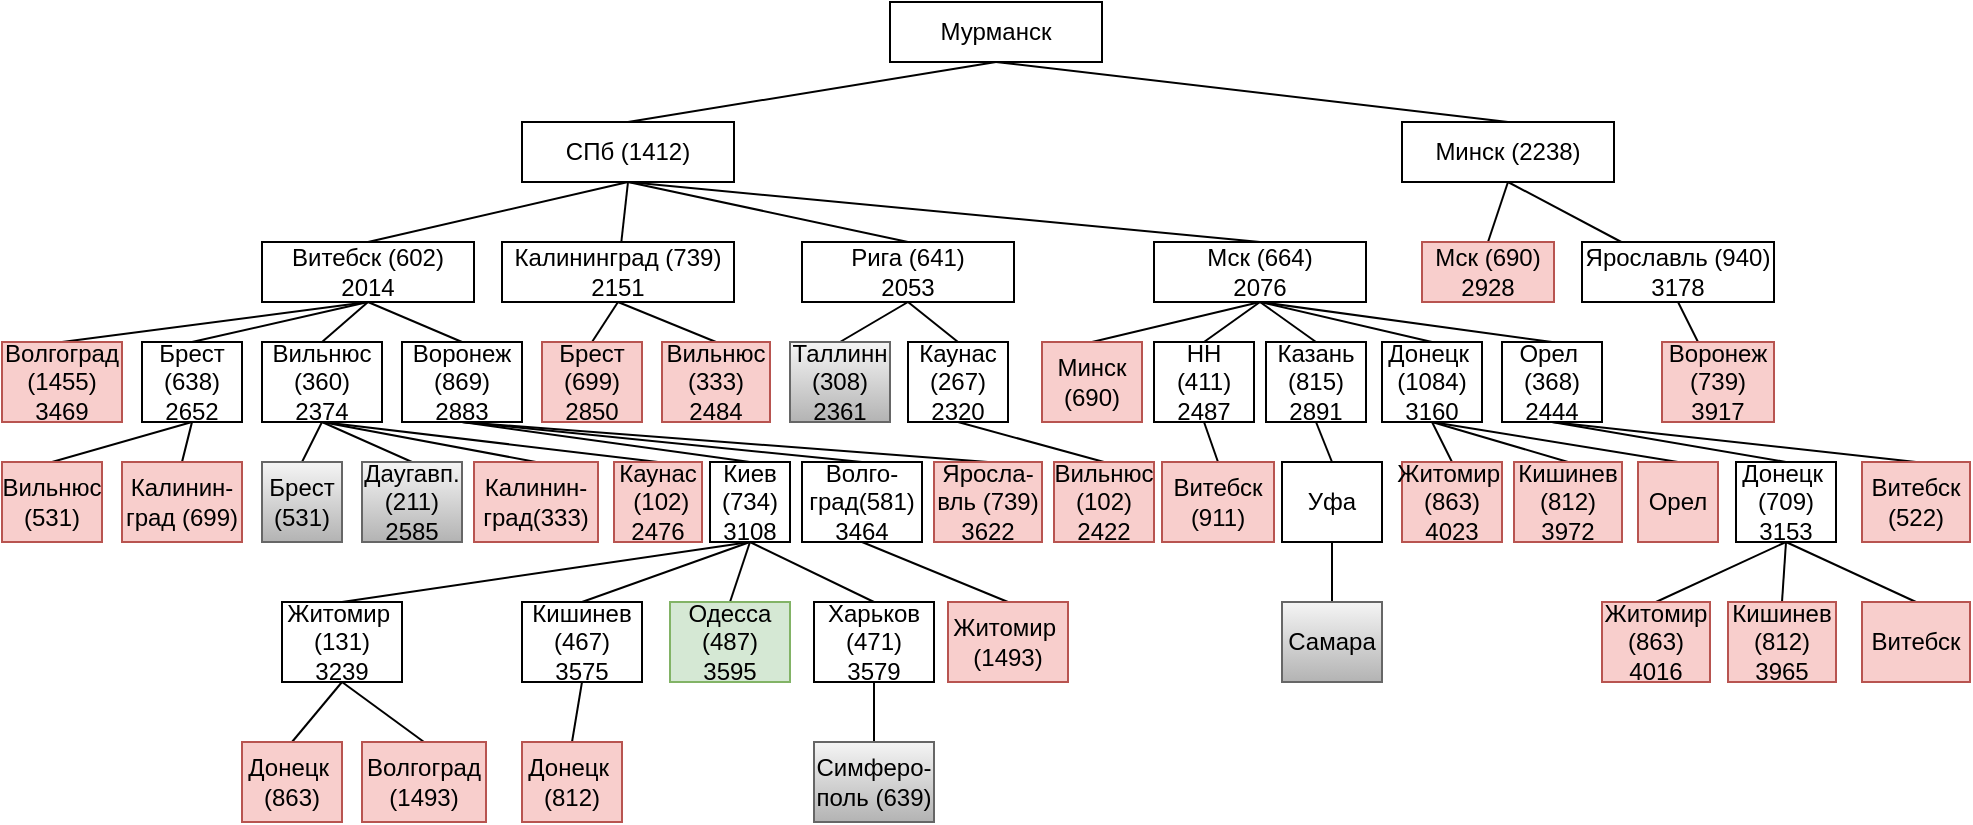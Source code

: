 <mxfile version="13.7.5" pages="7"><diagram id="pQNGSawzPE-3L54c6Pgc" name="a1*"><mxGraphModel dx="1763" dy="575" grid="1" gridSize="10" guides="1" tooltips="1" connect="1" arrows="1" fold="1" page="1" pageScale="1" pageWidth="827" pageHeight="1169" math="0" shadow="0"><root><mxCell id="0"/><mxCell id="1" parent="0"/><mxCell id="aEjQ-udJarXWRir--TPt-1" style="edgeStyle=none;rounded=0;orthogonalLoop=1;jettySize=auto;html=1;exitX=0.5;exitY=1;exitDx=0;exitDy=0;entryX=0.5;entryY=0;entryDx=0;entryDy=0;endArrow=none;endFill=0;" parent="1" source="aEjQ-udJarXWRir--TPt-3" target="aEjQ-udJarXWRir--TPt-8" edge="1"><mxGeometry relative="1" as="geometry"/></mxCell><mxCell id="aEjQ-udJarXWRir--TPt-2" style="edgeStyle=none;rounded=0;orthogonalLoop=1;jettySize=auto;html=1;exitX=0.5;exitY=1;exitDx=0;exitDy=0;entryX=0.5;entryY=0;entryDx=0;entryDy=0;endArrow=none;endFill=0;" parent="1" source="aEjQ-udJarXWRir--TPt-3" target="aEjQ-udJarXWRir--TPt-11" edge="1"><mxGeometry relative="1" as="geometry"/></mxCell><mxCell id="aEjQ-udJarXWRir--TPt-3" value="Мурманск" style="rounded=0;whiteSpace=wrap;html=1;" parent="1" vertex="1"><mxGeometry x="354" y="40" width="106" height="30" as="geometry"/></mxCell><mxCell id="aEjQ-udJarXWRir--TPt-4" style="edgeStyle=none;rounded=0;orthogonalLoop=1;jettySize=auto;html=1;exitX=0.5;exitY=1;exitDx=0;exitDy=0;entryX=0.5;entryY=0;entryDx=0;entryDy=0;endArrow=none;endFill=0;" parent="1" source="aEjQ-udJarXWRir--TPt-8" target="aEjQ-udJarXWRir--TPt-20" edge="1"><mxGeometry relative="1" as="geometry"/></mxCell><mxCell id="aEjQ-udJarXWRir--TPt-5" style="edgeStyle=none;rounded=0;orthogonalLoop=1;jettySize=auto;html=1;exitX=0.5;exitY=1;exitDx=0;exitDy=0;endArrow=none;endFill=0;" parent="1" source="aEjQ-udJarXWRir--TPt-8" target="aEjQ-udJarXWRir--TPt-26" edge="1"><mxGeometry relative="1" as="geometry"/></mxCell><mxCell id="aEjQ-udJarXWRir--TPt-6" style="edgeStyle=none;rounded=0;orthogonalLoop=1;jettySize=auto;html=1;exitX=0.5;exitY=1;exitDx=0;exitDy=0;entryX=0.5;entryY=0;entryDx=0;entryDy=0;endArrow=none;endFill=0;" parent="1" source="aEjQ-udJarXWRir--TPt-8" target="aEjQ-udJarXWRir--TPt-23" edge="1"><mxGeometry relative="1" as="geometry"/></mxCell><mxCell id="aEjQ-udJarXWRir--TPt-7" style="edgeStyle=none;rounded=0;orthogonalLoop=1;jettySize=auto;html=1;exitX=0.5;exitY=1;exitDx=0;exitDy=0;entryX=0.5;entryY=0;entryDx=0;entryDy=0;endArrow=none;endFill=0;" parent="1" source="aEjQ-udJarXWRir--TPt-8" target="aEjQ-udJarXWRir--TPt-32" edge="1"><mxGeometry relative="1" as="geometry"/></mxCell><mxCell id="aEjQ-udJarXWRir--TPt-8" value="СПб (1412)" style="rounded=0;whiteSpace=wrap;html=1;" parent="1" vertex="1"><mxGeometry x="170" y="100" width="106" height="30" as="geometry"/></mxCell><mxCell id="aEjQ-udJarXWRir--TPt-9" style="rounded=0;orthogonalLoop=1;jettySize=auto;html=1;exitX=0.5;exitY=1;exitDx=0;exitDy=0;endArrow=none;endFill=0;" parent="1" source="aEjQ-udJarXWRir--TPt-11" target="aEjQ-udJarXWRir--TPt-14" edge="1"><mxGeometry relative="1" as="geometry"/></mxCell><mxCell id="aEjQ-udJarXWRir--TPt-10" style="edgeStyle=none;rounded=0;orthogonalLoop=1;jettySize=auto;html=1;exitX=0.5;exitY=1;exitDx=0;exitDy=0;entryX=0.5;entryY=0;entryDx=0;entryDy=0;endArrow=none;endFill=0;" parent="1" source="aEjQ-udJarXWRir--TPt-11" target="aEjQ-udJarXWRir--TPt-12" edge="1"><mxGeometry relative="1" as="geometry"/></mxCell><mxCell id="aEjQ-udJarXWRir--TPt-11" value="Минск (2238)" style="rounded=0;whiteSpace=wrap;html=1;" parent="1" vertex="1"><mxGeometry x="610" y="100" width="106" height="30" as="geometry"/></mxCell><mxCell id="aEjQ-udJarXWRir--TPt-12" value="Мск (690)&lt;br&gt;2928" style="rounded=0;whiteSpace=wrap;html=1;fillColor=#f8cecc;strokeColor=#b85450;" parent="1" vertex="1"><mxGeometry x="620" y="160" width="66" height="30" as="geometry"/></mxCell><mxCell id="aEjQ-udJarXWRir--TPt-13" style="edgeStyle=none;rounded=0;orthogonalLoop=1;jettySize=auto;html=1;exitX=0.5;exitY=1;exitDx=0;exitDy=0;endArrow=none;endFill=0;" parent="1" source="aEjQ-udJarXWRir--TPt-14" target="aEjQ-udJarXWRir--TPt-15" edge="1"><mxGeometry relative="1" as="geometry"/></mxCell><mxCell id="aEjQ-udJarXWRir--TPt-14" value="Ярославль (940)&lt;br&gt;3178" style="rounded=0;whiteSpace=wrap;html=1;" parent="1" vertex="1"><mxGeometry x="700" y="160" width="96" height="30" as="geometry"/></mxCell><mxCell id="aEjQ-udJarXWRir--TPt-15" value="Воронеж (739)&lt;br&gt;3917" style="rounded=0;whiteSpace=wrap;html=1;fillColor=#f8cecc;strokeColor=#b85450;" parent="1" vertex="1"><mxGeometry x="740" y="210" width="56" height="40" as="geometry"/></mxCell><mxCell id="aEjQ-udJarXWRir--TPt-16" style="edgeStyle=none;rounded=0;orthogonalLoop=1;jettySize=auto;html=1;exitX=0.5;exitY=1;exitDx=0;exitDy=0;entryX=0.5;entryY=0;entryDx=0;entryDy=0;endArrow=none;endFill=0;" parent="1" source="aEjQ-udJarXWRir--TPt-20" target="aEjQ-udJarXWRir--TPt-45" edge="1"><mxGeometry relative="1" as="geometry"/></mxCell><mxCell id="aEjQ-udJarXWRir--TPt-17" style="edgeStyle=none;rounded=0;orthogonalLoop=1;jettySize=auto;html=1;exitX=0.5;exitY=1;exitDx=0;exitDy=0;entryX=0.5;entryY=0;entryDx=0;entryDy=0;endArrow=none;endFill=0;" parent="1" source="aEjQ-udJarXWRir--TPt-20" target="aEjQ-udJarXWRir--TPt-35" edge="1"><mxGeometry relative="1" as="geometry"/></mxCell><mxCell id="aEjQ-udJarXWRir--TPt-18" style="edgeStyle=none;rounded=0;orthogonalLoop=1;jettySize=auto;html=1;exitX=0.5;exitY=1;exitDx=0;exitDy=0;entryX=0.5;entryY=0;entryDx=0;entryDy=0;endArrow=none;endFill=0;" parent="1" source="aEjQ-udJarXWRir--TPt-20" target="aEjQ-udJarXWRir--TPt-40" edge="1"><mxGeometry relative="1" as="geometry"/></mxCell><mxCell id="aEjQ-udJarXWRir--TPt-19" style="edgeStyle=none;rounded=0;orthogonalLoop=1;jettySize=auto;html=1;exitX=0.5;exitY=1;exitDx=0;exitDy=0;entryX=0.5;entryY=0;entryDx=0;entryDy=0;endArrow=none;endFill=0;" parent="1" source="aEjQ-udJarXWRir--TPt-20" target="aEjQ-udJarXWRir--TPt-44" edge="1"><mxGeometry relative="1" as="geometry"/></mxCell><mxCell id="aEjQ-udJarXWRir--TPt-20" value="Витебск (602)&lt;br&gt;2014" style="rounded=0;whiteSpace=wrap;html=1;" parent="1" vertex="1"><mxGeometry x="40" y="160" width="106" height="30" as="geometry"/></mxCell><mxCell id="aEjQ-udJarXWRir--TPt-21" style="edgeStyle=none;rounded=0;orthogonalLoop=1;jettySize=auto;html=1;exitX=0.5;exitY=1;exitDx=0;exitDy=0;entryX=0.5;entryY=0;entryDx=0;entryDy=0;endArrow=none;endFill=0;" parent="1" source="aEjQ-udJarXWRir--TPt-23" target="aEjQ-udJarXWRir--TPt-48" edge="1"><mxGeometry relative="1" as="geometry"/></mxCell><mxCell id="aEjQ-udJarXWRir--TPt-22" style="edgeStyle=none;rounded=0;orthogonalLoop=1;jettySize=auto;html=1;exitX=0.5;exitY=1;exitDx=0;exitDy=0;entryX=0.5;entryY=0;entryDx=0;entryDy=0;endArrow=none;endFill=0;" parent="1" source="aEjQ-udJarXWRir--TPt-23" target="aEjQ-udJarXWRir--TPt-50" edge="1"><mxGeometry relative="1" as="geometry"/></mxCell><mxCell id="aEjQ-udJarXWRir--TPt-23" value="Рига (641)&lt;br&gt;2053" style="rounded=0;whiteSpace=wrap;html=1;" parent="1" vertex="1"><mxGeometry x="310" y="160" width="106" height="30" as="geometry"/></mxCell><mxCell id="aEjQ-udJarXWRir--TPt-24" style="edgeStyle=none;rounded=0;orthogonalLoop=1;jettySize=auto;html=1;exitX=0.5;exitY=1;exitDx=0;exitDy=0;entryX=0.5;entryY=0;entryDx=0;entryDy=0;endArrow=none;endFill=0;" parent="1" source="aEjQ-udJarXWRir--TPt-26" target="aEjQ-udJarXWRir--TPt-46" edge="1"><mxGeometry relative="1" as="geometry"/></mxCell><mxCell id="aEjQ-udJarXWRir--TPt-25" style="edgeStyle=none;rounded=0;orthogonalLoop=1;jettySize=auto;html=1;exitX=0.5;exitY=1;exitDx=0;exitDy=0;entryX=0.5;entryY=0;entryDx=0;entryDy=0;endArrow=none;endFill=0;" parent="1" source="aEjQ-udJarXWRir--TPt-26" target="aEjQ-udJarXWRir--TPt-47" edge="1"><mxGeometry relative="1" as="geometry"/></mxCell><mxCell id="aEjQ-udJarXWRir--TPt-26" value="Калининград (739)&lt;br&gt;2151" style="rounded=0;whiteSpace=wrap;html=1;" parent="1" vertex="1"><mxGeometry x="160" y="160" width="116" height="30" as="geometry"/></mxCell><mxCell id="aEjQ-udJarXWRir--TPt-27" style="edgeStyle=none;rounded=0;orthogonalLoop=1;jettySize=auto;html=1;exitX=0.5;exitY=1;exitDx=0;exitDy=0;entryX=0.5;entryY=0;entryDx=0;entryDy=0;endArrow=none;endFill=0;" parent="1" source="aEjQ-udJarXWRir--TPt-32" target="aEjQ-udJarXWRir--TPt-52" edge="1"><mxGeometry relative="1" as="geometry"/></mxCell><mxCell id="aEjQ-udJarXWRir--TPt-28" style="edgeStyle=none;rounded=0;orthogonalLoop=1;jettySize=auto;html=1;exitX=0.5;exitY=1;exitDx=0;exitDy=0;entryX=0.5;entryY=0;entryDx=0;entryDy=0;endArrow=none;endFill=0;" parent="1" source="aEjQ-udJarXWRir--TPt-32" target="aEjQ-udJarXWRir--TPt-55" edge="1"><mxGeometry relative="1" as="geometry"/></mxCell><mxCell id="aEjQ-udJarXWRir--TPt-29" style="edgeStyle=none;rounded=0;orthogonalLoop=1;jettySize=auto;html=1;exitX=0.5;exitY=1;exitDx=0;exitDy=0;entryX=0.5;entryY=0;entryDx=0;entryDy=0;endArrow=none;endFill=0;" parent="1" source="aEjQ-udJarXWRir--TPt-32" target="aEjQ-udJarXWRir--TPt-53" edge="1"><mxGeometry relative="1" as="geometry"/></mxCell><mxCell id="aEjQ-udJarXWRir--TPt-30" style="edgeStyle=none;rounded=0;orthogonalLoop=1;jettySize=auto;html=1;exitX=0.5;exitY=1;exitDx=0;exitDy=0;entryX=0.5;entryY=0;entryDx=0;entryDy=0;endArrow=none;endFill=0;" parent="1" source="aEjQ-udJarXWRir--TPt-32" target="aEjQ-udJarXWRir--TPt-59" edge="1"><mxGeometry relative="1" as="geometry"/></mxCell><mxCell id="aEjQ-udJarXWRir--TPt-31" style="edgeStyle=none;rounded=0;orthogonalLoop=1;jettySize=auto;html=1;exitX=0.5;exitY=1;exitDx=0;exitDy=0;entryX=0.5;entryY=0;entryDx=0;entryDy=0;endArrow=none;endFill=0;" parent="1" source="aEjQ-udJarXWRir--TPt-32" target="aEjQ-udJarXWRir--TPt-62" edge="1"><mxGeometry relative="1" as="geometry"/></mxCell><mxCell id="aEjQ-udJarXWRir--TPt-32" value="Мск (664)&lt;br&gt;2076" style="rounded=0;whiteSpace=wrap;html=1;" parent="1" vertex="1"><mxGeometry x="486" y="160" width="106" height="30" as="geometry"/></mxCell><mxCell id="aEjQ-udJarXWRir--TPt-33" style="edgeStyle=none;rounded=0;orthogonalLoop=1;jettySize=auto;html=1;exitX=0.5;exitY=1;exitDx=0;exitDy=0;entryX=0.5;entryY=0;entryDx=0;entryDy=0;endArrow=none;endFill=0;" parent="1" source="aEjQ-udJarXWRir--TPt-35" target="aEjQ-udJarXWRir--TPt-63" edge="1"><mxGeometry relative="1" as="geometry"/></mxCell><mxCell id="aEjQ-udJarXWRir--TPt-34" style="edgeStyle=none;rounded=0;orthogonalLoop=1;jettySize=auto;html=1;exitX=0.5;exitY=1;exitDx=0;exitDy=0;entryX=0.5;entryY=0;entryDx=0;entryDy=0;endArrow=none;endFill=0;" parent="1" source="aEjQ-udJarXWRir--TPt-35" target="aEjQ-udJarXWRir--TPt-64" edge="1"><mxGeometry relative="1" as="geometry"/></mxCell><mxCell id="aEjQ-udJarXWRir--TPt-35" value="Брест (638)&lt;br&gt;2652" style="rounded=0;whiteSpace=wrap;html=1;" parent="1" vertex="1"><mxGeometry x="-20" y="210" width="50" height="40" as="geometry"/></mxCell><mxCell id="aEjQ-udJarXWRir--TPt-36" style="edgeStyle=none;rounded=0;orthogonalLoop=1;jettySize=auto;html=1;exitX=0.5;exitY=1;exitDx=0;exitDy=0;entryX=0.5;entryY=0;entryDx=0;entryDy=0;endArrow=none;endFill=0;" parent="1" source="aEjQ-udJarXWRir--TPt-40" target="aEjQ-udJarXWRir--TPt-65" edge="1"><mxGeometry relative="1" as="geometry"/></mxCell><mxCell id="aEjQ-udJarXWRir--TPt-37" style="edgeStyle=none;rounded=0;orthogonalLoop=1;jettySize=auto;html=1;exitX=0.5;exitY=1;exitDx=0;exitDy=0;entryX=0.5;entryY=0;entryDx=0;entryDy=0;endArrow=none;endFill=0;" parent="1" source="aEjQ-udJarXWRir--TPt-40" target="aEjQ-udJarXWRir--TPt-66" edge="1"><mxGeometry relative="1" as="geometry"/></mxCell><mxCell id="aEjQ-udJarXWRir--TPt-38" style="edgeStyle=none;rounded=0;orthogonalLoop=1;jettySize=auto;html=1;exitX=0.5;exitY=1;exitDx=0;exitDy=0;entryX=0.5;entryY=0;entryDx=0;entryDy=0;endArrow=none;endFill=0;" parent="1" source="aEjQ-udJarXWRir--TPt-40" target="aEjQ-udJarXWRir--TPt-67" edge="1"><mxGeometry relative="1" as="geometry"/></mxCell><mxCell id="aEjQ-udJarXWRir--TPt-39" style="edgeStyle=none;rounded=0;orthogonalLoop=1;jettySize=auto;html=1;exitX=0.5;exitY=1;exitDx=0;exitDy=0;entryX=0.5;entryY=0;entryDx=0;entryDy=0;endArrow=none;endFill=0;" parent="1" source="aEjQ-udJarXWRir--TPt-40" target="aEjQ-udJarXWRir--TPt-68" edge="1"><mxGeometry relative="1" as="geometry"/></mxCell><mxCell id="aEjQ-udJarXWRir--TPt-40" value="Вильнюс (360)&lt;br&gt;2374" style="rounded=0;whiteSpace=wrap;html=1;" parent="1" vertex="1"><mxGeometry x="40" y="210" width="60" height="40" as="geometry"/></mxCell><mxCell id="aEjQ-udJarXWRir--TPt-41" style="edgeStyle=none;rounded=0;orthogonalLoop=1;jettySize=auto;html=1;exitX=0.5;exitY=1;exitDx=0;exitDy=0;entryX=0.5;entryY=0;entryDx=0;entryDy=0;endArrow=none;endFill=0;" parent="1" source="aEjQ-udJarXWRir--TPt-44" target="aEjQ-udJarXWRir--TPt-73" edge="1"><mxGeometry relative="1" as="geometry"/></mxCell><mxCell id="aEjQ-udJarXWRir--TPt-42" style="edgeStyle=none;rounded=0;orthogonalLoop=1;jettySize=auto;html=1;exitX=0.5;exitY=1;exitDx=0;exitDy=0;entryX=0.5;entryY=0;entryDx=0;entryDy=0;endArrow=none;endFill=0;" parent="1" source="aEjQ-udJarXWRir--TPt-44" target="aEjQ-udJarXWRir--TPt-75" edge="1"><mxGeometry relative="1" as="geometry"/></mxCell><mxCell id="aEjQ-udJarXWRir--TPt-43" style="edgeStyle=none;rounded=0;orthogonalLoop=1;jettySize=auto;html=1;exitX=0.5;exitY=1;exitDx=0;exitDy=0;entryX=0.5;entryY=0;entryDx=0;entryDy=0;endArrow=none;endFill=0;" parent="1" source="aEjQ-udJarXWRir--TPt-44" target="aEjQ-udJarXWRir--TPt-76" edge="1"><mxGeometry relative="1" as="geometry"/></mxCell><mxCell id="aEjQ-udJarXWRir--TPt-44" value="Воронеж (869)&lt;br&gt;2883" style="rounded=0;whiteSpace=wrap;html=1;" parent="1" vertex="1"><mxGeometry x="110" y="210" width="60" height="40" as="geometry"/></mxCell><mxCell id="aEjQ-udJarXWRir--TPt-45" value="Волгоград (1455)&lt;br&gt;3469" style="rounded=0;whiteSpace=wrap;html=1;fillColor=#f8cecc;strokeColor=#b85450;" parent="1" vertex="1"><mxGeometry x="-90" y="210" width="60" height="40" as="geometry"/></mxCell><mxCell id="aEjQ-udJarXWRir--TPt-46" value="Брест (699)&lt;br&gt;2850" style="rounded=0;whiteSpace=wrap;html=1;fillColor=#f8cecc;strokeColor=#b85450;" parent="1" vertex="1"><mxGeometry x="180" y="210" width="50" height="40" as="geometry"/></mxCell><mxCell id="aEjQ-udJarXWRir--TPt-47" value="Вильнюс (333)&lt;br&gt;2484" style="rounded=0;whiteSpace=wrap;html=1;fillColor=#f8cecc;strokeColor=#b85450;" parent="1" vertex="1"><mxGeometry x="240" y="210" width="54" height="40" as="geometry"/></mxCell><mxCell id="aEjQ-udJarXWRir--TPt-48" value="Таллинн (308)&lt;br&gt;2361" style="rounded=0;whiteSpace=wrap;html=1;fillColor=#f5f5f5;strokeColor=#666666;gradientColor=#b3b3b3;" parent="1" vertex="1"><mxGeometry x="304" y="210" width="50" height="40" as="geometry"/></mxCell><mxCell id="aEjQ-udJarXWRir--TPt-49" style="edgeStyle=none;rounded=0;orthogonalLoop=1;jettySize=auto;html=1;exitX=0.5;exitY=1;exitDx=0;exitDy=0;entryX=0.5;entryY=0;entryDx=0;entryDy=0;endArrow=none;endFill=0;" parent="1" source="aEjQ-udJarXWRir--TPt-50" target="aEjQ-udJarXWRir--TPt-77" edge="1"><mxGeometry relative="1" as="geometry"/></mxCell><mxCell id="aEjQ-udJarXWRir--TPt-50" value="Каунас (267)&lt;br&gt;2320" style="rounded=0;whiteSpace=wrap;html=1;" parent="1" vertex="1"><mxGeometry x="363" y="210" width="50" height="40" as="geometry"/></mxCell><mxCell id="aEjQ-udJarXWRir--TPt-51" style="edgeStyle=none;rounded=0;orthogonalLoop=1;jettySize=auto;html=1;exitX=0.5;exitY=1;exitDx=0;exitDy=0;entryX=0.5;entryY=0;entryDx=0;entryDy=0;endArrow=none;endFill=0;" parent="1" source="aEjQ-udJarXWRir--TPt-52" target="aEjQ-udJarXWRir--TPt-80" edge="1"><mxGeometry relative="1" as="geometry"/></mxCell><mxCell id="aEjQ-udJarXWRir--TPt-52" value="Казань&lt;br&gt;(815)&lt;br&gt;2891" style="rounded=0;whiteSpace=wrap;html=1;" parent="1" vertex="1"><mxGeometry x="542" y="210" width="50" height="40" as="geometry"/></mxCell><mxCell id="aEjQ-udJarXWRir--TPt-53" value="Минск (690)&lt;br&gt;" style="rounded=0;whiteSpace=wrap;html=1;fillColor=#f8cecc;strokeColor=#b85450;" parent="1" vertex="1"><mxGeometry x="430" y="210" width="50" height="40" as="geometry"/></mxCell><mxCell id="aEjQ-udJarXWRir--TPt-54" style="edgeStyle=none;rounded=0;orthogonalLoop=1;jettySize=auto;html=1;exitX=0.5;exitY=1;exitDx=0;exitDy=0;entryX=0.5;entryY=0;entryDx=0;entryDy=0;endArrow=none;endFill=0;" parent="1" source="aEjQ-udJarXWRir--TPt-55" target="aEjQ-udJarXWRir--TPt-78" edge="1"><mxGeometry relative="1" as="geometry"/></mxCell><mxCell id="aEjQ-udJarXWRir--TPt-55" value="НН &lt;br&gt;(411)&lt;br&gt;2487" style="rounded=0;whiteSpace=wrap;html=1;" parent="1" vertex="1"><mxGeometry x="486" y="210" width="50" height="40" as="geometry"/></mxCell><mxCell id="aEjQ-udJarXWRir--TPt-56" style="edgeStyle=none;rounded=0;orthogonalLoop=1;jettySize=auto;html=1;exitX=0.5;exitY=1;exitDx=0;exitDy=0;entryX=0.5;entryY=0;entryDx=0;entryDy=0;endArrow=none;endFill=0;" parent="1" source="aEjQ-udJarXWRir--TPt-59" target="aEjQ-udJarXWRir--TPt-82" edge="1"><mxGeometry relative="1" as="geometry"/></mxCell><mxCell id="aEjQ-udJarXWRir--TPt-57" style="edgeStyle=none;rounded=0;orthogonalLoop=1;jettySize=auto;html=1;exitX=0.5;exitY=1;exitDx=0;exitDy=0;entryX=0.5;entryY=0;entryDx=0;entryDy=0;endArrow=none;endFill=0;" parent="1" source="aEjQ-udJarXWRir--TPt-59" target="aEjQ-udJarXWRir--TPt-83" edge="1"><mxGeometry relative="1" as="geometry"/></mxCell><mxCell id="aEjQ-udJarXWRir--TPt-58" style="edgeStyle=none;rounded=0;orthogonalLoop=1;jettySize=auto;html=1;exitX=0.5;exitY=1;exitDx=0;exitDy=0;entryX=0.5;entryY=0;entryDx=0;entryDy=0;endArrow=none;endFill=0;" parent="1" source="aEjQ-udJarXWRir--TPt-59" target="aEjQ-udJarXWRir--TPt-84" edge="1"><mxGeometry relative="1" as="geometry"/></mxCell><mxCell id="aEjQ-udJarXWRir--TPt-59" value="Донецк&amp;nbsp;&lt;br&gt;(1084)&lt;br&gt;3160" style="rounded=0;whiteSpace=wrap;html=1;" parent="1" vertex="1"><mxGeometry x="600" y="210" width="50" height="40" as="geometry"/></mxCell><mxCell id="aEjQ-udJarXWRir--TPt-60" style="edgeStyle=none;rounded=0;orthogonalLoop=1;jettySize=auto;html=1;exitX=0.5;exitY=1;exitDx=0;exitDy=0;entryX=0.5;entryY=0;entryDx=0;entryDy=0;endArrow=none;endFill=0;" parent="1" source="aEjQ-udJarXWRir--TPt-62" target="aEjQ-udJarXWRir--TPt-89" edge="1"><mxGeometry relative="1" as="geometry"/></mxCell><mxCell id="aEjQ-udJarXWRir--TPt-61" style="edgeStyle=none;rounded=0;orthogonalLoop=1;jettySize=auto;html=1;exitX=0.5;exitY=1;exitDx=0;exitDy=0;entryX=0.5;entryY=0;entryDx=0;entryDy=0;endArrow=none;endFill=0;" parent="1" source="aEjQ-udJarXWRir--TPt-62" target="aEjQ-udJarXWRir--TPt-85" edge="1"><mxGeometry relative="1" as="geometry"/></mxCell><mxCell id="aEjQ-udJarXWRir--TPt-62" value="Орел&amp;nbsp;&lt;br&gt;(368)&lt;br&gt;2444" style="rounded=0;whiteSpace=wrap;html=1;" parent="1" vertex="1"><mxGeometry x="660" y="210" width="50" height="40" as="geometry"/></mxCell><mxCell id="aEjQ-udJarXWRir--TPt-63" value="Вильнюс (531)&lt;br&gt;" style="rounded=0;whiteSpace=wrap;html=1;fillColor=#f8cecc;strokeColor=#b85450;" parent="1" vertex="1"><mxGeometry x="-90" y="270" width="50" height="40" as="geometry"/></mxCell><mxCell id="aEjQ-udJarXWRir--TPt-64" value="Калинин-град (699)" style="rounded=0;whiteSpace=wrap;html=1;fillColor=#f8cecc;strokeColor=#b85450;" parent="1" vertex="1"><mxGeometry x="-30" y="270" width="60" height="40" as="geometry"/></mxCell><mxCell id="aEjQ-udJarXWRir--TPt-65" value="Брест (531)&lt;br&gt;" style="rounded=0;whiteSpace=wrap;html=1;gradientColor=#b3b3b3;fillColor=#f5f5f5;strokeColor=#666666;" parent="1" vertex="1"><mxGeometry x="40" y="270" width="40" height="40" as="geometry"/></mxCell><mxCell id="aEjQ-udJarXWRir--TPt-66" value="Даугавп.&lt;br&gt;(211)&lt;br&gt;2585" style="rounded=0;whiteSpace=wrap;html=1;gradientColor=#b3b3b3;fillColor=#f5f5f5;strokeColor=#666666;" parent="1" vertex="1"><mxGeometry x="90" y="270" width="50" height="40" as="geometry"/></mxCell><mxCell id="aEjQ-udJarXWRir--TPt-67" value="Калинин-&lt;br&gt;град(333)" style="rounded=0;whiteSpace=wrap;html=1;fillColor=#f8cecc;strokeColor=#b85450;" parent="1" vertex="1"><mxGeometry x="146" y="270" width="62" height="40" as="geometry"/></mxCell><mxCell id="aEjQ-udJarXWRir--TPt-68" value="Каунас&lt;br&gt;&amp;nbsp;(102)&lt;br&gt;2476" style="rounded=0;whiteSpace=wrap;html=1;fillColor=#f8cecc;strokeColor=#b85450;" parent="1" vertex="1"><mxGeometry x="216" y="270" width="44" height="40" as="geometry"/></mxCell><mxCell id="aEjQ-udJarXWRir--TPt-69" style="edgeStyle=none;rounded=0;orthogonalLoop=1;jettySize=auto;html=1;exitX=0.5;exitY=1;exitDx=0;exitDy=0;entryX=0.5;entryY=0;entryDx=0;entryDy=0;endArrow=none;endFill=0;" parent="1" source="aEjQ-udJarXWRir--TPt-73" target="aEjQ-udJarXWRir--TPt-92" edge="1"><mxGeometry relative="1" as="geometry"/></mxCell><mxCell id="aEjQ-udJarXWRir--TPt-70" style="edgeStyle=none;rounded=0;orthogonalLoop=1;jettySize=auto;html=1;exitX=0.5;exitY=1;exitDx=0;exitDy=0;entryX=0.5;entryY=0;entryDx=0;entryDy=0;endArrow=none;endFill=0;" parent="1" source="aEjQ-udJarXWRir--TPt-73" target="aEjQ-udJarXWRir--TPt-96" edge="1"><mxGeometry relative="1" as="geometry"/></mxCell><mxCell id="aEjQ-udJarXWRir--TPt-71" style="edgeStyle=none;rounded=0;orthogonalLoop=1;jettySize=auto;html=1;exitX=0.5;exitY=1;exitDx=0;exitDy=0;entryX=0.5;entryY=0;entryDx=0;entryDy=0;endArrow=none;endFill=0;" parent="1" source="aEjQ-udJarXWRir--TPt-73" target="aEjQ-udJarXWRir--TPt-98" edge="1"><mxGeometry relative="1" as="geometry"/></mxCell><mxCell id="aEjQ-udJarXWRir--TPt-72" style="edgeStyle=none;rounded=0;orthogonalLoop=1;jettySize=auto;html=1;exitX=0.5;exitY=1;exitDx=0;exitDy=0;entryX=0.5;entryY=0;entryDx=0;entryDy=0;endArrow=none;endFill=0;" parent="1" source="aEjQ-udJarXWRir--TPt-73" target="aEjQ-udJarXWRir--TPt-100" edge="1"><mxGeometry relative="1" as="geometry"/></mxCell><mxCell id="aEjQ-udJarXWRir--TPt-73" value="Киев (734)&lt;br&gt;3108" style="rounded=0;whiteSpace=wrap;html=1;" parent="1" vertex="1"><mxGeometry x="264" y="270" width="40" height="40" as="geometry"/></mxCell><mxCell id="aEjQ-udJarXWRir--TPt-74" style="edgeStyle=none;rounded=0;orthogonalLoop=1;jettySize=auto;html=1;exitX=0.5;exitY=1;exitDx=0;exitDy=0;entryX=0.5;entryY=0;entryDx=0;entryDy=0;endArrow=none;endFill=0;" parent="1" source="aEjQ-udJarXWRir--TPt-75" target="aEjQ-udJarXWRir--TPt-102" edge="1"><mxGeometry relative="1" as="geometry"/></mxCell><mxCell id="aEjQ-udJarXWRir--TPt-75" value="Волго-&lt;br&gt;град(581)&lt;br&gt;3464&lt;br&gt;" style="rounded=0;whiteSpace=wrap;html=1;" parent="1" vertex="1"><mxGeometry x="310" y="270" width="60" height="40" as="geometry"/></mxCell><mxCell id="aEjQ-udJarXWRir--TPt-76" value="Яросла-вль&amp;nbsp;(739)&lt;br&gt;3622" style="rounded=0;whiteSpace=wrap;html=1;fillColor=#f8cecc;strokeColor=#b85450;" parent="1" vertex="1"><mxGeometry x="376" y="270" width="54" height="40" as="geometry"/></mxCell><mxCell id="aEjQ-udJarXWRir--TPt-77" value="Вильнюс (102)&lt;br&gt;2422" style="rounded=0;whiteSpace=wrap;html=1;fillColor=#f8cecc;strokeColor=#b85450;" parent="1" vertex="1"><mxGeometry x="436" y="270" width="50" height="40" as="geometry"/></mxCell><mxCell id="aEjQ-udJarXWRir--TPt-78" value="Витебск (911)&lt;br&gt;" style="rounded=0;whiteSpace=wrap;html=1;fillColor=#f8cecc;strokeColor=#b85450;" parent="1" vertex="1"><mxGeometry x="490" y="270" width="56" height="40" as="geometry"/></mxCell><mxCell id="aEjQ-udJarXWRir--TPt-79" style="edgeStyle=none;rounded=0;orthogonalLoop=1;jettySize=auto;html=1;exitX=0.5;exitY=1;exitDx=0;exitDy=0;endArrow=none;endFill=0;" parent="1" source="aEjQ-udJarXWRir--TPt-80" target="aEjQ-udJarXWRir--TPt-81" edge="1"><mxGeometry relative="1" as="geometry"/></mxCell><mxCell id="aEjQ-udJarXWRir--TPt-80" value="Уфа" style="rounded=0;whiteSpace=wrap;html=1;" parent="1" vertex="1"><mxGeometry x="550" y="270" width="50" height="40" as="geometry"/></mxCell><mxCell id="aEjQ-udJarXWRir--TPt-81" value="Самара" style="rounded=0;whiteSpace=wrap;html=1;fillColor=#f5f5f5;strokeColor=#666666;gradientColor=#b3b3b3;" parent="1" vertex="1"><mxGeometry x="550" y="340" width="50" height="40" as="geometry"/></mxCell><mxCell id="aEjQ-udJarXWRir--TPt-82" value="Житомир&amp;nbsp;&lt;br&gt;(863)&lt;br&gt;4023" style="rounded=0;whiteSpace=wrap;html=1;fillColor=#f8cecc;strokeColor=#b85450;" parent="1" vertex="1"><mxGeometry x="610" y="270" width="50" height="40" as="geometry"/></mxCell><mxCell id="aEjQ-udJarXWRir--TPt-83" value="Кишинев&lt;br&gt;(812)&lt;br&gt;3972" style="rounded=0;whiteSpace=wrap;html=1;fillColor=#f8cecc;strokeColor=#b85450;" parent="1" vertex="1"><mxGeometry x="666" y="270" width="54" height="40" as="geometry"/></mxCell><mxCell id="aEjQ-udJarXWRir--TPt-84" value="Орел&lt;br&gt;" style="rounded=0;whiteSpace=wrap;html=1;fillColor=#f8cecc;strokeColor=#b85450;" parent="1" vertex="1"><mxGeometry x="728" y="270" width="40" height="40" as="geometry"/></mxCell><mxCell id="aEjQ-udJarXWRir--TPt-85" value="Витебск&lt;br&gt;(522)" style="rounded=0;whiteSpace=wrap;html=1;fillColor=#f8cecc;strokeColor=#b85450;" parent="1" vertex="1"><mxGeometry x="840" y="270" width="54" height="40" as="geometry"/></mxCell><mxCell id="aEjQ-udJarXWRir--TPt-86" style="edgeStyle=none;rounded=0;orthogonalLoop=1;jettySize=auto;html=1;exitX=0.5;exitY=1;exitDx=0;exitDy=0;entryX=0.5;entryY=0;entryDx=0;entryDy=0;endArrow=none;endFill=0;" parent="1" source="aEjQ-udJarXWRir--TPt-89" target="aEjQ-udJarXWRir--TPt-103" edge="1"><mxGeometry relative="1" as="geometry"/></mxCell><mxCell id="aEjQ-udJarXWRir--TPt-87" style="edgeStyle=none;rounded=0;orthogonalLoop=1;jettySize=auto;html=1;exitX=0.5;exitY=1;exitDx=0;exitDy=0;entryX=0.5;entryY=0;entryDx=0;entryDy=0;endArrow=none;endFill=0;" parent="1" source="aEjQ-udJarXWRir--TPt-89" target="aEjQ-udJarXWRir--TPt-104" edge="1"><mxGeometry relative="1" as="geometry"/></mxCell><mxCell id="aEjQ-udJarXWRir--TPt-88" style="edgeStyle=none;rounded=0;orthogonalLoop=1;jettySize=auto;html=1;exitX=0.5;exitY=1;exitDx=0;exitDy=0;entryX=0.5;entryY=0;entryDx=0;entryDy=0;endArrow=none;endFill=0;" parent="1" source="aEjQ-udJarXWRir--TPt-89" target="aEjQ-udJarXWRir--TPt-105" edge="1"><mxGeometry relative="1" as="geometry"/></mxCell><mxCell id="aEjQ-udJarXWRir--TPt-89" value="Донецк&amp;nbsp;&lt;br&gt;(709)&lt;br&gt;3153" style="rounded=0;whiteSpace=wrap;html=1;" parent="1" vertex="1"><mxGeometry x="777" y="270" width="50" height="40" as="geometry"/></mxCell><mxCell id="aEjQ-udJarXWRir--TPt-90" style="edgeStyle=none;rounded=0;orthogonalLoop=1;jettySize=auto;html=1;exitX=0.5;exitY=1;exitDx=0;exitDy=0;entryX=0.5;entryY=0;entryDx=0;entryDy=0;endArrow=none;endFill=0;" parent="1" source="aEjQ-udJarXWRir--TPt-92" target="aEjQ-udJarXWRir--TPt-93" edge="1"><mxGeometry relative="1" as="geometry"/></mxCell><mxCell id="aEjQ-udJarXWRir--TPt-91" style="edgeStyle=none;rounded=0;orthogonalLoop=1;jettySize=auto;html=1;exitX=0.5;exitY=1;exitDx=0;exitDy=0;entryX=0.5;entryY=0;entryDx=0;entryDy=0;endArrow=none;endFill=0;" parent="1" source="aEjQ-udJarXWRir--TPt-92" target="aEjQ-udJarXWRir--TPt-94" edge="1"><mxGeometry relative="1" as="geometry"/></mxCell><mxCell id="aEjQ-udJarXWRir--TPt-92" value="Житомир&amp;nbsp;&lt;br&gt;(131)&lt;br&gt;3239" style="rounded=0;whiteSpace=wrap;html=1;" parent="1" vertex="1"><mxGeometry x="50" y="340" width="60" height="40" as="geometry"/></mxCell><mxCell id="aEjQ-udJarXWRir--TPt-93" value="Донецк&amp;nbsp;&lt;br&gt;(863)" style="rounded=0;whiteSpace=wrap;html=1;fillColor=#f8cecc;strokeColor=#b85450;" parent="1" vertex="1"><mxGeometry x="30" y="410" width="50" height="40" as="geometry"/></mxCell><mxCell id="aEjQ-udJarXWRir--TPt-94" value="Волгоград&lt;br&gt;(1493)" style="rounded=0;whiteSpace=wrap;html=1;fillColor=#f8cecc;strokeColor=#b85450;" parent="1" vertex="1"><mxGeometry x="90" y="410" width="62" height="40" as="geometry"/></mxCell><mxCell id="aEjQ-udJarXWRir--TPt-95" style="edgeStyle=none;rounded=0;orthogonalLoop=1;jettySize=auto;html=1;exitX=0.5;exitY=1;exitDx=0;exitDy=0;entryX=0.5;entryY=0;entryDx=0;entryDy=0;endArrow=none;endFill=0;" parent="1" source="aEjQ-udJarXWRir--TPt-96" target="aEjQ-udJarXWRir--TPt-97" edge="1"><mxGeometry relative="1" as="geometry"/></mxCell><mxCell id="aEjQ-udJarXWRir--TPt-96" value="Кишинев&lt;br&gt;(467)&lt;br&gt;3575" style="rounded=0;whiteSpace=wrap;html=1;" parent="1" vertex="1"><mxGeometry x="170" y="340" width="60" height="40" as="geometry"/></mxCell><mxCell id="aEjQ-udJarXWRir--TPt-97" value="Донецк&amp;nbsp;&lt;br&gt;(812)" style="rounded=0;whiteSpace=wrap;html=1;fillColor=#f8cecc;strokeColor=#b85450;" parent="1" vertex="1"><mxGeometry x="170" y="410" width="50" height="40" as="geometry"/></mxCell><mxCell id="aEjQ-udJarXWRir--TPt-98" value="Одесса&lt;br&gt;(487)&lt;br&gt;3595" style="rounded=0;whiteSpace=wrap;html=1;fillColor=#d5e8d4;strokeColor=#82b366;" parent="1" vertex="1"><mxGeometry x="244" y="340" width="60" height="40" as="geometry"/></mxCell><mxCell id="aEjQ-udJarXWRir--TPt-99" style="edgeStyle=none;rounded=0;orthogonalLoop=1;jettySize=auto;html=1;exitX=0.5;exitY=1;exitDx=0;exitDy=0;endArrow=none;endFill=0;" parent="1" source="aEjQ-udJarXWRir--TPt-100" target="aEjQ-udJarXWRir--TPt-101" edge="1"><mxGeometry relative="1" as="geometry"/></mxCell><mxCell id="aEjQ-udJarXWRir--TPt-100" value="Харьков&lt;br&gt;(471)&lt;br&gt;3579" style="rounded=0;whiteSpace=wrap;html=1;" parent="1" vertex="1"><mxGeometry x="316" y="340" width="60" height="40" as="geometry"/></mxCell><mxCell id="aEjQ-udJarXWRir--TPt-101" value="Симферо-поль (639)" style="rounded=0;whiteSpace=wrap;html=1;gradientColor=#b3b3b3;fillColor=#f5f5f5;strokeColor=#666666;" parent="1" vertex="1"><mxGeometry x="316" y="410" width="60" height="40" as="geometry"/></mxCell><mxCell id="aEjQ-udJarXWRir--TPt-102" value="Житомир&amp;nbsp;&lt;br&gt;(1493)&lt;br&gt;" style="rounded=0;whiteSpace=wrap;html=1;fillColor=#f8cecc;strokeColor=#b85450;" parent="1" vertex="1"><mxGeometry x="383" y="340" width="60" height="40" as="geometry"/></mxCell><mxCell id="aEjQ-udJarXWRir--TPt-103" value="Витебск&lt;br&gt;" style="rounded=0;whiteSpace=wrap;html=1;fillColor=#f8cecc;strokeColor=#b85450;" parent="1" vertex="1"><mxGeometry x="840" y="340" width="54" height="40" as="geometry"/></mxCell><mxCell id="aEjQ-udJarXWRir--TPt-104" value="Кишинев&lt;br&gt;(812)&lt;br&gt;3965" style="rounded=0;whiteSpace=wrap;html=1;fillColor=#f8cecc;strokeColor=#b85450;" parent="1" vertex="1"><mxGeometry x="773" y="340" width="54" height="40" as="geometry"/></mxCell><mxCell id="aEjQ-udJarXWRir--TPt-105" value="Житомир&lt;br&gt;(863)&lt;br&gt;4016" style="rounded=0;whiteSpace=wrap;html=1;fillColor=#f8cecc;strokeColor=#b85450;" parent="1" vertex="1"><mxGeometry x="710" y="340" width="54" height="40" as="geometry"/></mxCell></root></mxGraphModel></diagram><diagram name="deep_search" id="jde7805FUgfoJqzu9c5j"><mxGraphModel dx="936" dy="575" grid="1" gridSize="10" guides="1" tooltips="1" connect="1" arrows="1" fold="1" page="1" pageScale="1" pageWidth="827" pageHeight="1169" math="0" shadow="0"><root><mxCell id="0"/><mxCell id="1" parent="0"/><UserObject label="Мурманск" lucidchartObjectId=".Roxb~jz7PSm" id="lIDBNwjZEvLUPAq4f6xj-1"><mxCell style="html=1;whiteSpace=wrap;rounded=1;arcSize=50;fontSize=13;spacing=3;strokeOpacity=100;strokeWidth=2;" parent="1" vertex="1"><mxGeometry x="348" y="36" width="72" height="24" as="geometry"/></mxCell></UserObject><UserObject label="СПб" lucidchartObjectId="pSoxR96REC5I" id="lIDBNwjZEvLUPAq4f6xj-2"><mxCell style="html=1;whiteSpace=wrap;rounded=1;arcSize=50;fontSize=13;spacing=3;strokeOpacity=100;strokeWidth=2;" parent="1" vertex="1"><mxGeometry x="348" y="72" width="72" height="24" as="geometry"/></mxCell></UserObject><UserObject label="Витебск" lucidchartObjectId="FSox~M3p6WO4" id="lIDBNwjZEvLUPAq4f6xj-3"><mxCell style="html=1;whiteSpace=wrap;rounded=1;arcSize=50;fontSize=13;spacing=3;strokeOpacity=100;strokeWidth=2;" parent="1" vertex="1"><mxGeometry x="348" y="108" width="72" height="24" as="geometry"/></mxCell></UserObject><UserObject label="Брест" lucidchartObjectId="ZSoxf10209Bf" id="lIDBNwjZEvLUPAq4f6xj-4"><mxCell style="html=1;whiteSpace=wrap;rounded=1;arcSize=50;fontSize=13;spacing=3;strokeOpacity=100;strokeWidth=2;" parent="1" vertex="1"><mxGeometry x="348" y="144" width="72" height="24" as="geometry"/></mxCell></UserObject><UserObject label="Вильнюс" lucidchartObjectId="2ToxuPesCt1O" id="lIDBNwjZEvLUPAq4f6xj-5"><mxCell style="html=1;whiteSpace=wrap;rounded=1;arcSize=50;fontSize=13;spacing=3;strokeOpacity=100;strokeWidth=2;" parent="1" vertex="1"><mxGeometry x="348" y="180" width="72" height="24" as="geometry"/></mxCell></UserObject><UserObject label="" lucidchartObjectId="~Tox4HmQD~FW" id="lIDBNwjZEvLUPAq4f6xj-6"><mxCell style="html=1;jettySize=18;fontSize=11;rounded=1;arcSize=12;edgeStyle=orthogonalEdgeStyle;startArrow=none;;endArrow=none;;exitX=0.5;exitY=1.038;exitPerimeter=1;entryX=0.5;entryY=-0.037;entryPerimeter=1;" parent="1" source="lIDBNwjZEvLUPAq4f6xj-1" target="lIDBNwjZEvLUPAq4f6xj-2" edge="1"><mxGeometry width="100" height="100" relative="1" as="geometry"/></mxCell></UserObject><UserObject label="" lucidchartObjectId="eUoxYQgz6Vmw" id="lIDBNwjZEvLUPAq4f6xj-7"><mxCell style="html=1;jettySize=18;fontSize=11;rounded=1;arcSize=12;edgeStyle=orthogonalEdgeStyle;startArrow=none;;endArrow=none;;exitX=0.5;exitY=1.038;exitPerimeter=1;entryX=0.5;entryY=-0.037;entryPerimeter=1;" parent="1" source="lIDBNwjZEvLUPAq4f6xj-2" target="lIDBNwjZEvLUPAq4f6xj-3" edge="1"><mxGeometry width="100" height="100" relative="1" as="geometry"/></mxCell></UserObject><UserObject label="" lucidchartObjectId="gUoxk1b6tjsT" id="lIDBNwjZEvLUPAq4f6xj-8"><mxCell style="html=1;jettySize=18;fontSize=11;rounded=1;arcSize=12;edgeStyle=orthogonalEdgeStyle;startArrow=none;;endArrow=none;;exitX=0.5;exitY=1.038;exitPerimeter=1;entryX=0.5;entryY=-0.037;entryPerimeter=1;" parent="1" source="lIDBNwjZEvLUPAq4f6xj-3" target="lIDBNwjZEvLUPAq4f6xj-4" edge="1"><mxGeometry width="100" height="100" relative="1" as="geometry"/></mxCell></UserObject><UserObject label="" lucidchartObjectId="jUoxwt0hJTCe" id="lIDBNwjZEvLUPAq4f6xj-9"><mxCell style="html=1;jettySize=18;fontSize=11;rounded=1;arcSize=12;edgeStyle=orthogonalEdgeStyle;startArrow=none;;endArrow=none;;exitX=0.5;exitY=1.038;exitPerimeter=1;entryX=0.5;entryY=-0.037;entryPerimeter=1;" parent="1" source="lIDBNwjZEvLUPAq4f6xj-4" target="lIDBNwjZEvLUPAq4f6xj-5" edge="1"><mxGeometry width="100" height="100" relative="1" as="geometry"/></mxCell></UserObject><UserObject label="Даугавпилс" lucidchartObjectId="EUoxf6R0tcZ6" id="lIDBNwjZEvLUPAq4f6xj-10"><mxCell style="html=1;whiteSpace=wrap;rounded=1;arcSize=50;fontSize=13;spacing=3;strokeOpacity=100;strokeWidth=2;" parent="1" vertex="1"><mxGeometry x="160" y="216" width="80" height="24" as="geometry"/></mxCell></UserObject><UserObject label="Калининград" lucidchartObjectId="WUoxToAHkngj" id="lIDBNwjZEvLUPAq4f6xj-11"><mxCell style="html=1;whiteSpace=wrap;rounded=1;arcSize=50;fontSize=13;spacing=3;strokeOpacity=100;strokeWidth=2;" parent="1" vertex="1"><mxGeometry x="252" y="216" width="84" height="24" as="geometry"/></mxCell></UserObject><UserObject label="" lucidchartObjectId="pVoxCKiolwxE" id="lIDBNwjZEvLUPAq4f6xj-12"><mxCell style="html=1;jettySize=18;fontSize=11;rounded=1;arcSize=12;startArrow=none;;endArrow=none;;exitX=0.5;exitY=1.038;exitPerimeter=1;entryX=0.5;entryY=-0.037;entryPerimeter=1;" parent="1" source="lIDBNwjZEvLUPAq4f6xj-5" target="lIDBNwjZEvLUPAq4f6xj-10" edge="1"><mxGeometry width="100" height="100" relative="1" as="geometry"/></mxCell></UserObject><UserObject label="" lucidchartObjectId="5Voxzj8JT5JL" id="lIDBNwjZEvLUPAq4f6xj-13"><mxCell style="html=1;jettySize=18;fontSize=11;rounded=1;arcSize=12;startArrow=none;;endArrow=none;;exitX=0.5;exitY=1.038;exitPerimeter=1;entryX=0.5;entryY=-0.038;entryPerimeter=1;" parent="1" source="lIDBNwjZEvLUPAq4f6xj-5" target="lIDBNwjZEvLUPAq4f6xj-11" edge="1"><mxGeometry width="100" height="100" relative="1" as="geometry"/></mxCell></UserObject><mxCell id="lIDBNwjZEvLUPAq4f6xj-220" style="edgeStyle=none;rounded=0;orthogonalLoop=1;jettySize=auto;html=1;exitX=0.5;exitY=1;exitDx=0;exitDy=0;entryX=0.5;entryY=0;entryDx=0;entryDy=0;endArrow=none;endFill=0;" parent="1" source="lIDBNwjZEvLUPAq4f6xj-14" target="lIDBNwjZEvLUPAq4f6xj-138" edge="1"><mxGeometry relative="1" as="geometry"/></mxCell><UserObject label="Каунас" lucidchartObjectId=".Vox_mgoIPmn" id="lIDBNwjZEvLUPAq4f6xj-14"><mxCell style="html=1;whiteSpace=wrap;rounded=1;arcSize=50;fontSize=13;spacing=3;strokeOpacity=100;strokeWidth=2;" parent="1" vertex="1"><mxGeometry x="348" y="216" width="72" height="24" as="geometry"/></mxCell></UserObject><UserObject label="" lucidchartObjectId="gWoxXPPsPlah" id="lIDBNwjZEvLUPAq4f6xj-15"><mxCell style="html=1;jettySize=18;fontSize=11;rounded=1;arcSize=12;startArrow=none;;endArrow=none;;exitX=0.5;exitY=1.038;exitPerimeter=1;entryX=0.5;entryY=-0.037;entryPerimeter=1;" parent="1" source="lIDBNwjZEvLUPAq4f6xj-5" target="lIDBNwjZEvLUPAq4f6xj-14" edge="1"><mxGeometry width="100" height="100" relative="1" as="geometry"/></mxCell></UserObject><mxCell id="lIDBNwjZEvLUPAq4f6xj-221" style="edgeStyle=none;rounded=0;orthogonalLoop=1;jettySize=auto;html=1;exitX=0.5;exitY=1;exitDx=0;exitDy=0;entryX=0.5;entryY=0;entryDx=0;entryDy=0;endArrow=none;endFill=0;" parent="1" source="lIDBNwjZEvLUPAq4f6xj-16" target="lIDBNwjZEvLUPAq4f6xj-144" edge="1"><mxGeometry relative="1" as="geometry"/></mxCell><mxCell id="lIDBNwjZEvLUPAq4f6xj-222" style="edgeStyle=none;rounded=0;orthogonalLoop=1;jettySize=auto;html=1;exitX=0.5;exitY=1;exitDx=0;exitDy=0;entryX=0.5;entryY=0;entryDx=0;entryDy=0;endArrow=none;endFill=0;" parent="1" source="lIDBNwjZEvLUPAq4f6xj-16" target="lIDBNwjZEvLUPAq4f6xj-190" edge="1"><mxGeometry relative="1" as="geometry"/></mxCell><mxCell id="lIDBNwjZEvLUPAq4f6xj-223" style="edgeStyle=none;rounded=0;orthogonalLoop=1;jettySize=auto;html=1;exitX=0.5;exitY=1;exitDx=0;exitDy=0;entryX=0.5;entryY=0;entryDx=0;entryDy=0;endArrow=none;endFill=0;" parent="1" source="lIDBNwjZEvLUPAq4f6xj-16" target="lIDBNwjZEvLUPAq4f6xj-219" edge="1"><mxGeometry relative="1" as="geometry"/></mxCell><UserObject label="Киев" lucidchartObjectId="nWoxrt0cisJo" id="lIDBNwjZEvLUPAq4f6xj-16"><mxCell style="html=1;whiteSpace=wrap;rounded=1;arcSize=50;fontSize=13;spacing=3;strokeOpacity=100;strokeWidth=2;" parent="1" vertex="1"><mxGeometry x="432" y="216" width="72" height="24" as="geometry"/></mxCell></UserObject><UserObject label="" lucidchartObjectId="JWoxisJxQ-A0" id="lIDBNwjZEvLUPAq4f6xj-17"><mxCell style="html=1;jettySize=18;fontSize=11;rounded=1;arcSize=12;startArrow=none;;endArrow=none;;exitX=0.5;exitY=1.038;exitPerimeter=1;entryX=0.5;entryY=-0.037;entryPerimeter=1;" parent="1" source="lIDBNwjZEvLUPAq4f6xj-5" target="lIDBNwjZEvLUPAq4f6xj-16" edge="1"><mxGeometry width="100" height="100" relative="1" as="geometry"/></mxCell></UserObject><UserObject label="Рига" lucidchartObjectId="X1ox7hlBpBh~" id="lIDBNwjZEvLUPAq4f6xj-138"><mxCell style="html=1;whiteSpace=wrap;rounded=1;arcSize=50;fontSize=13;spacing=3;strokeOpacity=100;strokeWidth=2;" parent="1" vertex="1"><mxGeometry x="264" y="272" width="72" height="24" as="geometry"/></mxCell></UserObject><UserObject label="Таллинн" lucidchartObjectId="81oxdakDTkqt" id="lIDBNwjZEvLUPAq4f6xj-139"><mxCell style="html=1;whiteSpace=wrap;rounded=1;arcSize=50;fontSize=13;spacing=3;strokeOpacity=100;strokeWidth=2;" parent="1" vertex="1"><mxGeometry x="264" y="308" width="72" height="24" as="geometry"/></mxCell></UserObject><UserObject label="" lucidchartObjectId="R3ox1CZF~wA9" id="lIDBNwjZEvLUPAq4f6xj-141"><mxCell style="html=1;jettySize=18;fontSize=11;rounded=1;arcSize=12;startArrow=none;;endArrow=none;;exitX=0.5;exitY=1.038;exitPerimeter=1;entryX=0.5;entryY=-0.037;entryPerimeter=1;" parent="1" source="lIDBNwjZEvLUPAq4f6xj-138" target="lIDBNwjZEvLUPAq4f6xj-139" edge="1"><mxGeometry width="100" height="100" relative="1" as="geometry"/></mxCell></UserObject><mxCell id="lIDBNwjZEvLUPAq4f6xj-142" style="edgeStyle=none;rounded=0;orthogonalLoop=1;jettySize=auto;html=1;exitX=0.5;exitY=1;exitDx=0;exitDy=0;entryX=0.5;entryY=0;entryDx=0;entryDy=0;endArrow=none;endFill=0;" parent="1" source="lIDBNwjZEvLUPAq4f6xj-144" target="lIDBNwjZEvLUPAq4f6xj-148" edge="1"><mxGeometry relative="1" as="geometry"/></mxCell><mxCell id="lIDBNwjZEvLUPAq4f6xj-143" style="edgeStyle=none;rounded=0;orthogonalLoop=1;jettySize=auto;html=1;exitX=0.5;exitY=1;exitDx=0;exitDy=0;entryX=0.5;entryY=0;entryDx=0;entryDy=0;endArrow=none;endFill=0;" parent="1" source="lIDBNwjZEvLUPAq4f6xj-144" target="lIDBNwjZEvLUPAq4f6xj-188" edge="1"><mxGeometry relative="1" as="geometry"/></mxCell><UserObject label="Житомир" lucidchartObjectId=".Roxb~jz7PSm" id="lIDBNwjZEvLUPAq4f6xj-144"><mxCell style="html=1;whiteSpace=wrap;rounded=1;arcSize=50;fontSize=13;spacing=3;strokeOpacity=100;strokeWidth=2;" parent="1" vertex="1"><mxGeometry x="348" y="272" width="72" height="24" as="geometry"/></mxCell></UserObject><mxCell id="lIDBNwjZEvLUPAq4f6xj-145" style="edgeStyle=none;rounded=0;orthogonalLoop=1;jettySize=auto;html=1;exitX=0.5;exitY=1;exitDx=0;exitDy=0;entryX=0.5;entryY=0;entryDx=0;entryDy=0;endArrow=none;endFill=0;" parent="1" source="lIDBNwjZEvLUPAq4f6xj-148" target="lIDBNwjZEvLUPAq4f6xj-149" edge="1"><mxGeometry relative="1" as="geometry"/></mxCell><mxCell id="lIDBNwjZEvLUPAq4f6xj-146" style="edgeStyle=none;rounded=0;orthogonalLoop=1;jettySize=auto;html=1;exitX=0.5;exitY=1;exitDx=0;exitDy=0;entryX=0.5;entryY=0;entryDx=0;entryDy=0;endArrow=none;endFill=0;" parent="1" source="lIDBNwjZEvLUPAq4f6xj-148" target="lIDBNwjZEvLUPAq4f6xj-154" edge="1"><mxGeometry relative="1" as="geometry"/></mxCell><UserObject label="Донецк" lucidchartObjectId=".Roxb~jz7PSm" id="lIDBNwjZEvLUPAq4f6xj-148"><mxCell style="html=1;whiteSpace=wrap;rounded=1;arcSize=50;fontSize=13;spacing=3;strokeOpacity=100;strokeWidth=2;" parent="1" vertex="1"><mxGeometry x="348" y="308" width="72" height="24" as="geometry"/></mxCell></UserObject><UserObject label="Кишинев" lucidchartObjectId=".Roxb~jz7PSm" id="lIDBNwjZEvLUPAq4f6xj-149"><mxCell style="html=1;whiteSpace=wrap;rounded=1;arcSize=50;fontSize=13;spacing=3;strokeOpacity=100;strokeWidth=2;" parent="1" vertex="1"><mxGeometry x="168" y="350" width="72" height="24" as="geometry"/></mxCell></UserObject><mxCell id="lIDBNwjZEvLUPAq4f6xj-150" style="edgeStyle=none;rounded=0;orthogonalLoop=1;jettySize=auto;html=1;exitX=0.5;exitY=1;exitDx=0;exitDy=0;entryX=0.5;entryY=0;entryDx=0;entryDy=0;endArrow=none;endFill=0;" parent="1" source="lIDBNwjZEvLUPAq4f6xj-154" target="lIDBNwjZEvLUPAq4f6xj-160" edge="1"><mxGeometry relative="1" as="geometry"/></mxCell><mxCell id="lIDBNwjZEvLUPAq4f6xj-151" style="edgeStyle=none;rounded=0;orthogonalLoop=1;jettySize=auto;html=1;exitX=0.5;exitY=1;exitDx=0;exitDy=0;entryX=0.5;entryY=0;entryDx=0;entryDy=0;endArrow=none;endFill=0;" parent="1" source="lIDBNwjZEvLUPAq4f6xj-154" target="lIDBNwjZEvLUPAq4f6xj-161" edge="1"><mxGeometry relative="1" as="geometry"/></mxCell><mxCell id="lIDBNwjZEvLUPAq4f6xj-152" style="edgeStyle=none;rounded=0;orthogonalLoop=1;jettySize=auto;html=1;exitX=0.5;exitY=1;exitDx=0;exitDy=0;entryX=0.5;entryY=0;entryDx=0;entryDy=0;endArrow=none;endFill=0;" parent="1" source="lIDBNwjZEvLUPAq4f6xj-154" target="lIDBNwjZEvLUPAq4f6xj-158" edge="1"><mxGeometry relative="1" as="geometry"/></mxCell><mxCell id="lIDBNwjZEvLUPAq4f6xj-153" style="edgeStyle=none;rounded=0;orthogonalLoop=1;jettySize=auto;html=1;exitX=0.5;exitY=1;exitDx=0;exitDy=0;entryX=0.5;entryY=0;entryDx=0;entryDy=0;endArrow=none;endFill=0;" parent="1" source="lIDBNwjZEvLUPAq4f6xj-154" target="lIDBNwjZEvLUPAq4f6xj-165" edge="1"><mxGeometry relative="1" as="geometry"/></mxCell><UserObject label="Москва" lucidchartObjectId=".Roxb~jz7PSm" id="lIDBNwjZEvLUPAq4f6xj-154"><mxCell style="html=1;whiteSpace=wrap;rounded=1;arcSize=50;fontSize=13;spacing=3;strokeOpacity=100;strokeWidth=2;" parent="1" vertex="1"><mxGeometry x="264" y="350" width="72" height="24" as="geometry"/></mxCell></UserObject><mxCell id="lIDBNwjZEvLUPAq4f6xj-155" style="edgeStyle=none;rounded=0;orthogonalLoop=1;jettySize=auto;html=1;exitX=0.5;exitY=1;exitDx=0;exitDy=0;entryX=0.5;entryY=0;entryDx=0;entryDy=0;endArrow=none;endFill=0;" parent="1" source="lIDBNwjZEvLUPAq4f6xj-156" target="lIDBNwjZEvLUPAq4f6xj-163" edge="1"><mxGeometry relative="1" as="geometry"/></mxCell><UserObject label="Ярославль" lucidchartObjectId=".Roxb~jz7PSm" id="lIDBNwjZEvLUPAq4f6xj-156"><mxCell style="html=1;whiteSpace=wrap;rounded=1;arcSize=50;fontSize=13;spacing=3;strokeOpacity=100;strokeWidth=2;" parent="1" vertex="1"><mxGeometry x="264" y="430" width="72" height="24" as="geometry"/></mxCell></UserObject><mxCell id="lIDBNwjZEvLUPAq4f6xj-157" style="edgeStyle=none;rounded=0;orthogonalLoop=1;jettySize=auto;html=1;exitX=0.5;exitY=1;exitDx=0;exitDy=0;entryX=0.5;entryY=0;entryDx=0;entryDy=0;endArrow=none;endFill=0;" parent="1" source="lIDBNwjZEvLUPAq4f6xj-158" target="lIDBNwjZEvLUPAq4f6xj-156" edge="1"><mxGeometry relative="1" as="geometry"/></mxCell><UserObject label="Минск" lucidchartObjectId=".Roxb~jz7PSm" id="lIDBNwjZEvLUPAq4f6xj-158"><mxCell style="html=1;whiteSpace=wrap;rounded=1;arcSize=50;fontSize=13;spacing=3;strokeOpacity=100;strokeWidth=2;" parent="1" vertex="1"><mxGeometry x="264" y="390" width="72" height="24" as="geometry"/></mxCell></UserObject><mxCell id="lIDBNwjZEvLUPAq4f6xj-159" style="edgeStyle=none;rounded=0;orthogonalLoop=1;jettySize=auto;html=1;exitX=0.5;exitY=1;exitDx=0;exitDy=0;entryX=0.5;entryY=0;entryDx=0;entryDy=0;endArrow=none;endFill=0;" parent="1" source="lIDBNwjZEvLUPAq4f6xj-160" target="lIDBNwjZEvLUPAq4f6xj-168" edge="1"><mxGeometry relative="1" as="geometry"/></mxCell><UserObject label="Казань" lucidchartObjectId=".Roxb~jz7PSm" id="lIDBNwjZEvLUPAq4f6xj-160"><mxCell style="html=1;whiteSpace=wrap;rounded=1;arcSize=50;fontSize=13;spacing=3;strokeOpacity=100;strokeWidth=2;" parent="1" vertex="1"><mxGeometry x="80" y="390" width="72" height="24" as="geometry"/></mxCell></UserObject><UserObject label="Нижний Н." lucidchartObjectId=".Roxb~jz7PSm" id="lIDBNwjZEvLUPAq4f6xj-161"><mxCell style="html=1;whiteSpace=wrap;rounded=1;arcSize=50;fontSize=13;spacing=3;strokeOpacity=100;strokeWidth=2;" parent="1" vertex="1"><mxGeometry x="168" y="390" width="72" height="24" as="geometry"/></mxCell></UserObject><mxCell id="lIDBNwjZEvLUPAq4f6xj-162" style="edgeStyle=none;rounded=0;orthogonalLoop=1;jettySize=auto;html=1;exitX=0.5;exitY=1;exitDx=0;exitDy=0;entryX=0.5;entryY=0;entryDx=0;entryDy=0;endArrow=none;endFill=0;" parent="1" source="lIDBNwjZEvLUPAq4f6xj-163" target="lIDBNwjZEvLUPAq4f6xj-164" edge="1"><mxGeometry relative="1" as="geometry"/></mxCell><UserObject label="Воронеж" lucidchartObjectId=".Roxb~jz7PSm" id="lIDBNwjZEvLUPAq4f6xj-163"><mxCell style="html=1;whiteSpace=wrap;rounded=1;arcSize=50;fontSize=13;spacing=3;strokeOpacity=100;strokeWidth=2;" parent="1" vertex="1"><mxGeometry x="264" y="474" width="72" height="24" as="geometry"/></mxCell></UserObject><UserObject label="Волгоград" lucidchartObjectId=".Roxb~jz7PSm" id="lIDBNwjZEvLUPAq4f6xj-164"><mxCell style="html=1;whiteSpace=wrap;rounded=1;arcSize=50;fontSize=13;spacing=3;strokeOpacity=100;strokeWidth=2;" parent="1" vertex="1"><mxGeometry x="264" y="510" width="72" height="24" as="geometry"/></mxCell></UserObject><UserObject label="Орел" lucidchartObjectId=".Roxb~jz7PSm" id="lIDBNwjZEvLUPAq4f6xj-165"><mxCell style="html=1;whiteSpace=wrap;rounded=1;arcSize=50;fontSize=13;spacing=3;strokeOpacity=100;strokeWidth=2;" parent="1" vertex="1"><mxGeometry x="348" y="390" width="72" height="24" as="geometry"/></mxCell></UserObject><UserObject label="Самара" lucidchartObjectId=".Roxb~jz7PSm" id="lIDBNwjZEvLUPAq4f6xj-166"><mxCell style="html=1;whiteSpace=wrap;rounded=1;arcSize=50;fontSize=13;spacing=3;strokeOpacity=100;strokeWidth=2;" parent="1" vertex="1"><mxGeometry x="80" y="470" width="72" height="24" as="geometry"/></mxCell></UserObject><mxCell id="lIDBNwjZEvLUPAq4f6xj-167" style="edgeStyle=none;rounded=0;orthogonalLoop=1;jettySize=auto;html=1;exitX=0.5;exitY=1;exitDx=0;exitDy=0;entryX=0.5;entryY=0;entryDx=0;entryDy=0;endArrow=none;endFill=0;" parent="1" source="lIDBNwjZEvLUPAq4f6xj-168" target="lIDBNwjZEvLUPAq4f6xj-166" edge="1"><mxGeometry relative="1" as="geometry"/></mxCell><UserObject label="Уфа" lucidchartObjectId=".Roxb~jz7PSm" id="lIDBNwjZEvLUPAq4f6xj-168"><mxCell style="html=1;whiteSpace=wrap;rounded=1;arcSize=50;fontSize=13;spacing=3;strokeOpacity=100;strokeWidth=2;" parent="1" vertex="1"><mxGeometry x="80" y="430" width="72" height="24" as="geometry"/></mxCell></UserObject><UserObject label="Волгоград" lucidchartObjectId=".Roxb~jz7PSm" id="lIDBNwjZEvLUPAq4f6xj-188"><mxCell style="html=1;whiteSpace=wrap;rounded=1;arcSize=50;fontSize=13;spacing=3;strokeOpacity=100;strokeWidth=2;" parent="1" vertex="1"><mxGeometry x="440" y="308" width="72" height="24" as="geometry"/></mxCell></UserObject><UserObject label="Кишинев" lucidchartObjectId=".Roxb~jz7PSm" id="lIDBNwjZEvLUPAq4f6xj-190"><mxCell style="html=1;whiteSpace=wrap;rounded=1;arcSize=50;fontSize=13;spacing=3;strokeOpacity=100;strokeWidth=2;fillColor=#ffe6cc;strokeColor=#d79b00;" parent="1" vertex="1"><mxGeometry x="530" y="272" width="72" height="24" as="geometry"/></mxCell></UserObject><mxCell id="HIeeloGg53eOc31x9Cyj-1" style="edgeStyle=orthogonalEdgeStyle;rounded=0;orthogonalLoop=1;jettySize=auto;html=1;entryX=0.75;entryY=1;entryDx=0;entryDy=0;" parent="1" edge="1"><mxGeometry relative="1" as="geometry"><mxPoint x="566" y="374" as="sourcePoint"/></mxGeometry></mxCell><UserObject label="Одесса" lucidchartObjectId=".Roxb~jz7PSm" id="lIDBNwjZEvLUPAq4f6xj-219"><mxCell style="html=1;whiteSpace=wrap;rounded=1;arcSize=50;fontSize=13;spacing=3;strokeOpacity=100;strokeWidth=2;fillColor=#d5e8d4;strokeColor=#82b366;" parent="1" vertex="1"><mxGeometry x="620" y="272" width="72" height="24" as="geometry"/></mxCell></UserObject></root></mxGraphModel></diagram><diagram name="width_search" id="buBP6JvJd96zjA1j9mTR"><mxGraphModel dx="2065" dy="958" grid="1" gridSize="10" guides="1" tooltips="1" connect="1" arrows="1" fold="1" page="1" pageScale="1" pageWidth="827" pageHeight="1169" math="0" shadow="0"><root><mxCell id="nyyZp-TKRGMuYihm_G14-0"/><mxCell id="nyyZp-TKRGMuYihm_G14-1" parent="nyyZp-TKRGMuYihm_G14-0"/><mxCell id="KlrJwuV1VgAJ3YgKaetw-247" style="edgeStyle=none;rounded=0;orthogonalLoop=1;jettySize=auto;html=1;exitX=0.5;exitY=1;exitDx=0;exitDy=0;entryX=0.5;entryY=0;entryDx=0;entryDy=0;endArrow=none;endFill=0;" parent="nyyZp-TKRGMuYihm_G14-1" source="KlrJwuV1VgAJ3YgKaetw-0" target="KlrJwuV1VgAJ3YgKaetw-2" edge="1"><mxGeometry relative="1" as="geometry"/></mxCell><mxCell id="KlrJwuV1VgAJ3YgKaetw-248" style="edgeStyle=none;rounded=0;orthogonalLoop=1;jettySize=auto;html=1;exitX=0.5;exitY=1;exitDx=0;exitDy=0;entryX=0.5;entryY=0;entryDx=0;entryDy=0;endArrow=none;endFill=0;" parent="nyyZp-TKRGMuYihm_G14-1" source="KlrJwuV1VgAJ3YgKaetw-0" target="KlrJwuV1VgAJ3YgKaetw-4" edge="1"><mxGeometry relative="1" as="geometry"/></mxCell><UserObject label="Мурманск" lucidchartObjectId=".Roxb~jz7PSm" id="KlrJwuV1VgAJ3YgKaetw-0"><mxCell style="html=1;whiteSpace=wrap;rounded=1;arcSize=50;fontSize=13;spacing=3;strokeOpacity=100;strokeWidth=2;" parent="nyyZp-TKRGMuYihm_G14-1" vertex="1"><mxGeometry x="348" y="20" width="72" height="24" as="geometry"/></mxCell></UserObject><mxCell id="KlrJwuV1VgAJ3YgKaetw-111" style="edgeStyle=none;rounded=0;orthogonalLoop=1;jettySize=auto;html=1;exitX=0.5;exitY=1;exitDx=0;exitDy=0;entryX=0.5;entryY=0;entryDx=0;entryDy=0;endArrow=none;endFill=0;" parent="nyyZp-TKRGMuYihm_G14-1" source="KlrJwuV1VgAJ3YgKaetw-1" target="KlrJwuV1VgAJ3YgKaetw-5" edge="1"><mxGeometry relative="1" as="geometry"/></mxCell><mxCell id="KlrJwuV1VgAJ3YgKaetw-112" style="edgeStyle=none;rounded=0;orthogonalLoop=1;jettySize=auto;html=1;exitX=0.5;exitY=1;exitDx=0;exitDy=0;entryX=0.5;entryY=0;entryDx=0;entryDy=0;endArrow=none;endFill=0;" parent="nyyZp-TKRGMuYihm_G14-1" source="KlrJwuV1VgAJ3YgKaetw-1" target="KlrJwuV1VgAJ3YgKaetw-79" edge="1"><mxGeometry relative="1" as="geometry"/></mxCell><mxCell id="KlrJwuV1VgAJ3YgKaetw-113" style="edgeStyle=none;rounded=0;orthogonalLoop=1;jettySize=auto;html=1;exitX=0.5;exitY=1;exitDx=0;exitDy=0;entryX=0.5;entryY=0;entryDx=0;entryDy=0;endArrow=none;endFill=0;" parent="nyyZp-TKRGMuYihm_G14-1" source="KlrJwuV1VgAJ3YgKaetw-1" target="KlrJwuV1VgAJ3YgKaetw-3" edge="1"><mxGeometry relative="1" as="geometry"/></mxCell><mxCell id="KlrJwuV1VgAJ3YgKaetw-149" style="edgeStyle=none;rounded=0;orthogonalLoop=1;jettySize=auto;html=1;exitX=0.5;exitY=1;exitDx=0;exitDy=0;entryX=0.5;entryY=0;entryDx=0;entryDy=0;endArrow=none;endFill=0;" parent="nyyZp-TKRGMuYihm_G14-1" source="KlrJwuV1VgAJ3YgKaetw-1" target="KlrJwuV1VgAJ3YgKaetw-143" edge="1"><mxGeometry relative="1" as="geometry"/></mxCell><mxCell id="KlrJwuV1VgAJ3YgKaetw-153" style="edgeStyle=none;rounded=0;orthogonalLoop=1;jettySize=auto;html=1;exitX=0.5;exitY=1;exitDx=0;exitDy=0;entryX=0.5;entryY=0;entryDx=0;entryDy=0;endArrow=none;endFill=0;" parent="nyyZp-TKRGMuYihm_G14-1" source="KlrJwuV1VgAJ3YgKaetw-1" target="KlrJwuV1VgAJ3YgKaetw-150" edge="1"><mxGeometry relative="1" as="geometry"/></mxCell><UserObject label="Витебск" lucidchartObjectId=".Roxb~jz7PSm" id="KlrJwuV1VgAJ3YgKaetw-1"><mxCell style="html=1;whiteSpace=wrap;rounded=1;arcSize=50;fontSize=13;spacing=3;strokeOpacity=100;strokeWidth=2;" parent="nyyZp-TKRGMuYihm_G14-1" vertex="1"><mxGeometry x="40" y="130" width="72" height="24" as="geometry"/></mxCell></UserObject><mxCell id="KlrJwuV1VgAJ3YgKaetw-154" style="edgeStyle=none;rounded=0;orthogonalLoop=1;jettySize=auto;html=1;exitX=0.5;exitY=1;exitDx=0;exitDy=0;entryX=0.5;entryY=0;entryDx=0;entryDy=0;endArrow=none;endFill=0;" parent="nyyZp-TKRGMuYihm_G14-1" source="KlrJwuV1VgAJ3YgKaetw-2" target="KlrJwuV1VgAJ3YgKaetw-1" edge="1"><mxGeometry relative="1" as="geometry"/></mxCell><mxCell id="KlrJwuV1VgAJ3YgKaetw-156" style="edgeStyle=none;rounded=0;orthogonalLoop=1;jettySize=auto;html=1;exitX=0.5;exitY=1;exitDx=0;exitDy=0;entryX=0.5;entryY=0;entryDx=0;entryDy=0;endArrow=none;endFill=0;" parent="nyyZp-TKRGMuYihm_G14-1" source="KlrJwuV1VgAJ3YgKaetw-2" target="KlrJwuV1VgAJ3YgKaetw-155" edge="1"><mxGeometry relative="1" as="geometry"/></mxCell><mxCell id="KlrJwuV1VgAJ3YgKaetw-171" style="edgeStyle=none;rounded=0;orthogonalLoop=1;jettySize=auto;html=1;exitX=0.5;exitY=1;exitDx=0;exitDy=0;entryX=0.5;entryY=0;entryDx=0;entryDy=0;endArrow=none;endFill=0;" parent="nyyZp-TKRGMuYihm_G14-1" source="KlrJwuV1VgAJ3YgKaetw-2" target="KlrJwuV1VgAJ3YgKaetw-170" edge="1"><mxGeometry relative="1" as="geometry"/></mxCell><mxCell id="KlrJwuV1VgAJ3YgKaetw-181" style="edgeStyle=none;rounded=0;orthogonalLoop=1;jettySize=auto;html=1;exitX=0.5;exitY=1;exitDx=0;exitDy=0;entryX=0.5;entryY=0;entryDx=0;entryDy=0;endArrow=none;endFill=0;" parent="nyyZp-TKRGMuYihm_G14-1" source="KlrJwuV1VgAJ3YgKaetw-2" target="KlrJwuV1VgAJ3YgKaetw-178" edge="1"><mxGeometry relative="1" as="geometry"/></mxCell><UserObject label="СПб" lucidchartObjectId=".Roxb~jz7PSm" id="KlrJwuV1VgAJ3YgKaetw-2"><mxCell style="html=1;whiteSpace=wrap;rounded=1;arcSize=50;fontSize=13;spacing=3;strokeOpacity=100;strokeWidth=2;" parent="nyyZp-TKRGMuYihm_G14-1" vertex="1"><mxGeometry x="90" y="80" width="72" height="24" as="geometry"/></mxCell></UserObject><mxCell id="KlrJwuV1VgAJ3YgKaetw-141" style="edgeStyle=none;rounded=0;orthogonalLoop=1;jettySize=auto;html=1;exitX=0.5;exitY=1;exitDx=0;exitDy=0;entryX=1;entryY=0.5;entryDx=0;entryDy=0;endArrow=none;endFill=0;" parent="nyyZp-TKRGMuYihm_G14-1" source="KlrJwuV1VgAJ3YgKaetw-3" target="KlrJwuV1VgAJ3YgKaetw-88" edge="1"><mxGeometry relative="1" as="geometry"/></mxCell><mxCell id="KlrJwuV1VgAJ3YgKaetw-142" style="edgeStyle=none;rounded=0;orthogonalLoop=1;jettySize=auto;html=1;exitX=0.5;exitY=1;exitDx=0;exitDy=0;entryX=1;entryY=0.5;entryDx=0;entryDy=0;endArrow=none;endFill=0;" parent="nyyZp-TKRGMuYihm_G14-1" source="KlrJwuV1VgAJ3YgKaetw-3" target="KlrJwuV1VgAJ3YgKaetw-114" edge="1"><mxGeometry relative="1" as="geometry"/></mxCell><UserObject label="Воронеж" lucidchartObjectId=".Roxb~jz7PSm" id="KlrJwuV1VgAJ3YgKaetw-3"><mxCell style="html=1;whiteSpace=wrap;rounded=1;arcSize=50;fontSize=13;spacing=3;strokeOpacity=100;strokeWidth=2;" parent="nyyZp-TKRGMuYihm_G14-1" vertex="1"><mxGeometry x="50" y="180" width="72" height="24" as="geometry"/></mxCell></UserObject><mxCell id="KlrJwuV1VgAJ3YgKaetw-238" style="edgeStyle=none;rounded=0;orthogonalLoop=1;jettySize=auto;html=1;exitX=0.5;exitY=1;exitDx=0;exitDy=0;entryX=0.5;entryY=0;entryDx=0;entryDy=0;endArrow=none;endFill=0;" parent="nyyZp-TKRGMuYihm_G14-1" source="KlrJwuV1VgAJ3YgKaetw-4" target="KlrJwuV1VgAJ3YgKaetw-212" edge="1"><mxGeometry relative="1" as="geometry"/></mxCell><mxCell id="KlrJwuV1VgAJ3YgKaetw-240" style="edgeStyle=none;rounded=0;orthogonalLoop=1;jettySize=auto;html=1;exitX=0.5;exitY=1;exitDx=0;exitDy=0;entryX=0.5;entryY=0;entryDx=0;entryDy=0;endArrow=none;endFill=0;" parent="nyyZp-TKRGMuYihm_G14-1" source="KlrJwuV1VgAJ3YgKaetw-4" target="KlrJwuV1VgAJ3YgKaetw-239" edge="1"><mxGeometry relative="1" as="geometry"/></mxCell><UserObject label="Минск" lucidchartObjectId=".Roxb~jz7PSm" id="KlrJwuV1VgAJ3YgKaetw-4"><mxCell style="html=1;whiteSpace=wrap;rounded=1;arcSize=50;fontSize=13;spacing=3;strokeOpacity=100;strokeWidth=2;" parent="nyyZp-TKRGMuYihm_G14-1" vertex="1"><mxGeometry x="820" y="80" width="72" height="24" as="geometry"/></mxCell></UserObject><mxCell id="KlrJwuV1VgAJ3YgKaetw-117" style="edgeStyle=none;rounded=0;orthogonalLoop=1;jettySize=auto;html=1;exitX=0.5;exitY=1;exitDx=0;exitDy=0;entryX=1;entryY=0.5;entryDx=0;entryDy=0;endArrow=none;endFill=0;" parent="nyyZp-TKRGMuYihm_G14-1" source="KlrJwuV1VgAJ3YgKaetw-5" target="KlrJwuV1VgAJ3YgKaetw-72" edge="1"><mxGeometry relative="1" as="geometry"/></mxCell><mxCell id="KlrJwuV1VgAJ3YgKaetw-128" style="edgeStyle=none;rounded=0;orthogonalLoop=1;jettySize=auto;html=1;exitX=0.5;exitY=1;exitDx=0;exitDy=0;entryX=1;entryY=0.5;entryDx=0;entryDy=0;endArrow=none;endFill=0;" parent="nyyZp-TKRGMuYihm_G14-1" source="KlrJwuV1VgAJ3YgKaetw-5" target="KlrJwuV1VgAJ3YgKaetw-76" edge="1"><mxGeometry relative="1" as="geometry"/></mxCell><UserObject label="Брест" lucidchartObjectId=".Roxb~jz7PSm" id="KlrJwuV1VgAJ3YgKaetw-5"><mxCell style="html=1;whiteSpace=wrap;rounded=1;arcSize=50;fontSize=13;spacing=3;strokeOpacity=100;strokeWidth=2;" parent="nyyZp-TKRGMuYihm_G14-1" vertex="1"><mxGeometry x="-110" y="180" width="72" height="24" as="geometry"/></mxCell></UserObject><UserObject label="Вильнюс" lucidchartObjectId=".Roxb~jz7PSm" id="KlrJwuV1VgAJ3YgKaetw-72"><mxCell style="html=1;whiteSpace=wrap;rounded=1;arcSize=50;fontSize=13;spacing=3;strokeOpacity=100;strokeWidth=2;rotation=-90;fillColor=#ffe6cc;strokeColor=#d79b00;" parent="nyyZp-TKRGMuYihm_G14-1" vertex="1"><mxGeometry x="-190" y="252" width="72" height="24" as="geometry"/></mxCell></UserObject><UserObject label="Калининград" lucidchartObjectId=".Roxb~jz7PSm" id="KlrJwuV1VgAJ3YgKaetw-76"><mxCell style="html=1;whiteSpace=wrap;rounded=1;arcSize=50;fontSize=13;spacing=3;strokeOpacity=100;strokeWidth=2;rotation=-90;fillColor=#ffe6cc;strokeColor=#d79b00;" parent="nyyZp-TKRGMuYihm_G14-1" vertex="1"><mxGeometry x="-170" y="259" width="90" height="24" as="geometry"/></mxCell></UserObject><mxCell id="KlrJwuV1VgAJ3YgKaetw-92" style="edgeStyle=none;rounded=0;orthogonalLoop=1;jettySize=auto;html=1;exitX=0.5;exitY=1;exitDx=0;exitDy=0;entryX=0.5;entryY=0;entryDx=0;entryDy=0;endArrow=none;endFill=0;" parent="nyyZp-TKRGMuYihm_G14-1" source="KlrJwuV1VgAJ3YgKaetw-79" target="KlrJwuV1VgAJ3YgKaetw-89" edge="1"><mxGeometry relative="1" as="geometry"/></mxCell><mxCell id="KlrJwuV1VgAJ3YgKaetw-130" style="edgeStyle=none;rounded=0;orthogonalLoop=1;jettySize=auto;html=1;exitX=0.5;exitY=1;exitDx=0;exitDy=0;entryX=1;entryY=0.5;entryDx=0;entryDy=0;endArrow=none;endFill=0;" parent="nyyZp-TKRGMuYihm_G14-1" source="KlrJwuV1VgAJ3YgKaetw-79" target="KlrJwuV1VgAJ3YgKaetw-80" edge="1"><mxGeometry relative="1" as="geometry"/></mxCell><mxCell id="KlrJwuV1VgAJ3YgKaetw-132" style="edgeStyle=none;rounded=0;orthogonalLoop=1;jettySize=auto;html=1;exitX=0.5;exitY=1;exitDx=0;exitDy=0;entryX=1;entryY=0.5;entryDx=0;entryDy=0;endArrow=none;endFill=0;" parent="nyyZp-TKRGMuYihm_G14-1" source="KlrJwuV1VgAJ3YgKaetw-79" target="KlrJwuV1VgAJ3YgKaetw-84" edge="1"><mxGeometry relative="1" as="geometry"/></mxCell><mxCell id="KlrJwuV1VgAJ3YgKaetw-140" style="edgeStyle=none;rounded=0;orthogonalLoop=1;jettySize=auto;html=1;exitX=0.5;exitY=1;exitDx=0;exitDy=0;entryX=1;entryY=0.5;entryDx=0;entryDy=0;endArrow=none;endFill=0;" parent="nyyZp-TKRGMuYihm_G14-1" source="KlrJwuV1VgAJ3YgKaetw-79" target="KlrJwuV1VgAJ3YgKaetw-94" edge="1"><mxGeometry relative="1" as="geometry"/></mxCell><UserObject label="Вильнюс" lucidchartObjectId=".Roxb~jz7PSm" id="KlrJwuV1VgAJ3YgKaetw-79"><mxCell style="html=1;whiteSpace=wrap;rounded=1;arcSize=50;fontSize=13;spacing=3;strokeOpacity=100;strokeWidth=2;" parent="nyyZp-TKRGMuYihm_G14-1" vertex="1"><mxGeometry x="-32" y="180" width="72" height="24" as="geometry"/></mxCell></UserObject><UserObject label="Брест" lucidchartObjectId=".Roxb~jz7PSm" id="KlrJwuV1VgAJ3YgKaetw-80"><mxCell style="html=1;whiteSpace=wrap;rounded=1;arcSize=50;fontSize=13;spacing=3;strokeOpacity=100;strokeWidth=2;rotation=-90;fillColor=#ffe6cc;strokeColor=#d79b00;" parent="nyyZp-TKRGMuYihm_G14-1" vertex="1"><mxGeometry x="-130" y="256" width="72" height="24" as="geometry"/></mxCell></UserObject><UserObject label="Калининград" lucidchartObjectId=".Roxb~jz7PSm" id="KlrJwuV1VgAJ3YgKaetw-84"><mxCell style="html=1;whiteSpace=wrap;rounded=1;arcSize=50;fontSize=13;spacing=3;strokeOpacity=100;strokeWidth=2;rotation=-90;fillColor=#ffe6cc;strokeColor=#d79b00;" parent="nyyZp-TKRGMuYihm_G14-1" vertex="1"><mxGeometry x="-99" y="263" width="90" height="24" as="geometry"/></mxCell></UserObject><UserObject label="Волгоград" lucidchartObjectId=".Roxb~jz7PSm" id="KlrJwuV1VgAJ3YgKaetw-88"><mxCell style="html=1;whiteSpace=wrap;rounded=1;arcSize=50;fontSize=13;spacing=3;strokeOpacity=100;strokeWidth=2;rotation=-90;fillColor=#ffe6cc;strokeColor=#d79b00;" parent="nyyZp-TKRGMuYihm_G14-1" vertex="1"><mxGeometry x="30" y="252" width="69" height="20" as="geometry"/></mxCell></UserObject><UserObject label="Каунас" lucidchartObjectId=".Roxb~jz7PSm" id="KlrJwuV1VgAJ3YgKaetw-89"><mxCell style="html=1;whiteSpace=wrap;rounded=1;arcSize=50;fontSize=13;spacing=3;strokeOpacity=100;strokeWidth=2;rotation=-90;fillColor=#ffe6cc;strokeColor=#d79b00;" parent="nyyZp-TKRGMuYihm_G14-1" vertex="1"><mxGeometry x="-38" y="250" width="58" height="24" as="geometry"/></mxCell></UserObject><mxCell id="KlrJwuV1VgAJ3YgKaetw-137" style="edgeStyle=none;rounded=0;orthogonalLoop=1;jettySize=auto;html=1;exitX=0;exitY=0.5;exitDx=0;exitDy=0;entryX=1;entryY=0.5;entryDx=0;entryDy=0;endArrow=none;endFill=0;" parent="nyyZp-TKRGMuYihm_G14-1" source="KlrJwuV1VgAJ3YgKaetw-94" target="KlrJwuV1VgAJ3YgKaetw-104" edge="1"><mxGeometry relative="1" as="geometry"/></mxCell><mxCell id="KlrJwuV1VgAJ3YgKaetw-138" style="edgeStyle=none;rounded=0;orthogonalLoop=1;jettySize=auto;html=1;exitX=0;exitY=0.5;exitDx=0;exitDy=0;entryX=1;entryY=0.5;entryDx=0;entryDy=0;endArrow=none;endFill=0;" parent="nyyZp-TKRGMuYihm_G14-1" source="KlrJwuV1VgAJ3YgKaetw-94" target="KlrJwuV1VgAJ3YgKaetw-105" edge="1"><mxGeometry relative="1" as="geometry"/></mxCell><mxCell id="KlrJwuV1VgAJ3YgKaetw-139" style="edgeStyle=none;rounded=0;orthogonalLoop=1;jettySize=auto;html=1;exitX=0;exitY=0.5;exitDx=0;exitDy=0;entryX=1;entryY=0.5;entryDx=0;entryDy=0;endArrow=none;endFill=0;" parent="nyyZp-TKRGMuYihm_G14-1" source="KlrJwuV1VgAJ3YgKaetw-94" target="KlrJwuV1VgAJ3YgKaetw-108" edge="1"><mxGeometry relative="1" as="geometry"/></mxCell><UserObject label="Киев" lucidchartObjectId=".Roxb~jz7PSm" id="KlrJwuV1VgAJ3YgKaetw-94"><mxCell style="html=1;whiteSpace=wrap;rounded=1;arcSize=50;fontSize=13;spacing=3;strokeOpacity=100;strokeWidth=2;rotation=-90;" parent="nyyZp-TKRGMuYihm_G14-1" vertex="1"><mxGeometry y="250" width="58" height="24" as="geometry"/></mxCell></UserObject><UserObject label="Житомир" lucidchartObjectId=".Roxb~jz7PSm" id="KlrJwuV1VgAJ3YgKaetw-104"><mxCell style="html=1;whiteSpace=wrap;rounded=1;arcSize=50;fontSize=13;spacing=3;strokeOpacity=100;strokeWidth=2;rotation=-90;fillColor=#ffe6cc;strokeColor=#d79b00;" parent="nyyZp-TKRGMuYihm_G14-1" vertex="1"><mxGeometry x="-18" y="360" width="68" height="20" as="geometry"/></mxCell></UserObject><UserObject label="Кишинев&lt;br&gt;" lucidchartObjectId=".Roxb~jz7PSm" id="KlrJwuV1VgAJ3YgKaetw-105"><mxCell style="html=1;whiteSpace=wrap;rounded=1;arcSize=50;fontSize=13;spacing=3;strokeOpacity=100;strokeWidth=2;rotation=-90;fillColor=#ffe6cc;strokeColor=#d79b00;" parent="nyyZp-TKRGMuYihm_G14-1" vertex="1"><mxGeometry x="10" y="360" width="68" height="20" as="geometry"/></mxCell></UserObject><UserObject label="Одесса" lucidchartObjectId=".Roxb~jz7PSm" id="KlrJwuV1VgAJ3YgKaetw-108"><mxCell style="html=1;whiteSpace=wrap;rounded=1;arcSize=50;fontSize=13;spacing=3;strokeOpacity=100;strokeWidth=2;rotation=-90;fillColor=#d5e8d4;strokeColor=#82b366;" parent="nyyZp-TKRGMuYihm_G14-1" vertex="1"><mxGeometry x="40" y="360" width="68" height="20" as="geometry"/></mxCell></UserObject><UserObject label="Ярославль" lucidchartObjectId=".Roxb~jz7PSm" id="KlrJwuV1VgAJ3YgKaetw-114"><mxCell style="html=1;whiteSpace=wrap;rounded=1;arcSize=50;fontSize=13;spacing=3;strokeOpacity=100;strokeWidth=2;rotation=-90;fillColor=#ffe6cc;strokeColor=#d79b00;" parent="nyyZp-TKRGMuYihm_G14-1" vertex="1"><mxGeometry x="58" y="250" width="70" height="20" as="geometry"/></mxCell></UserObject><mxCell id="KlrJwuV1VgAJ3YgKaetw-146" style="edgeStyle=none;rounded=0;orthogonalLoop=1;jettySize=auto;html=1;exitX=0.5;exitY=1;exitDx=0;exitDy=0;entryX=1;entryY=0.5;entryDx=0;entryDy=0;endArrow=none;endFill=0;" parent="nyyZp-TKRGMuYihm_G14-1" source="KlrJwuV1VgAJ3YgKaetw-143" target="KlrJwuV1VgAJ3YgKaetw-144" edge="1"><mxGeometry relative="1" as="geometry"/></mxCell><mxCell id="KlrJwuV1VgAJ3YgKaetw-148" style="edgeStyle=none;rounded=0;orthogonalLoop=1;jettySize=auto;html=1;exitX=0.5;exitY=1;exitDx=0;exitDy=0;entryX=1;entryY=0.5;entryDx=0;entryDy=0;endArrow=none;endFill=0;" parent="nyyZp-TKRGMuYihm_G14-1" source="KlrJwuV1VgAJ3YgKaetw-143" target="KlrJwuV1VgAJ3YgKaetw-145" edge="1"><mxGeometry relative="1" as="geometry"/></mxCell><UserObject label="Волгоград" lucidchartObjectId=".Roxb~jz7PSm" id="KlrJwuV1VgAJ3YgKaetw-143"><mxCell style="html=1;whiteSpace=wrap;rounded=1;arcSize=50;fontSize=13;spacing=3;strokeOpacity=100;strokeWidth=2;" parent="nyyZp-TKRGMuYihm_G14-1" vertex="1"><mxGeometry x="128" y="180" width="72" height="24" as="geometry"/></mxCell></UserObject><UserObject label="Воронеж" lucidchartObjectId=".Roxb~jz7PSm" id="KlrJwuV1VgAJ3YgKaetw-144"><mxCell style="html=1;whiteSpace=wrap;rounded=1;arcSize=50;fontSize=13;spacing=3;strokeOpacity=100;strokeWidth=2;rotation=-90;fillColor=#ffe6cc;strokeColor=#d79b00;" parent="nyyZp-TKRGMuYihm_G14-1" vertex="1"><mxGeometry x="99" y="248" width="72" height="24" as="geometry"/></mxCell></UserObject><UserObject label="Житомир" lucidchartObjectId=".Roxb~jz7PSm" id="KlrJwuV1VgAJ3YgKaetw-145"><mxCell style="html=1;whiteSpace=wrap;rounded=1;arcSize=50;fontSize=13;spacing=3;strokeOpacity=100;strokeWidth=2;rotation=-90;" parent="nyyZp-TKRGMuYihm_G14-1" vertex="1"><mxGeometry x="130" y="248" width="72" height="24" as="geometry"/></mxCell></UserObject><mxCell id="KlrJwuV1VgAJ3YgKaetw-152" style="edgeStyle=none;rounded=0;orthogonalLoop=1;jettySize=auto;html=1;exitX=0.5;exitY=1;exitDx=0;exitDy=0;endArrow=none;endFill=0;" parent="nyyZp-TKRGMuYihm_G14-1" source="KlrJwuV1VgAJ3YgKaetw-150" target="KlrJwuV1VgAJ3YgKaetw-151" edge="1"><mxGeometry relative="1" as="geometry"/></mxCell><UserObject label="Нижний Н" lucidchartObjectId=".Roxb~jz7PSm" id="KlrJwuV1VgAJ3YgKaetw-150"><mxCell style="html=1;whiteSpace=wrap;rounded=1;arcSize=50;fontSize=13;spacing=3;strokeOpacity=100;strokeWidth=2;" parent="nyyZp-TKRGMuYihm_G14-1" vertex="1"><mxGeometry x="210" y="180" width="72" height="24" as="geometry"/></mxCell></UserObject><UserObject label="Москва" lucidchartObjectId=".Roxb~jz7PSm" id="KlrJwuV1VgAJ3YgKaetw-151"><mxCell style="html=1;whiteSpace=wrap;rounded=1;arcSize=50;fontSize=13;spacing=3;strokeOpacity=100;strokeWidth=2;rotation=-90;fillColor=#ffe6cc;strokeColor=#d79b00;" parent="nyyZp-TKRGMuYihm_G14-1" vertex="1"><mxGeometry x="210" y="248" width="72" height="24" as="geometry"/></mxCell></UserObject><mxCell id="KlrJwuV1VgAJ3YgKaetw-159" style="edgeStyle=none;rounded=0;orthogonalLoop=1;jettySize=auto;html=1;exitX=0.5;exitY=1;exitDx=0;exitDy=0;entryX=0.5;entryY=0;entryDx=0;entryDy=0;endArrow=none;endFill=0;" parent="nyyZp-TKRGMuYihm_G14-1" source="KlrJwuV1VgAJ3YgKaetw-155" target="KlrJwuV1VgAJ3YgKaetw-157" edge="1"><mxGeometry relative="1" as="geometry"/></mxCell><mxCell id="KlrJwuV1VgAJ3YgKaetw-160" style="edgeStyle=none;rounded=0;orthogonalLoop=1;jettySize=auto;html=1;exitX=0.5;exitY=1;exitDx=0;exitDy=0;entryX=0.5;entryY=0;entryDx=0;entryDy=0;endArrow=none;endFill=0;" parent="nyyZp-TKRGMuYihm_G14-1" source="KlrJwuV1VgAJ3YgKaetw-155" target="KlrJwuV1VgAJ3YgKaetw-158" edge="1"><mxGeometry relative="1" as="geometry"/></mxCell><UserObject label="Калининград" lucidchartObjectId=".Roxb~jz7PSm" id="KlrJwuV1VgAJ3YgKaetw-155"><mxCell style="html=1;whiteSpace=wrap;rounded=1;arcSize=50;fontSize=13;spacing=3;strokeOpacity=100;strokeWidth=2;" parent="nyyZp-TKRGMuYihm_G14-1" vertex="1"><mxGeometry x="270" y="134" width="90" height="20" as="geometry"/></mxCell></UserObject><UserObject label="Брест" lucidchartObjectId=".Roxb~jz7PSm" id="KlrJwuV1VgAJ3YgKaetw-157"><mxCell style="html=1;whiteSpace=wrap;rounded=1;arcSize=50;fontSize=13;spacing=3;strokeOpacity=100;strokeWidth=2;fillColor=#ffe6cc;strokeColor=#d79b00;" parent="nyyZp-TKRGMuYihm_G14-1" vertex="1"><mxGeometry x="288" y="180" width="72" height="24" as="geometry"/></mxCell></UserObject><UserObject label="Вильнюс" lucidchartObjectId=".Roxb~jz7PSm" id="KlrJwuV1VgAJ3YgKaetw-158"><mxCell style="html=1;whiteSpace=wrap;rounded=1;arcSize=50;fontSize=13;spacing=3;strokeOpacity=100;strokeWidth=2;fillColor=#ffe6cc;strokeColor=#d79b00;" parent="nyyZp-TKRGMuYihm_G14-1" vertex="1"><mxGeometry x="370" y="180" width="72" height="24" as="geometry"/></mxCell></UserObject><mxCell id="KlrJwuV1VgAJ3YgKaetw-174" style="edgeStyle=none;rounded=0;orthogonalLoop=1;jettySize=auto;html=1;exitX=0.5;exitY=1;exitDx=0;exitDy=0;entryX=0.5;entryY=0;entryDx=0;entryDy=0;endArrow=none;endFill=0;" parent="nyyZp-TKRGMuYihm_G14-1" source="KlrJwuV1VgAJ3YgKaetw-170" target="KlrJwuV1VgAJ3YgKaetw-172" edge="1"><mxGeometry relative="1" as="geometry"/></mxCell><mxCell id="KlrJwuV1VgAJ3YgKaetw-175" style="edgeStyle=none;rounded=0;orthogonalLoop=1;jettySize=auto;html=1;exitX=0.5;exitY=1;exitDx=0;exitDy=0;entryX=0.5;entryY=0;entryDx=0;entryDy=0;endArrow=none;endFill=0;" parent="nyyZp-TKRGMuYihm_G14-1" source="KlrJwuV1VgAJ3YgKaetw-170" target="KlrJwuV1VgAJ3YgKaetw-173" edge="1"><mxGeometry relative="1" as="geometry"/></mxCell><UserObject label="Рига" lucidchartObjectId=".Roxb~jz7PSm" id="KlrJwuV1VgAJ3YgKaetw-170"><mxCell style="html=1;whiteSpace=wrap;rounded=1;arcSize=50;fontSize=13;spacing=3;strokeOpacity=100;strokeWidth=2;" parent="nyyZp-TKRGMuYihm_G14-1" vertex="1"><mxGeometry x="430" y="134" width="90" height="20" as="geometry"/></mxCell></UserObject><mxCell id="KlrJwuV1VgAJ3YgKaetw-177" style="edgeStyle=none;rounded=0;orthogonalLoop=1;jettySize=auto;html=1;exitX=0.5;exitY=1;exitDx=0;exitDy=0;entryX=1;entryY=0.5;entryDx=0;entryDy=0;endArrow=none;endFill=0;" parent="nyyZp-TKRGMuYihm_G14-1" source="KlrJwuV1VgAJ3YgKaetw-172" target="KlrJwuV1VgAJ3YgKaetw-176" edge="1"><mxGeometry relative="1" as="geometry"/></mxCell><UserObject label="Каунас" lucidchartObjectId=".Roxb~jz7PSm" id="KlrJwuV1VgAJ3YgKaetw-172"><mxCell style="html=1;whiteSpace=wrap;rounded=1;arcSize=50;fontSize=13;spacing=3;strokeOpacity=100;strokeWidth=2;" parent="nyyZp-TKRGMuYihm_G14-1" vertex="1"><mxGeometry x="448" y="180" width="72" height="24" as="geometry"/></mxCell></UserObject><UserObject label="Таллинн" lucidchartObjectId=".Roxb~jz7PSm" id="KlrJwuV1VgAJ3YgKaetw-173"><mxCell style="html=1;whiteSpace=wrap;rounded=1;arcSize=50;fontSize=13;spacing=3;strokeOpacity=100;strokeWidth=2;" parent="nyyZp-TKRGMuYihm_G14-1" vertex="1"><mxGeometry x="528" y="180" width="72" height="24" as="geometry"/></mxCell></UserObject><UserObject label="Вильнюс" lucidchartObjectId=".Roxb~jz7PSm" id="KlrJwuV1VgAJ3YgKaetw-176"><mxCell style="html=1;whiteSpace=wrap;rounded=1;arcSize=50;fontSize=13;spacing=3;strokeOpacity=100;strokeWidth=2;rotation=-90;fillColor=#ffe6cc;strokeColor=#d79b00;" parent="nyyZp-TKRGMuYihm_G14-1" vertex="1"><mxGeometry x="448" y="254" width="70" height="20" as="geometry"/></mxCell></UserObject><mxCell id="KlrJwuV1VgAJ3YgKaetw-187" style="edgeStyle=none;rounded=0;orthogonalLoop=1;jettySize=auto;html=1;exitX=0.5;exitY=1;exitDx=0;exitDy=0;entryX=1;entryY=0.5;entryDx=0;entryDy=0;endArrow=none;endFill=0;" parent="nyyZp-TKRGMuYihm_G14-1" source="KlrJwuV1VgAJ3YgKaetw-178" target="KlrJwuV1VgAJ3YgKaetw-182" edge="1"><mxGeometry relative="1" as="geometry"/></mxCell><mxCell id="KlrJwuV1VgAJ3YgKaetw-188" style="edgeStyle=none;rounded=0;orthogonalLoop=1;jettySize=auto;html=1;exitX=0.5;exitY=1;exitDx=0;exitDy=0;entryX=1;entryY=0.5;entryDx=0;entryDy=0;endArrow=none;endFill=0;" parent="nyyZp-TKRGMuYihm_G14-1" source="KlrJwuV1VgAJ3YgKaetw-178" target="KlrJwuV1VgAJ3YgKaetw-184" edge="1"><mxGeometry relative="1" as="geometry"/></mxCell><mxCell id="KlrJwuV1VgAJ3YgKaetw-189" style="edgeStyle=none;rounded=0;orthogonalLoop=1;jettySize=auto;html=1;exitX=0.5;exitY=1;exitDx=0;exitDy=0;entryX=1;entryY=0.5;entryDx=0;entryDy=0;endArrow=none;endFill=0;" parent="nyyZp-TKRGMuYihm_G14-1" source="KlrJwuV1VgAJ3YgKaetw-178" target="KlrJwuV1VgAJ3YgKaetw-183" edge="1"><mxGeometry relative="1" as="geometry"/></mxCell><mxCell id="KlrJwuV1VgAJ3YgKaetw-190" style="edgeStyle=none;rounded=0;orthogonalLoop=1;jettySize=auto;html=1;exitX=0.5;exitY=1;exitDx=0;exitDy=0;entryX=1;entryY=0.75;entryDx=0;entryDy=0;endArrow=none;endFill=0;" parent="nyyZp-TKRGMuYihm_G14-1" source="KlrJwuV1VgAJ3YgKaetw-178" target="KlrJwuV1VgAJ3YgKaetw-185" edge="1"><mxGeometry relative="1" as="geometry"/></mxCell><mxCell id="KlrJwuV1VgAJ3YgKaetw-191" style="edgeStyle=none;rounded=0;orthogonalLoop=1;jettySize=auto;html=1;exitX=0.5;exitY=1;exitDx=0;exitDy=0;entryX=1;entryY=0.5;entryDx=0;entryDy=0;endArrow=none;endFill=0;" parent="nyyZp-TKRGMuYihm_G14-1" source="KlrJwuV1VgAJ3YgKaetw-178" target="KlrJwuV1VgAJ3YgKaetw-186" edge="1"><mxGeometry relative="1" as="geometry"/></mxCell><UserObject label="Москва" lucidchartObjectId=".Roxb~jz7PSm" id="KlrJwuV1VgAJ3YgKaetw-178"><mxCell style="html=1;whiteSpace=wrap;rounded=1;arcSize=50;fontSize=13;spacing=3;strokeOpacity=100;strokeWidth=2;" parent="nyyZp-TKRGMuYihm_G14-1" vertex="1"><mxGeometry x="620" y="134" width="90" height="20" as="geometry"/></mxCell></UserObject><mxCell id="KlrJwuV1VgAJ3YgKaetw-193" style="edgeStyle=none;rounded=0;orthogonalLoop=1;jettySize=auto;html=1;exitX=0;exitY=0.5;exitDx=0;exitDy=0;entryX=1;entryY=0.5;entryDx=0;entryDy=0;endArrow=none;endFill=0;" parent="nyyZp-TKRGMuYihm_G14-1" source="KlrJwuV1VgAJ3YgKaetw-182" target="KlrJwuV1VgAJ3YgKaetw-192" edge="1"><mxGeometry relative="1" as="geometry"/></mxCell><UserObject label="Казань" lucidchartObjectId=".Roxb~jz7PSm" id="KlrJwuV1VgAJ3YgKaetw-182"><mxCell style="html=1;whiteSpace=wrap;rounded=1;arcSize=50;fontSize=13;spacing=3;strokeOpacity=100;strokeWidth=2;rotation=-90;" parent="nyyZp-TKRGMuYihm_G14-1" vertex="1"><mxGeometry x="590" y="184" width="60" height="20" as="geometry"/></mxCell></UserObject><UserObject label="Минск" lucidchartObjectId=".Roxb~jz7PSm" id="KlrJwuV1VgAJ3YgKaetw-183"><mxCell style="html=1;whiteSpace=wrap;rounded=1;arcSize=50;fontSize=13;spacing=3;strokeOpacity=100;strokeWidth=2;rotation=-90;fillColor=#ffe6cc;strokeColor=#d79b00;" parent="nyyZp-TKRGMuYihm_G14-1" vertex="1"><mxGeometry x="650" y="184" width="50" height="20" as="geometry"/></mxCell></UserObject><UserObject label="Нижний Н" lucidchartObjectId=".Roxb~jz7PSm" id="KlrJwuV1VgAJ3YgKaetw-184"><mxCell style="html=1;whiteSpace=wrap;rounded=1;arcSize=50;fontSize=13;spacing=3;strokeOpacity=100;strokeWidth=2;rotation=-90;fillColor=#ffe6cc;strokeColor=#d79b00;" parent="nyyZp-TKRGMuYihm_G14-1" vertex="1"><mxGeometry x="610" y="190" width="70" height="20" as="geometry"/></mxCell></UserObject><mxCell id="KlrJwuV1VgAJ3YgKaetw-204" style="edgeStyle=none;rounded=0;orthogonalLoop=1;jettySize=auto;html=1;exitX=0;exitY=0.5;exitDx=0;exitDy=0;entryX=1;entryY=0.5;entryDx=0;entryDy=0;endArrow=none;endFill=0;" parent="nyyZp-TKRGMuYihm_G14-1" source="KlrJwuV1VgAJ3YgKaetw-185" target="KlrJwuV1VgAJ3YgKaetw-198" edge="1"><mxGeometry relative="1" as="geometry"/></mxCell><mxCell id="KlrJwuV1VgAJ3YgKaetw-205" style="edgeStyle=none;rounded=0;orthogonalLoop=1;jettySize=auto;html=1;exitX=0;exitY=0.5;exitDx=0;exitDy=0;entryX=1;entryY=0.5;entryDx=0;entryDy=0;endArrow=none;endFill=0;" parent="nyyZp-TKRGMuYihm_G14-1" source="KlrJwuV1VgAJ3YgKaetw-185" target="KlrJwuV1VgAJ3YgKaetw-199" edge="1"><mxGeometry relative="1" as="geometry"/></mxCell><mxCell id="KlrJwuV1VgAJ3YgKaetw-206" style="edgeStyle=none;rounded=0;orthogonalLoop=1;jettySize=auto;html=1;exitX=0;exitY=0.5;exitDx=0;exitDy=0;entryX=1;entryY=0.5;entryDx=0;entryDy=0;endArrow=none;endFill=0;" parent="nyyZp-TKRGMuYihm_G14-1" source="KlrJwuV1VgAJ3YgKaetw-185" target="KlrJwuV1VgAJ3YgKaetw-200" edge="1"><mxGeometry relative="1" as="geometry"/></mxCell><UserObject label="Донецк" lucidchartObjectId=".Roxb~jz7PSm" id="KlrJwuV1VgAJ3YgKaetw-185"><mxCell style="html=1;whiteSpace=wrap;rounded=1;arcSize=50;fontSize=13;spacing=3;strokeOpacity=100;strokeWidth=2;rotation=-90;" parent="nyyZp-TKRGMuYihm_G14-1" vertex="1"><mxGeometry x="680" y="186" width="50" height="16" as="geometry"/></mxCell></UserObject><mxCell id="KlrJwuV1VgAJ3YgKaetw-210" style="edgeStyle=none;rounded=0;orthogonalLoop=1;jettySize=auto;html=1;exitX=0;exitY=0.5;exitDx=0;exitDy=0;entryX=1;entryY=0.5;entryDx=0;entryDy=0;endArrow=none;endFill=0;" parent="nyyZp-TKRGMuYihm_G14-1" source="KlrJwuV1VgAJ3YgKaetw-186" target="KlrJwuV1VgAJ3YgKaetw-207" edge="1"><mxGeometry relative="1" as="geometry"/></mxCell><mxCell id="KlrJwuV1VgAJ3YgKaetw-211" style="edgeStyle=none;rounded=0;orthogonalLoop=1;jettySize=auto;html=1;exitX=0;exitY=0.5;exitDx=0;exitDy=0;entryX=1;entryY=0.5;entryDx=0;entryDy=0;endArrow=none;endFill=0;" parent="nyyZp-TKRGMuYihm_G14-1" source="KlrJwuV1VgAJ3YgKaetw-186" target="KlrJwuV1VgAJ3YgKaetw-208" edge="1"><mxGeometry relative="1" as="geometry"/></mxCell><UserObject label="Орел" lucidchartObjectId=".Roxb~jz7PSm" id="KlrJwuV1VgAJ3YgKaetw-186"><mxCell style="html=1;whiteSpace=wrap;rounded=1;arcSize=50;fontSize=13;spacing=3;strokeOpacity=100;strokeWidth=2;rotation=-90;" parent="nyyZp-TKRGMuYihm_G14-1" vertex="1"><mxGeometry x="700" y="190" width="60" height="20" as="geometry"/></mxCell></UserObject><UserObject label="Уфа" lucidchartObjectId=".Roxb~jz7PSm" id="KlrJwuV1VgAJ3YgKaetw-192"><mxCell style="html=1;whiteSpace=wrap;rounded=1;arcSize=50;fontSize=13;spacing=3;strokeOpacity=100;strokeWidth=2;rotation=-90;" parent="nyyZp-TKRGMuYihm_G14-1" vertex="1"><mxGeometry x="590" y="265" width="60" height="20" as="geometry"/></mxCell></UserObject><UserObject label="Житомир" lucidchartObjectId=".Roxb~jz7PSm" id="KlrJwuV1VgAJ3YgKaetw-198"><mxCell style="html=1;whiteSpace=wrap;rounded=1;arcSize=50;fontSize=13;spacing=3;strokeOpacity=100;strokeWidth=2;rotation=-90;fillColor=#ffe6cc;strokeColor=#d79b00;" parent="nyyZp-TKRGMuYihm_G14-1" vertex="1"><mxGeometry x="620" y="268" width="72" height="24" as="geometry"/></mxCell></UserObject><UserObject label="Кишинев&lt;br&gt;" lucidchartObjectId=".Roxb~jz7PSm" id="KlrJwuV1VgAJ3YgKaetw-199"><mxCell style="html=1;whiteSpace=wrap;rounded=1;arcSize=50;fontSize=13;spacing=3;strokeOpacity=100;strokeWidth=2;rotation=-90;" parent="nyyZp-TKRGMuYihm_G14-1" vertex="1"><mxGeometry x="650" y="268" width="68" height="20" as="geometry"/></mxCell></UserObject><UserObject label="Орел" lucidchartObjectId=".Roxb~jz7PSm" id="KlrJwuV1VgAJ3YgKaetw-200"><mxCell style="html=1;whiteSpace=wrap;rounded=1;arcSize=50;fontSize=13;spacing=3;strokeOpacity=100;strokeWidth=2;rotation=-90;fillColor=#ffe6cc;strokeColor=#d79b00;" parent="nyyZp-TKRGMuYihm_G14-1" vertex="1"><mxGeometry x="680" y="263" width="60" height="20" as="geometry"/></mxCell></UserObject><UserObject label="Донецк" lucidchartObjectId=".Roxb~jz7PSm" id="KlrJwuV1VgAJ3YgKaetw-207"><mxCell style="html=1;whiteSpace=wrap;rounded=1;arcSize=50;fontSize=13;spacing=3;strokeOpacity=100;strokeWidth=2;rotation=-90;fillColor=#ffe6cc;strokeColor=#d79b00;" parent="nyyZp-TKRGMuYihm_G14-1" vertex="1"><mxGeometry x="710" y="260" width="50" height="16" as="geometry"/></mxCell></UserObject><UserObject label="Витебск" lucidchartObjectId=".Roxb~jz7PSm" id="KlrJwuV1VgAJ3YgKaetw-208"><mxCell style="html=1;whiteSpace=wrap;rounded=1;arcSize=50;fontSize=13;spacing=3;strokeOpacity=100;strokeWidth=2;rotation=-90;fillColor=#ffe6cc;strokeColor=#d79b00;" parent="nyyZp-TKRGMuYihm_G14-1" vertex="1"><mxGeometry x="730" y="267" width="70" height="20" as="geometry"/></mxCell></UserObject><UserObject label="Москва" lucidchartObjectId=".Roxb~jz7PSm" id="KlrJwuV1VgAJ3YgKaetw-212"><mxCell style="html=1;whiteSpace=wrap;rounded=1;arcSize=50;fontSize=13;spacing=3;strokeOpacity=100;strokeWidth=2;fillColor=#ffe6cc;strokeColor=#d79b00;" parent="nyyZp-TKRGMuYihm_G14-1" vertex="1"><mxGeometry x="737" y="134" width="90" height="20" as="geometry"/></mxCell></UserObject><mxCell id="KlrJwuV1VgAJ3YgKaetw-242" style="edgeStyle=none;rounded=0;orthogonalLoop=1;jettySize=auto;html=1;exitX=0.5;exitY=1;exitDx=0;exitDy=0;entryX=0.5;entryY=0;entryDx=0;entryDy=0;endArrow=none;endFill=0;" parent="nyyZp-TKRGMuYihm_G14-1" source="KlrJwuV1VgAJ3YgKaetw-239" target="KlrJwuV1VgAJ3YgKaetw-241" edge="1"><mxGeometry relative="1" as="geometry"/></mxCell><UserObject label="Ярославль" lucidchartObjectId=".Roxb~jz7PSm" id="KlrJwuV1VgAJ3YgKaetw-239"><mxCell style="html=1;whiteSpace=wrap;rounded=1;arcSize=50;fontSize=13;spacing=3;strokeOpacity=100;strokeWidth=2;" parent="nyyZp-TKRGMuYihm_G14-1" vertex="1"><mxGeometry x="850" y="134" width="90" height="20" as="geometry"/></mxCell></UserObject><UserObject label="Воронеж" lucidchartObjectId=".Roxb~jz7PSm" id="KlrJwuV1VgAJ3YgKaetw-241"><mxCell style="html=1;whiteSpace=wrap;rounded=1;arcSize=50;fontSize=13;spacing=3;strokeOpacity=100;strokeWidth=2;fillColor=#ffe6cc;strokeColor=#d79b00;" parent="nyyZp-TKRGMuYihm_G14-1" vertex="1"><mxGeometry x="859" y="178" width="72" height="24" as="geometry"/></mxCell></UserObject></root></mxGraphModel></diagram><diagram name="iterative_deepening_search" id="WKBLuZAjSJP5P9eaKgdA"><mxGraphModel dx="2313" dy="1150" grid="1" gridSize="10" guides="1" tooltips="1" connect="1" arrows="1" fold="1" page="1" pageScale="1" pageWidth="827" pageHeight="1169" math="0" shadow="0"><root><mxCell id="rtUJWO6swG90j6p5GGC7-0"/><mxCell id="rtUJWO6swG90j6p5GGC7-1" parent="rtUJWO6swG90j6p5GGC7-0"/><mxCell id="rtUJWO6swG90j6p5GGC7-2" style="edgeStyle=none;rounded=0;orthogonalLoop=1;jettySize=auto;html=1;exitX=0.5;exitY=1;exitDx=0;exitDy=0;entryX=0.5;entryY=0;entryDx=0;entryDy=0;endArrow=none;endFill=0;" edge="1" parent="rtUJWO6swG90j6p5GGC7-1" source="rtUJWO6swG90j6p5GGC7-4" target="rtUJWO6swG90j6p5GGC7-15"><mxGeometry relative="1" as="geometry"/></mxCell><mxCell id="rtUJWO6swG90j6p5GGC7-3" style="edgeStyle=none;rounded=0;orthogonalLoop=1;jettySize=auto;html=1;exitX=0.5;exitY=1;exitDx=0;exitDy=0;entryX=0.5;entryY=0;entryDx=0;entryDy=0;endArrow=none;endFill=0;" edge="1" parent="rtUJWO6swG90j6p5GGC7-1" source="rtUJWO6swG90j6p5GGC7-4" target="rtUJWO6swG90j6p5GGC7-21"><mxGeometry relative="1" as="geometry"/></mxCell><UserObject label="Мурманск" lucidchartObjectId=".Roxb~jz7PSm" id="rtUJWO6swG90j6p5GGC7-4"><mxCell style="html=1;whiteSpace=wrap;rounded=1;arcSize=50;fontSize=13;spacing=3;strokeOpacity=100;strokeWidth=2;" vertex="1" parent="rtUJWO6swG90j6p5GGC7-1"><mxGeometry x="348" y="20" width="72" height="24" as="geometry"/></mxCell></UserObject><mxCell id="rtUJWO6swG90j6p5GGC7-5" style="edgeStyle=none;rounded=0;orthogonalLoop=1;jettySize=auto;html=1;exitX=0.5;exitY=1;exitDx=0;exitDy=0;entryX=0.5;entryY=0;entryDx=0;entryDy=0;endArrow=none;endFill=0;" edge="1" parent="rtUJWO6swG90j6p5GGC7-1" source="rtUJWO6swG90j6p5GGC7-10" target="rtUJWO6swG90j6p5GGC7-24"><mxGeometry relative="1" as="geometry"/></mxCell><mxCell id="rtUJWO6swG90j6p5GGC7-6" style="edgeStyle=none;rounded=0;orthogonalLoop=1;jettySize=auto;html=1;exitX=0.5;exitY=1;exitDx=0;exitDy=0;entryX=0.5;entryY=0;entryDx=0;entryDy=0;endArrow=none;endFill=0;" edge="1" parent="rtUJWO6swG90j6p5GGC7-1" source="rtUJWO6swG90j6p5GGC7-10" target="rtUJWO6swG90j6p5GGC7-37"><mxGeometry relative="1" as="geometry"/></mxCell><mxCell id="rtUJWO6swG90j6p5GGC7-7" style="edgeStyle=none;rounded=0;orthogonalLoop=1;jettySize=auto;html=1;exitX=0.5;exitY=1;exitDx=0;exitDy=0;entryX=0.5;entryY=0;entryDx=0;entryDy=0;endArrow=none;endFill=0;" edge="1" parent="rtUJWO6swG90j6p5GGC7-1" source="rtUJWO6swG90j6p5GGC7-10" target="rtUJWO6swG90j6p5GGC7-18"><mxGeometry relative="1" as="geometry"/></mxCell><mxCell id="rtUJWO6swG90j6p5GGC7-8" style="edgeStyle=none;rounded=0;orthogonalLoop=1;jettySize=auto;html=1;exitX=0.5;exitY=1;exitDx=0;exitDy=0;entryX=0.5;entryY=0;entryDx=0;entryDy=0;endArrow=none;endFill=0;" edge="1" parent="rtUJWO6swG90j6p5GGC7-1" source="rtUJWO6swG90j6p5GGC7-10" target="rtUJWO6swG90j6p5GGC7-63"><mxGeometry relative="1" as="geometry"/></mxCell><mxCell id="rtUJWO6swG90j6p5GGC7-9" style="edgeStyle=none;rounded=0;orthogonalLoop=1;jettySize=auto;html=1;exitX=0.5;exitY=1;exitDx=0;exitDy=0;entryX=0.5;entryY=0;entryDx=0;entryDy=0;endArrow=none;endFill=0;" edge="1" parent="rtUJWO6swG90j6p5GGC7-1" source="rtUJWO6swG90j6p5GGC7-10" target="rtUJWO6swG90j6p5GGC7-67"><mxGeometry relative="1" as="geometry"/></mxCell><UserObject label="Витебск" lucidchartObjectId=".Roxb~jz7PSm" id="rtUJWO6swG90j6p5GGC7-10"><mxCell style="html=1;whiteSpace=wrap;rounded=1;arcSize=50;fontSize=13;spacing=3;strokeOpacity=100;strokeWidth=2;" vertex="1" parent="rtUJWO6swG90j6p5GGC7-1"><mxGeometry x="40" y="130" width="72" height="24" as="geometry"/></mxCell></UserObject><mxCell id="rtUJWO6swG90j6p5GGC7-11" style="edgeStyle=none;rounded=0;orthogonalLoop=1;jettySize=auto;html=1;exitX=0.5;exitY=1;exitDx=0;exitDy=0;entryX=0.5;entryY=0;entryDx=0;entryDy=0;endArrow=none;endFill=0;" edge="1" parent="rtUJWO6swG90j6p5GGC7-1" source="rtUJWO6swG90j6p5GGC7-15" target="rtUJWO6swG90j6p5GGC7-10"><mxGeometry relative="1" as="geometry"/></mxCell><mxCell id="rtUJWO6swG90j6p5GGC7-12" style="edgeStyle=none;rounded=0;orthogonalLoop=1;jettySize=auto;html=1;exitX=0.5;exitY=1;exitDx=0;exitDy=0;entryX=0.5;entryY=0;entryDx=0;entryDy=0;endArrow=none;endFill=0;" edge="1" parent="rtUJWO6swG90j6p5GGC7-1" source="rtUJWO6swG90j6p5GGC7-15" target="rtUJWO6swG90j6p5GGC7-71"><mxGeometry relative="1" as="geometry"/></mxCell><mxCell id="rtUJWO6swG90j6p5GGC7-13" style="edgeStyle=none;rounded=0;orthogonalLoop=1;jettySize=auto;html=1;exitX=0.5;exitY=1;exitDx=0;exitDy=0;entryX=0.5;entryY=0;entryDx=0;entryDy=0;endArrow=none;endFill=0;" edge="1" parent="rtUJWO6swG90j6p5GGC7-1" source="rtUJWO6swG90j6p5GGC7-15" target="rtUJWO6swG90j6p5GGC7-84"><mxGeometry relative="1" as="geometry"/></mxCell><mxCell id="rtUJWO6swG90j6p5GGC7-14" style="edgeStyle=none;rounded=0;orthogonalLoop=1;jettySize=auto;html=1;exitX=0.5;exitY=1;exitDx=0;exitDy=0;entryX=0.5;entryY=0;entryDx=0;entryDy=0;endArrow=none;endFill=0;" edge="1" parent="rtUJWO6swG90j6p5GGC7-1" source="rtUJWO6swG90j6p5GGC7-15" target="rtUJWO6swG90j6p5GGC7-94"><mxGeometry relative="1" as="geometry"/></mxCell><UserObject label="СПб" lucidchartObjectId=".Roxb~jz7PSm" id="rtUJWO6swG90j6p5GGC7-15"><mxCell style="html=1;whiteSpace=wrap;rounded=1;arcSize=50;fontSize=13;spacing=3;strokeOpacity=100;strokeWidth=2;" vertex="1" parent="rtUJWO6swG90j6p5GGC7-1"><mxGeometry x="90" y="80" width="72" height="24" as="geometry"/></mxCell></UserObject><mxCell id="rtUJWO6swG90j6p5GGC7-16" style="edgeStyle=none;rounded=0;orthogonalLoop=1;jettySize=auto;html=1;exitX=0.5;exitY=1;exitDx=0;exitDy=0;entryX=1;entryY=0.5;entryDx=0;entryDy=0;endArrow=none;endFill=0;" edge="1" parent="rtUJWO6swG90j6p5GGC7-1" source="rtUJWO6swG90j6p5GGC7-18" target="rtUJWO6swG90j6p5GGC7-44"><mxGeometry relative="1" as="geometry"/></mxCell><mxCell id="rtUJWO6swG90j6p5GGC7-17" style="edgeStyle=none;rounded=0;orthogonalLoop=1;jettySize=auto;html=1;exitX=0.5;exitY=1;exitDx=0;exitDy=0;entryX=1;entryY=0.5;entryDx=0;entryDy=0;endArrow=none;endFill=0;" edge="1" parent="rtUJWO6swG90j6p5GGC7-1" source="rtUJWO6swG90j6p5GGC7-18" target="rtUJWO6swG90j6p5GGC7-55"><mxGeometry relative="1" as="geometry"/></mxCell><UserObject label="Воронеж" lucidchartObjectId=".Roxb~jz7PSm" id="rtUJWO6swG90j6p5GGC7-18"><mxCell style="html=1;whiteSpace=wrap;rounded=1;arcSize=50;fontSize=13;spacing=3;strokeOpacity=100;strokeWidth=2;" vertex="1" parent="rtUJWO6swG90j6p5GGC7-1"><mxGeometry x="50" y="180" width="72" height="24" as="geometry"/></mxCell></UserObject><mxCell id="rtUJWO6swG90j6p5GGC7-19" style="edgeStyle=none;rounded=0;orthogonalLoop=1;jettySize=auto;html=1;exitX=0.5;exitY=1;exitDx=0;exitDy=0;entryX=0.5;entryY=0;entryDx=0;entryDy=0;endArrow=none;endFill=0;" edge="1" parent="rtUJWO6swG90j6p5GGC7-1" source="rtUJWO6swG90j6p5GGC7-21" target="rtUJWO6swG90j6p5GGC7-120"><mxGeometry relative="1" as="geometry"/></mxCell><mxCell id="rtUJWO6swG90j6p5GGC7-20" style="edgeStyle=none;rounded=0;orthogonalLoop=1;jettySize=auto;html=1;exitX=0.5;exitY=1;exitDx=0;exitDy=0;entryX=0.5;entryY=0;entryDx=0;entryDy=0;endArrow=none;endFill=0;" edge="1" parent="rtUJWO6swG90j6p5GGC7-1" source="rtUJWO6swG90j6p5GGC7-21" target="rtUJWO6swG90j6p5GGC7-140"><mxGeometry relative="1" as="geometry"/></mxCell><UserObject label="Минск" lucidchartObjectId=".Roxb~jz7PSm" id="rtUJWO6swG90j6p5GGC7-21"><mxCell style="html=1;whiteSpace=wrap;rounded=1;arcSize=50;fontSize=13;spacing=3;strokeOpacity=100;strokeWidth=2;" vertex="1" parent="rtUJWO6swG90j6p5GGC7-1"><mxGeometry x="820" y="80" width="72" height="24" as="geometry"/></mxCell></UserObject><mxCell id="rtUJWO6swG90j6p5GGC7-22" style="edgeStyle=none;rounded=0;orthogonalLoop=1;jettySize=auto;html=1;exitX=0.5;exitY=1;exitDx=0;exitDy=0;entryX=1;entryY=0.5;entryDx=0;entryDy=0;endArrow=none;endFill=0;" edge="1" parent="rtUJWO6swG90j6p5GGC7-1" source="rtUJWO6swG90j6p5GGC7-24" target="rtUJWO6swG90j6p5GGC7-29"><mxGeometry relative="1" as="geometry"/></mxCell><mxCell id="rtUJWO6swG90j6p5GGC7-23" style="edgeStyle=none;rounded=0;orthogonalLoop=1;jettySize=auto;html=1;exitX=0.5;exitY=1;exitDx=0;exitDy=0;entryX=1;entryY=0.5;entryDx=0;entryDy=0;endArrow=none;endFill=0;" edge="1" parent="rtUJWO6swG90j6p5GGC7-1" source="rtUJWO6swG90j6p5GGC7-24" target="rtUJWO6swG90j6p5GGC7-31"><mxGeometry relative="1" as="geometry"/></mxCell><UserObject label="Брест" lucidchartObjectId=".Roxb~jz7PSm" id="rtUJWO6swG90j6p5GGC7-24"><mxCell style="html=1;whiteSpace=wrap;rounded=1;arcSize=50;fontSize=13;spacing=3;strokeOpacity=100;strokeWidth=2;" vertex="1" parent="rtUJWO6swG90j6p5GGC7-1"><mxGeometry x="-110" y="180" width="72" height="24" as="geometry"/></mxCell></UserObject><mxCell id="rtUJWO6swG90j6p5GGC7-25" style="edgeStyle=none;rounded=0;orthogonalLoop=1;jettySize=auto;html=1;exitX=0;exitY=0.5;exitDx=0;exitDy=0;endArrow=none;endFill=0;" edge="1" parent="rtUJWO6swG90j6p5GGC7-1" source="rtUJWO6swG90j6p5GGC7-29"><mxGeometry relative="1" as="geometry"><mxPoint x="-300" y="340" as="targetPoint"/></mxGeometry></mxCell><mxCell id="rtUJWO6swG90j6p5GGC7-26" style="edgeStyle=none;rounded=0;orthogonalLoop=1;jettySize=auto;html=1;exitX=0;exitY=0.5;exitDx=0;exitDy=0;entryX=1;entryY=0.5;entryDx=0;entryDy=0;endArrow=none;endFill=0;" edge="1" parent="rtUJWO6swG90j6p5GGC7-1" source="rtUJWO6swG90j6p5GGC7-29" target="rtUJWO6swG90j6p5GGC7-57"><mxGeometry relative="1" as="geometry"/></mxCell><mxCell id="rtUJWO6swG90j6p5GGC7-27" style="edgeStyle=none;rounded=0;orthogonalLoop=1;jettySize=auto;html=1;exitX=0;exitY=0.5;exitDx=0;exitDy=0;entryX=1;entryY=0.5;entryDx=0;entryDy=0;endArrow=none;endFill=0;" edge="1" parent="rtUJWO6swG90j6p5GGC7-1" source="rtUJWO6swG90j6p5GGC7-29" target="rtUJWO6swG90j6p5GGC7-58"><mxGeometry relative="1" as="geometry"/></mxCell><mxCell id="rtUJWO6swG90j6p5GGC7-28" style="edgeStyle=none;rounded=0;orthogonalLoop=1;jettySize=auto;html=1;exitX=0;exitY=0.5;exitDx=0;exitDy=0;entryX=1;entryY=0.5;entryDx=0;entryDy=0;endArrow=none;endFill=0;" edge="1" parent="rtUJWO6swG90j6p5GGC7-1" source="rtUJWO6swG90j6p5GGC7-29" target="rtUJWO6swG90j6p5GGC7-59"><mxGeometry relative="1" as="geometry"/></mxCell><UserObject label="Вильнюс" lucidchartObjectId=".Roxb~jz7PSm" id="rtUJWO6swG90j6p5GGC7-29"><mxCell style="html=1;whiteSpace=wrap;rounded=1;arcSize=50;fontSize=13;spacing=3;strokeOpacity=100;strokeWidth=2;rotation=-90;" vertex="1" parent="rtUJWO6swG90j6p5GGC7-1"><mxGeometry x="-301" y="256" width="72" height="24" as="geometry"/></mxCell></UserObject><mxCell id="rtUJWO6swG90j6p5GGC7-30" style="edgeStyle=none;rounded=0;orthogonalLoop=1;jettySize=auto;html=1;exitX=0;exitY=0.5;exitDx=0;exitDy=0;entryX=1;entryY=0.5;entryDx=0;entryDy=0;endArrow=none;endFill=0;" edge="1" parent="rtUJWO6swG90j6p5GGC7-1" source="rtUJWO6swG90j6p5GGC7-31" target="rtUJWO6swG90j6p5GGC7-32"><mxGeometry relative="1" as="geometry"/></mxCell><UserObject label="Калининград" lucidchartObjectId=".Roxb~jz7PSm" id="rtUJWO6swG90j6p5GGC7-31"><mxCell style="html=1;whiteSpace=wrap;rounded=1;arcSize=50;fontSize=13;spacing=3;strokeOpacity=100;strokeWidth=2;rotation=-90;" vertex="1" parent="rtUJWO6swG90j6p5GGC7-1"><mxGeometry x="-210" y="263" width="90" height="24" as="geometry"/></mxCell></UserObject><UserObject label="Вильнюс" lucidchartObjectId=".Roxb~jz7PSm" id="rtUJWO6swG90j6p5GGC7-32"><mxCell style="html=1;whiteSpace=wrap;rounded=1;arcSize=50;fontSize=13;spacing=3;strokeOpacity=100;strokeWidth=2;rotation=-90;" vertex="1" parent="rtUJWO6swG90j6p5GGC7-1"><mxGeometry x="-200" y="360" width="70" height="20" as="geometry"/></mxCell></UserObject><mxCell id="rtUJWO6swG90j6p5GGC7-33" style="edgeStyle=none;rounded=0;orthogonalLoop=1;jettySize=auto;html=1;exitX=0.5;exitY=1;exitDx=0;exitDy=0;entryX=0.5;entryY=0;entryDx=0;entryDy=0;endArrow=none;endFill=0;" edge="1" parent="rtUJWO6swG90j6p5GGC7-1" source="rtUJWO6swG90j6p5GGC7-37" target="rtUJWO6swG90j6p5GGC7-46"><mxGeometry relative="1" as="geometry"/></mxCell><mxCell id="rtUJWO6swG90j6p5GGC7-34" style="edgeStyle=none;rounded=0;orthogonalLoop=1;jettySize=auto;html=1;exitX=0.5;exitY=1;exitDx=0;exitDy=0;entryX=1;entryY=0.5;entryDx=0;entryDy=0;endArrow=none;endFill=0;" edge="1" parent="rtUJWO6swG90j6p5GGC7-1" source="rtUJWO6swG90j6p5GGC7-37" target="rtUJWO6swG90j6p5GGC7-39"><mxGeometry relative="1" as="geometry"/></mxCell><mxCell id="rtUJWO6swG90j6p5GGC7-35" style="edgeStyle=none;rounded=0;orthogonalLoop=1;jettySize=auto;html=1;exitX=0.5;exitY=1;exitDx=0;exitDy=0;entryX=1;entryY=0.5;entryDx=0;entryDy=0;endArrow=none;endFill=0;" edge="1" parent="rtUJWO6swG90j6p5GGC7-1" source="rtUJWO6swG90j6p5GGC7-37" target="rtUJWO6swG90j6p5GGC7-42"><mxGeometry relative="1" as="geometry"/></mxCell><mxCell id="rtUJWO6swG90j6p5GGC7-36" style="edgeStyle=none;rounded=0;orthogonalLoop=1;jettySize=auto;html=1;exitX=0.5;exitY=1;exitDx=0;exitDy=0;entryX=1;entryY=0.5;entryDx=0;entryDy=0;endArrow=none;endFill=0;" edge="1" parent="rtUJWO6swG90j6p5GGC7-1" source="rtUJWO6swG90j6p5GGC7-37" target="rtUJWO6swG90j6p5GGC7-51"><mxGeometry relative="1" as="geometry"/></mxCell><UserObject label="Вильнюс" lucidchartObjectId=".Roxb~jz7PSm" id="rtUJWO6swG90j6p5GGC7-37"><mxCell style="html=1;whiteSpace=wrap;rounded=1;arcSize=50;fontSize=13;spacing=3;strokeOpacity=100;strokeWidth=2;" vertex="1" parent="rtUJWO6swG90j6p5GGC7-1"><mxGeometry x="-32" y="180" width="72" height="24" as="geometry"/></mxCell></UserObject><mxCell id="rtUJWO6swG90j6p5GGC7-38" style="edgeStyle=none;rounded=0;orthogonalLoop=1;jettySize=auto;html=1;exitX=0;exitY=0.5;exitDx=0;exitDy=0;entryX=1;entryY=0.5;entryDx=0;entryDy=0;endArrow=none;endFill=0;" edge="1" parent="rtUJWO6swG90j6p5GGC7-1" source="rtUJWO6swG90j6p5GGC7-39" target="rtUJWO6swG90j6p5GGC7-40"><mxGeometry relative="1" as="geometry"/></mxCell><UserObject label="Брест" lucidchartObjectId=".Roxb~jz7PSm" id="rtUJWO6swG90j6p5GGC7-39"><mxCell style="html=1;whiteSpace=wrap;rounded=1;arcSize=50;fontSize=13;spacing=3;strokeOpacity=100;strokeWidth=2;rotation=-90;" vertex="1" parent="rtUJWO6swG90j6p5GGC7-1"><mxGeometry x="-130" y="256" width="72" height="24" as="geometry"/></mxCell></UserObject><UserObject label="Калининград" lucidchartObjectId=".Roxb~jz7PSm" id="rtUJWO6swG90j6p5GGC7-40"><mxCell style="html=1;whiteSpace=wrap;rounded=1;arcSize=50;fontSize=13;spacing=3;strokeOpacity=100;strokeWidth=2;rotation=-90;" vertex="1" parent="rtUJWO6swG90j6p5GGC7-1"><mxGeometry x="-134.5" y="367.5" width="81" height="20" as="geometry"/></mxCell></UserObject><mxCell id="rtUJWO6swG90j6p5GGC7-41" style="edgeStyle=none;rounded=0;orthogonalLoop=1;jettySize=auto;html=1;exitX=0;exitY=0.5;exitDx=0;exitDy=0;endArrow=none;endFill=0;" edge="1" parent="rtUJWO6swG90j6p5GGC7-1" source="rtUJWO6swG90j6p5GGC7-42" target="rtUJWO6swG90j6p5GGC7-43"><mxGeometry relative="1" as="geometry"/></mxCell><UserObject label="Калининград" lucidchartObjectId=".Roxb~jz7PSm" id="rtUJWO6swG90j6p5GGC7-42"><mxCell style="html=1;whiteSpace=wrap;rounded=1;arcSize=50;fontSize=13;spacing=3;strokeOpacity=100;strokeWidth=2;rotation=-90;" vertex="1" parent="rtUJWO6swG90j6p5GGC7-1"><mxGeometry x="-99" y="263" width="90" height="24" as="geometry"/></mxCell></UserObject><UserObject label="Брест" lucidchartObjectId=".Roxb~jz7PSm" id="rtUJWO6swG90j6p5GGC7-43"><mxCell style="html=1;whiteSpace=wrap;rounded=1;arcSize=50;fontSize=13;spacing=3;strokeOpacity=100;strokeWidth=2;rotation=-90;" vertex="1" parent="rtUJWO6swG90j6p5GGC7-1"><mxGeometry x="-90" y="360" width="72" height="24" as="geometry"/></mxCell></UserObject><UserObject label="Волгоград" lucidchartObjectId=".Roxb~jz7PSm" id="rtUJWO6swG90j6p5GGC7-44"><mxCell style="html=1;whiteSpace=wrap;rounded=1;arcSize=50;fontSize=13;spacing=3;strokeOpacity=100;strokeWidth=2;rotation=-90;" vertex="1" parent="rtUJWO6swG90j6p5GGC7-1"><mxGeometry x="30" y="252" width="69" height="20" as="geometry"/></mxCell></UserObject><mxCell id="rtUJWO6swG90j6p5GGC7-45" style="edgeStyle=none;rounded=0;orthogonalLoop=1;jettySize=auto;html=1;exitX=0;exitY=0.5;exitDx=0;exitDy=0;entryX=1;entryY=0.5;entryDx=0;entryDy=0;endArrow=none;endFill=0;" edge="1" parent="rtUJWO6swG90j6p5GGC7-1" source="rtUJWO6swG90j6p5GGC7-46" target="rtUJWO6swG90j6p5GGC7-47"><mxGeometry relative="1" as="geometry"/></mxCell><UserObject label="Каунас" lucidchartObjectId=".Roxb~jz7PSm" id="rtUJWO6swG90j6p5GGC7-46"><mxCell style="html=1;whiteSpace=wrap;rounded=1;arcSize=50;fontSize=13;spacing=3;strokeOpacity=100;strokeWidth=2;rotation=-90;" vertex="1" parent="rtUJWO6swG90j6p5GGC7-1"><mxGeometry x="-38" y="250" width="58" height="24" as="geometry"/></mxCell></UserObject><UserObject label="Рига" lucidchartObjectId=".Roxb~jz7PSm" id="rtUJWO6swG90j6p5GGC7-47"><mxCell style="html=1;whiteSpace=wrap;rounded=1;arcSize=50;fontSize=13;spacing=3;strokeOpacity=100;strokeWidth=2;rotation=-90;" vertex="1" parent="rtUJWO6swG90j6p5GGC7-1"><mxGeometry x="-53.5" y="360" width="70" height="24" as="geometry"/></mxCell></UserObject><mxCell id="rtUJWO6swG90j6p5GGC7-48" style="edgeStyle=none;rounded=0;orthogonalLoop=1;jettySize=auto;html=1;exitX=0;exitY=0.5;exitDx=0;exitDy=0;entryX=1;entryY=0.5;entryDx=0;entryDy=0;endArrow=none;endFill=0;" edge="1" parent="rtUJWO6swG90j6p5GGC7-1" source="rtUJWO6swG90j6p5GGC7-51" target="rtUJWO6swG90j6p5GGC7-52"><mxGeometry relative="1" as="geometry"/></mxCell><mxCell id="rtUJWO6swG90j6p5GGC7-49" style="edgeStyle=none;rounded=0;orthogonalLoop=1;jettySize=auto;html=1;exitX=0;exitY=0.5;exitDx=0;exitDy=0;entryX=1;entryY=0.5;entryDx=0;entryDy=0;endArrow=none;endFill=0;" edge="1" parent="rtUJWO6swG90j6p5GGC7-1" source="rtUJWO6swG90j6p5GGC7-51" target="rtUJWO6swG90j6p5GGC7-53"><mxGeometry relative="1" as="geometry"/></mxCell><mxCell id="rtUJWO6swG90j6p5GGC7-50" style="edgeStyle=none;rounded=0;orthogonalLoop=1;jettySize=auto;html=1;exitX=0;exitY=0.5;exitDx=0;exitDy=0;entryX=1;entryY=0.5;entryDx=0;entryDy=0;endArrow=none;endFill=0;" edge="1" parent="rtUJWO6swG90j6p5GGC7-1" source="rtUJWO6swG90j6p5GGC7-51" target="rtUJWO6swG90j6p5GGC7-54"><mxGeometry relative="1" as="geometry"/></mxCell><UserObject label="Киев" lucidchartObjectId=".Roxb~jz7PSm" id="rtUJWO6swG90j6p5GGC7-51"><mxCell style="html=1;whiteSpace=wrap;rounded=1;arcSize=50;fontSize=13;spacing=3;strokeOpacity=100;strokeWidth=2;rotation=-90;" vertex="1" parent="rtUJWO6swG90j6p5GGC7-1"><mxGeometry y="250" width="58" height="24" as="geometry"/></mxCell></UserObject><UserObject label="Житомир" lucidchartObjectId=".Roxb~jz7PSm" id="rtUJWO6swG90j6p5GGC7-52"><mxCell style="html=1;whiteSpace=wrap;rounded=1;arcSize=50;fontSize=13;spacing=3;strokeOpacity=100;strokeWidth=2;rotation=-90;" vertex="1" parent="rtUJWO6swG90j6p5GGC7-1"><mxGeometry x="-18" y="360" width="68" height="20" as="geometry"/></mxCell></UserObject><UserObject label="Кишинев&lt;br&gt;" lucidchartObjectId=".Roxb~jz7PSm" id="rtUJWO6swG90j6p5GGC7-53"><mxCell style="html=1;whiteSpace=wrap;rounded=1;arcSize=50;fontSize=13;spacing=3;strokeOpacity=100;strokeWidth=2;rotation=-90;" vertex="1" parent="rtUJWO6swG90j6p5GGC7-1"><mxGeometry x="10" y="360" width="68" height="20" as="geometry"/></mxCell></UserObject><UserObject label="Одесса" lucidchartObjectId=".Roxb~jz7PSm" id="rtUJWO6swG90j6p5GGC7-54"><mxCell style="html=1;whiteSpace=wrap;rounded=1;arcSize=50;fontSize=13;spacing=3;strokeOpacity=100;strokeWidth=2;rotation=-90;fillColor=#d5e8d4;strokeColor=#82b366;" vertex="1" parent="rtUJWO6swG90j6p5GGC7-1"><mxGeometry x="40" y="360" width="68" height="20" as="geometry"/></mxCell></UserObject><UserObject label="Ярославль" lucidchartObjectId=".Roxb~jz7PSm" id="rtUJWO6swG90j6p5GGC7-55"><mxCell style="html=1;whiteSpace=wrap;rounded=1;arcSize=50;fontSize=13;spacing=3;strokeOpacity=100;strokeWidth=2;rotation=-90;" vertex="1" parent="rtUJWO6swG90j6p5GGC7-1"><mxGeometry x="58" y="250" width="70" height="20" as="geometry"/></mxCell></UserObject><UserObject label="Даугавпилс" lucidchartObjectId=".Roxb~jz7PSm" id="rtUJWO6swG90j6p5GGC7-56"><mxCell style="html=1;whiteSpace=wrap;rounded=1;arcSize=50;fontSize=13;spacing=3;strokeOpacity=100;strokeWidth=2;rotation=-90;" vertex="1" parent="rtUJWO6swG90j6p5GGC7-1"><mxGeometry x="-342" y="370" width="82" height="24" as="geometry"/></mxCell></UserObject><UserObject label="Калининград" lucidchartObjectId=".Roxb~jz7PSm" id="rtUJWO6swG90j6p5GGC7-57"><mxCell style="html=1;whiteSpace=wrap;rounded=1;arcSize=50;fontSize=13;spacing=3;strokeOpacity=100;strokeWidth=2;rotation=-90;" vertex="1" parent="rtUJWO6swG90j6p5GGC7-1"><mxGeometry x="-310" y="370" width="90" height="24" as="geometry"/></mxCell></UserObject><UserObject label="Каунас" lucidchartObjectId=".Roxb~jz7PSm" id="rtUJWO6swG90j6p5GGC7-58"><mxCell style="html=1;whiteSpace=wrap;rounded=1;arcSize=50;fontSize=13;spacing=3;strokeOpacity=100;strokeWidth=2;rotation=-90;" vertex="1" parent="rtUJWO6swG90j6p5GGC7-1"><mxGeometry x="-270" y="360" width="72" height="24" as="geometry"/></mxCell></UserObject><UserObject label="Киев" lucidchartObjectId=".Roxb~jz7PSm" id="rtUJWO6swG90j6p5GGC7-59"><mxCell style="html=1;whiteSpace=wrap;rounded=1;arcSize=50;fontSize=13;spacing=3;strokeOpacity=100;strokeWidth=2;rotation=-90;" vertex="1" parent="rtUJWO6swG90j6p5GGC7-1"><mxGeometry x="-238" y="360" width="72" height="24" as="geometry"/></mxCell></UserObject><mxCell id="rtUJWO6swG90j6p5GGC7-60" style="edgeStyle=none;rounded=0;orthogonalLoop=1;jettySize=auto;html=1;exitX=0.5;exitY=0;exitDx=0;exitDy=0;endArrow=none;endFill=0;" edge="1" parent="rtUJWO6swG90j6p5GGC7-1" source="rtUJWO6swG90j6p5GGC7-58" target="rtUJWO6swG90j6p5GGC7-58"><mxGeometry relative="1" as="geometry"/></mxCell><mxCell id="rtUJWO6swG90j6p5GGC7-61" style="edgeStyle=none;rounded=0;orthogonalLoop=1;jettySize=auto;html=1;exitX=0.5;exitY=1;exitDx=0;exitDy=0;entryX=1;entryY=0.5;entryDx=0;entryDy=0;endArrow=none;endFill=0;" edge="1" parent="rtUJWO6swG90j6p5GGC7-1" source="rtUJWO6swG90j6p5GGC7-63" target="rtUJWO6swG90j6p5GGC7-64"><mxGeometry relative="1" as="geometry"/></mxCell><mxCell id="rtUJWO6swG90j6p5GGC7-62" style="edgeStyle=none;rounded=0;orthogonalLoop=1;jettySize=auto;html=1;exitX=0.5;exitY=1;exitDx=0;exitDy=0;entryX=1;entryY=0.5;entryDx=0;entryDy=0;endArrow=none;endFill=0;" edge="1" parent="rtUJWO6swG90j6p5GGC7-1" source="rtUJWO6swG90j6p5GGC7-63" target="rtUJWO6swG90j6p5GGC7-65"><mxGeometry relative="1" as="geometry"/></mxCell><UserObject label="Волгоград" lucidchartObjectId=".Roxb~jz7PSm" id="rtUJWO6swG90j6p5GGC7-63"><mxCell style="html=1;whiteSpace=wrap;rounded=1;arcSize=50;fontSize=13;spacing=3;strokeOpacity=100;strokeWidth=2;" vertex="1" parent="rtUJWO6swG90j6p5GGC7-1"><mxGeometry x="128" y="180" width="72" height="24" as="geometry"/></mxCell></UserObject><UserObject label="Воронеж" lucidchartObjectId=".Roxb~jz7PSm" id="rtUJWO6swG90j6p5GGC7-64"><mxCell style="html=1;whiteSpace=wrap;rounded=1;arcSize=50;fontSize=13;spacing=3;strokeOpacity=100;strokeWidth=2;rotation=-90;" vertex="1" parent="rtUJWO6swG90j6p5GGC7-1"><mxGeometry x="99" y="248" width="72" height="24" as="geometry"/></mxCell></UserObject><UserObject label="Житомир" lucidchartObjectId=".Roxb~jz7PSm" id="rtUJWO6swG90j6p5GGC7-65"><mxCell style="html=1;whiteSpace=wrap;rounded=1;arcSize=50;fontSize=13;spacing=3;strokeOpacity=100;strokeWidth=2;rotation=-90;" vertex="1" parent="rtUJWO6swG90j6p5GGC7-1"><mxGeometry x="130" y="248" width="72" height="24" as="geometry"/></mxCell></UserObject><mxCell id="rtUJWO6swG90j6p5GGC7-66" style="edgeStyle=none;rounded=0;orthogonalLoop=1;jettySize=auto;html=1;exitX=0.5;exitY=1;exitDx=0;exitDy=0;endArrow=none;endFill=0;" edge="1" parent="rtUJWO6swG90j6p5GGC7-1" source="rtUJWO6swG90j6p5GGC7-67" target="rtUJWO6swG90j6p5GGC7-68"><mxGeometry relative="1" as="geometry"/></mxCell><UserObject label="Нижний Н" lucidchartObjectId=".Roxb~jz7PSm" id="rtUJWO6swG90j6p5GGC7-67"><mxCell style="html=1;whiteSpace=wrap;rounded=1;arcSize=50;fontSize=13;spacing=3;strokeOpacity=100;strokeWidth=2;" vertex="1" parent="rtUJWO6swG90j6p5GGC7-1"><mxGeometry x="210" y="180" width="72" height="24" as="geometry"/></mxCell></UserObject><UserObject label="Москва" lucidchartObjectId=".Roxb~jz7PSm" id="rtUJWO6swG90j6p5GGC7-68"><mxCell style="html=1;whiteSpace=wrap;rounded=1;arcSize=50;fontSize=13;spacing=3;strokeOpacity=100;strokeWidth=2;rotation=-90;" vertex="1" parent="rtUJWO6swG90j6p5GGC7-1"><mxGeometry x="210" y="248" width="72" height="24" as="geometry"/></mxCell></UserObject><mxCell id="rtUJWO6swG90j6p5GGC7-69" style="edgeStyle=none;rounded=0;orthogonalLoop=1;jettySize=auto;html=1;exitX=0.5;exitY=1;exitDx=0;exitDy=0;entryX=0.5;entryY=0;entryDx=0;entryDy=0;endArrow=none;endFill=0;" edge="1" parent="rtUJWO6swG90j6p5GGC7-1" source="rtUJWO6swG90j6p5GGC7-71" target="rtUJWO6swG90j6p5GGC7-74"><mxGeometry relative="1" as="geometry"/></mxCell><mxCell id="rtUJWO6swG90j6p5GGC7-70" style="edgeStyle=none;rounded=0;orthogonalLoop=1;jettySize=auto;html=1;exitX=0.5;exitY=1;exitDx=0;exitDy=0;entryX=0.5;entryY=0;entryDx=0;entryDy=0;endArrow=none;endFill=0;" edge="1" parent="rtUJWO6swG90j6p5GGC7-1" source="rtUJWO6swG90j6p5GGC7-71" target="rtUJWO6swG90j6p5GGC7-77"><mxGeometry relative="1" as="geometry"/></mxCell><UserObject label="Калининград" lucidchartObjectId=".Roxb~jz7PSm" id="rtUJWO6swG90j6p5GGC7-71"><mxCell style="html=1;whiteSpace=wrap;rounded=1;arcSize=50;fontSize=13;spacing=3;strokeOpacity=100;strokeWidth=2;" vertex="1" parent="rtUJWO6swG90j6p5GGC7-1"><mxGeometry x="270" y="130" width="90" height="20" as="geometry"/></mxCell></UserObject><mxCell id="rtUJWO6swG90j6p5GGC7-72" style="edgeStyle=none;rounded=0;orthogonalLoop=1;jettySize=auto;html=1;exitX=0.5;exitY=1;exitDx=0;exitDy=0;entryX=1;entryY=0.5;entryDx=0;entryDy=0;endArrow=none;endFill=0;" edge="1" parent="rtUJWO6swG90j6p5GGC7-1" source="rtUJWO6swG90j6p5GGC7-74" target="rtUJWO6swG90j6p5GGC7-78"><mxGeometry relative="1" as="geometry"/></mxCell><mxCell id="rtUJWO6swG90j6p5GGC7-73" style="edgeStyle=none;rounded=0;orthogonalLoop=1;jettySize=auto;html=1;exitX=0.5;exitY=1;exitDx=0;exitDy=0;entryX=1;entryY=0.5;entryDx=0;entryDy=0;endArrow=none;endFill=0;" edge="1" parent="rtUJWO6swG90j6p5GGC7-1" source="rtUJWO6swG90j6p5GGC7-74" target="rtUJWO6swG90j6p5GGC7-79"><mxGeometry relative="1" as="geometry"/></mxCell><UserObject label="Брест" lucidchartObjectId=".Roxb~jz7PSm" id="rtUJWO6swG90j6p5GGC7-74"><mxCell style="html=1;whiteSpace=wrap;rounded=1;arcSize=50;fontSize=13;spacing=3;strokeOpacity=100;strokeWidth=2;" vertex="1" parent="rtUJWO6swG90j6p5GGC7-1"><mxGeometry x="288" y="180" width="72" height="24" as="geometry"/></mxCell></UserObject><mxCell id="rtUJWO6swG90j6p5GGC7-75" style="edgeStyle=none;rounded=0;orthogonalLoop=1;jettySize=auto;html=1;exitX=0.5;exitY=1;exitDx=0;exitDy=0;entryX=1;entryY=0.5;entryDx=0;entryDy=0;endArrow=none;endFill=0;" edge="1" parent="rtUJWO6swG90j6p5GGC7-1" source="rtUJWO6swG90j6p5GGC7-77" target="rtUJWO6swG90j6p5GGC7-80"><mxGeometry relative="1" as="geometry"/></mxCell><mxCell id="rtUJWO6swG90j6p5GGC7-76" style="edgeStyle=none;rounded=0;orthogonalLoop=1;jettySize=auto;html=1;exitX=0.5;exitY=1;exitDx=0;exitDy=0;entryX=1;entryY=0.5;entryDx=0;entryDy=0;endArrow=none;endFill=0;" edge="1" parent="rtUJWO6swG90j6p5GGC7-1" source="rtUJWO6swG90j6p5GGC7-77" target="rtUJWO6swG90j6p5GGC7-81"><mxGeometry relative="1" as="geometry"/></mxCell><UserObject label="Вильнюс" lucidchartObjectId=".Roxb~jz7PSm" id="rtUJWO6swG90j6p5GGC7-77"><mxCell style="html=1;whiteSpace=wrap;rounded=1;arcSize=50;fontSize=13;spacing=3;strokeOpacity=100;strokeWidth=2;" vertex="1" parent="rtUJWO6swG90j6p5GGC7-1"><mxGeometry x="370" y="180" width="72" height="24" as="geometry"/></mxCell></UserObject><UserObject label="Вильнюс" lucidchartObjectId=".Roxb~jz7PSm" id="rtUJWO6swG90j6p5GGC7-78"><mxCell style="html=1;whiteSpace=wrap;rounded=1;arcSize=50;fontSize=13;spacing=3;strokeOpacity=100;strokeWidth=2;rotation=-90;" vertex="1" parent="rtUJWO6swG90j6p5GGC7-1"><mxGeometry x="270" y="254" width="70" height="20" as="geometry"/></mxCell></UserObject><UserObject label="Витебск" lucidchartObjectId=".Roxb~jz7PSm" id="rtUJWO6swG90j6p5GGC7-79"><mxCell style="html=1;whiteSpace=wrap;rounded=1;arcSize=50;fontSize=13;spacing=3;strokeOpacity=100;strokeWidth=2;rotation=-90;" vertex="1" parent="rtUJWO6swG90j6p5GGC7-1"><mxGeometry x="310" y="254" width="70" height="20" as="geometry"/></mxCell></UserObject><UserObject label="Брест" lucidchartObjectId=".Roxb~jz7PSm" id="rtUJWO6swG90j6p5GGC7-80"><mxCell style="html=1;whiteSpace=wrap;rounded=1;arcSize=50;fontSize=13;spacing=3;strokeOpacity=100;strokeWidth=2;rotation=-90;" vertex="1" parent="rtUJWO6swG90j6p5GGC7-1"><mxGeometry x="350" y="250" width="70" height="24" as="geometry"/></mxCell></UserObject><UserObject label="Витебск" lucidchartObjectId=".Roxb~jz7PSm" id="rtUJWO6swG90j6p5GGC7-81"><mxCell style="html=1;whiteSpace=wrap;rounded=1;arcSize=50;fontSize=13;spacing=3;strokeOpacity=100;strokeWidth=2;rotation=-90;" vertex="1" parent="rtUJWO6swG90j6p5GGC7-1"><mxGeometry x="390" y="252" width="70" height="20" as="geometry"/></mxCell></UserObject><mxCell id="rtUJWO6swG90j6p5GGC7-82" style="edgeStyle=none;rounded=0;orthogonalLoop=1;jettySize=auto;html=1;exitX=0.5;exitY=1;exitDx=0;exitDy=0;entryX=0.5;entryY=0;entryDx=0;entryDy=0;endArrow=none;endFill=0;" edge="1" parent="rtUJWO6swG90j6p5GGC7-1" source="rtUJWO6swG90j6p5GGC7-84" target="rtUJWO6swG90j6p5GGC7-86"><mxGeometry relative="1" as="geometry"/></mxCell><mxCell id="rtUJWO6swG90j6p5GGC7-83" style="edgeStyle=none;rounded=0;orthogonalLoop=1;jettySize=auto;html=1;exitX=0.5;exitY=1;exitDx=0;exitDy=0;entryX=0.5;entryY=0;entryDx=0;entryDy=0;endArrow=none;endFill=0;" edge="1" parent="rtUJWO6swG90j6p5GGC7-1" source="rtUJWO6swG90j6p5GGC7-84" target="rtUJWO6swG90j6p5GGC7-87"><mxGeometry relative="1" as="geometry"/></mxCell><UserObject label="Рига" lucidchartObjectId=".Roxb~jz7PSm" id="rtUJWO6swG90j6p5GGC7-84"><mxCell style="html=1;whiteSpace=wrap;rounded=1;arcSize=50;fontSize=13;spacing=3;strokeOpacity=100;strokeWidth=2;" vertex="1" parent="rtUJWO6swG90j6p5GGC7-1"><mxGeometry x="430" y="132" width="90" height="20" as="geometry"/></mxCell></UserObject><mxCell id="rtUJWO6swG90j6p5GGC7-85" style="edgeStyle=none;rounded=0;orthogonalLoop=1;jettySize=auto;html=1;exitX=0.5;exitY=1;exitDx=0;exitDy=0;entryX=1;entryY=0.5;entryDx=0;entryDy=0;endArrow=none;endFill=0;" edge="1" parent="rtUJWO6swG90j6p5GGC7-1" source="rtUJWO6swG90j6p5GGC7-86" target="rtUJWO6swG90j6p5GGC7-88"><mxGeometry relative="1" as="geometry"/></mxCell><UserObject label="Каунас" lucidchartObjectId=".Roxb~jz7PSm" id="rtUJWO6swG90j6p5GGC7-86"><mxCell style="html=1;whiteSpace=wrap;rounded=1;arcSize=50;fontSize=13;spacing=3;strokeOpacity=100;strokeWidth=2;" vertex="1" parent="rtUJWO6swG90j6p5GGC7-1"><mxGeometry x="448" y="180" width="72" height="24" as="geometry"/></mxCell></UserObject><UserObject label="Таллинн" lucidchartObjectId=".Roxb~jz7PSm" id="rtUJWO6swG90j6p5GGC7-87"><mxCell style="html=1;whiteSpace=wrap;rounded=1;arcSize=50;fontSize=13;spacing=3;strokeOpacity=100;strokeWidth=2;" vertex="1" parent="rtUJWO6swG90j6p5GGC7-1"><mxGeometry x="528" y="180" width="72" height="24" as="geometry"/></mxCell></UserObject><UserObject label="Вильнюс" lucidchartObjectId=".Roxb~jz7PSm" id="rtUJWO6swG90j6p5GGC7-88"><mxCell style="html=1;whiteSpace=wrap;rounded=1;arcSize=50;fontSize=13;spacing=3;strokeOpacity=100;strokeWidth=2;rotation=-90;" vertex="1" parent="rtUJWO6swG90j6p5GGC7-1"><mxGeometry x="448" y="254" width="70" height="20" as="geometry"/></mxCell></UserObject><mxCell id="rtUJWO6swG90j6p5GGC7-89" style="edgeStyle=none;rounded=0;orthogonalLoop=1;jettySize=auto;html=1;exitX=0.5;exitY=1;exitDx=0;exitDy=0;entryX=1;entryY=0.5;entryDx=0;entryDy=0;endArrow=none;endFill=0;" edge="1" parent="rtUJWO6swG90j6p5GGC7-1" source="rtUJWO6swG90j6p5GGC7-94" target="rtUJWO6swG90j6p5GGC7-96"><mxGeometry relative="1" as="geometry"/></mxCell><mxCell id="rtUJWO6swG90j6p5GGC7-90" style="edgeStyle=none;rounded=0;orthogonalLoop=1;jettySize=auto;html=1;exitX=0.5;exitY=1;exitDx=0;exitDy=0;entryX=1;entryY=0.5;entryDx=0;entryDy=0;endArrow=none;endFill=0;" edge="1" parent="rtUJWO6swG90j6p5GGC7-1" source="rtUJWO6swG90j6p5GGC7-94" target="rtUJWO6swG90j6p5GGC7-99"><mxGeometry relative="1" as="geometry"/></mxCell><mxCell id="rtUJWO6swG90j6p5GGC7-91" style="edgeStyle=none;rounded=0;orthogonalLoop=1;jettySize=auto;html=1;exitX=0.5;exitY=1;exitDx=0;exitDy=0;entryX=1;entryY=0.5;entryDx=0;entryDy=0;endArrow=none;endFill=0;" edge="1" parent="rtUJWO6swG90j6p5GGC7-1" source="rtUJWO6swG90j6p5GGC7-94" target="rtUJWO6swG90j6p5GGC7-98"><mxGeometry relative="1" as="geometry"/></mxCell><mxCell id="rtUJWO6swG90j6p5GGC7-92" style="edgeStyle=none;rounded=0;orthogonalLoop=1;jettySize=auto;html=1;exitX=0.5;exitY=1;exitDx=0;exitDy=0;entryX=1;entryY=0.75;entryDx=0;entryDy=0;endArrow=none;endFill=0;" edge="1" parent="rtUJWO6swG90j6p5GGC7-1" source="rtUJWO6swG90j6p5GGC7-94" target="rtUJWO6swG90j6p5GGC7-103"><mxGeometry relative="1" as="geometry"/></mxCell><mxCell id="rtUJWO6swG90j6p5GGC7-93" style="edgeStyle=none;rounded=0;orthogonalLoop=1;jettySize=auto;html=1;exitX=0.5;exitY=1;exitDx=0;exitDy=0;entryX=1;entryY=0.5;entryDx=0;entryDy=0;endArrow=none;endFill=0;" edge="1" parent="rtUJWO6swG90j6p5GGC7-1" source="rtUJWO6swG90j6p5GGC7-94" target="rtUJWO6swG90j6p5GGC7-106"><mxGeometry relative="1" as="geometry"/></mxCell><UserObject label="Москва" lucidchartObjectId=".Roxb~jz7PSm" id="rtUJWO6swG90j6p5GGC7-94"><mxCell style="html=1;whiteSpace=wrap;rounded=1;arcSize=50;fontSize=13;spacing=3;strokeOpacity=100;strokeWidth=2;" vertex="1" parent="rtUJWO6swG90j6p5GGC7-1"><mxGeometry x="620" y="130" width="90" height="20" as="geometry"/></mxCell></UserObject><mxCell id="rtUJWO6swG90j6p5GGC7-95" style="edgeStyle=none;rounded=0;orthogonalLoop=1;jettySize=auto;html=1;exitX=0;exitY=0.5;exitDx=0;exitDy=0;entryX=1;entryY=0.5;entryDx=0;entryDy=0;endArrow=none;endFill=0;" edge="1" parent="rtUJWO6swG90j6p5GGC7-1" source="rtUJWO6swG90j6p5GGC7-96" target="rtUJWO6swG90j6p5GGC7-107"><mxGeometry relative="1" as="geometry"/></mxCell><UserObject label="Казань" lucidchartObjectId=".Roxb~jz7PSm" id="rtUJWO6swG90j6p5GGC7-96"><mxCell style="html=1;whiteSpace=wrap;rounded=1;arcSize=50;fontSize=13;spacing=3;strokeOpacity=100;strokeWidth=2;rotation=-90;" vertex="1" parent="rtUJWO6swG90j6p5GGC7-1"><mxGeometry x="590" y="184" width="60" height="20" as="geometry"/></mxCell></UserObject><mxCell id="rtUJWO6swG90j6p5GGC7-97" style="edgeStyle=none;rounded=0;orthogonalLoop=1;jettySize=auto;html=1;exitX=0;exitY=0.5;exitDx=0;exitDy=0;entryX=0.946;entryY=0.993;entryDx=0;entryDy=0;entryPerimeter=0;endArrow=none;endFill=0;" edge="1" parent="rtUJWO6swG90j6p5GGC7-1" source="rtUJWO6swG90j6p5GGC7-98" target="rtUJWO6swG90j6p5GGC7-110"><mxGeometry relative="1" as="geometry"/></mxCell><UserObject label="Минск" lucidchartObjectId=".Roxb~jz7PSm" id="rtUJWO6swG90j6p5GGC7-98"><mxCell style="html=1;whiteSpace=wrap;rounded=1;arcSize=50;fontSize=13;spacing=3;strokeOpacity=100;strokeWidth=2;rotation=-90;" vertex="1" parent="rtUJWO6swG90j6p5GGC7-1"><mxGeometry x="650" y="184" width="50" height="20" as="geometry"/></mxCell></UserObject><UserObject label="Нижний Н" lucidchartObjectId=".Roxb~jz7PSm" id="rtUJWO6swG90j6p5GGC7-99"><mxCell style="html=1;whiteSpace=wrap;rounded=1;arcSize=50;fontSize=13;spacing=3;strokeOpacity=100;strokeWidth=2;rotation=-90;" vertex="1" parent="rtUJWO6swG90j6p5GGC7-1"><mxGeometry x="610" y="190" width="70" height="20" as="geometry"/></mxCell></UserObject><mxCell id="rtUJWO6swG90j6p5GGC7-100" style="edgeStyle=none;rounded=0;orthogonalLoop=1;jettySize=auto;html=1;exitX=0;exitY=0.5;exitDx=0;exitDy=0;entryX=1;entryY=0.5;entryDx=0;entryDy=0;endArrow=none;endFill=0;" edge="1" parent="rtUJWO6swG90j6p5GGC7-1" source="rtUJWO6swG90j6p5GGC7-103" target="rtUJWO6swG90j6p5GGC7-111"><mxGeometry relative="1" as="geometry"/></mxCell><mxCell id="rtUJWO6swG90j6p5GGC7-101" style="edgeStyle=none;rounded=0;orthogonalLoop=1;jettySize=auto;html=1;exitX=0;exitY=0.5;exitDx=0;exitDy=0;entryX=1;entryY=0.5;entryDx=0;entryDy=0;endArrow=none;endFill=0;" edge="1" parent="rtUJWO6swG90j6p5GGC7-1" source="rtUJWO6swG90j6p5GGC7-103" target="rtUJWO6swG90j6p5GGC7-112"><mxGeometry relative="1" as="geometry"/></mxCell><mxCell id="rtUJWO6swG90j6p5GGC7-102" style="edgeStyle=none;rounded=0;orthogonalLoop=1;jettySize=auto;html=1;exitX=0;exitY=0.5;exitDx=0;exitDy=0;entryX=1;entryY=0.5;entryDx=0;entryDy=0;endArrow=none;endFill=0;" edge="1" parent="rtUJWO6swG90j6p5GGC7-1" source="rtUJWO6swG90j6p5GGC7-103" target="rtUJWO6swG90j6p5GGC7-113"><mxGeometry relative="1" as="geometry"/></mxCell><UserObject label="Донецк" lucidchartObjectId=".Roxb~jz7PSm" id="rtUJWO6swG90j6p5GGC7-103"><mxCell style="html=1;whiteSpace=wrap;rounded=1;arcSize=50;fontSize=13;spacing=3;strokeOpacity=100;strokeWidth=2;rotation=-90;" vertex="1" parent="rtUJWO6swG90j6p5GGC7-1"><mxGeometry x="680" y="186" width="50" height="16" as="geometry"/></mxCell></UserObject><mxCell id="rtUJWO6swG90j6p5GGC7-104" style="edgeStyle=none;rounded=0;orthogonalLoop=1;jettySize=auto;html=1;exitX=0;exitY=0.5;exitDx=0;exitDy=0;entryX=1;entryY=0.5;entryDx=0;entryDy=0;endArrow=none;endFill=0;" edge="1" parent="rtUJWO6swG90j6p5GGC7-1" source="rtUJWO6swG90j6p5GGC7-106" target="rtUJWO6swG90j6p5GGC7-114"><mxGeometry relative="1" as="geometry"/></mxCell><mxCell id="rtUJWO6swG90j6p5GGC7-105" style="edgeStyle=none;rounded=0;orthogonalLoop=1;jettySize=auto;html=1;exitX=0;exitY=0.5;exitDx=0;exitDy=0;entryX=1;entryY=0.5;entryDx=0;entryDy=0;endArrow=none;endFill=0;" edge="1" parent="rtUJWO6swG90j6p5GGC7-1" source="rtUJWO6swG90j6p5GGC7-106" target="rtUJWO6swG90j6p5GGC7-115"><mxGeometry relative="1" as="geometry"/></mxCell><UserObject label="Орел" lucidchartObjectId=".Roxb~jz7PSm" id="rtUJWO6swG90j6p5GGC7-106"><mxCell style="html=1;whiteSpace=wrap;rounded=1;arcSize=50;fontSize=13;spacing=3;strokeOpacity=100;strokeWidth=2;rotation=-90;" vertex="1" parent="rtUJWO6swG90j6p5GGC7-1"><mxGeometry x="700" y="190" width="60" height="20" as="geometry"/></mxCell></UserObject><UserObject label="Уфа" lucidchartObjectId=".Roxb~jz7PSm" id="rtUJWO6swG90j6p5GGC7-107"><mxCell style="html=1;whiteSpace=wrap;rounded=1;arcSize=50;fontSize=13;spacing=3;strokeOpacity=100;strokeWidth=2;rotation=-90;" vertex="1" parent="rtUJWO6swG90j6p5GGC7-1"><mxGeometry x="534" y="263" width="60" height="20" as="geometry"/></mxCell></UserObject><mxCell id="rtUJWO6swG90j6p5GGC7-108" style="edgeStyle=none;rounded=0;orthogonalLoop=1;jettySize=auto;html=1;exitX=1;exitY=0.5;exitDx=0;exitDy=0;entryX=0.122;entryY=0.04;entryDx=0;entryDy=0;entryPerimeter=0;endArrow=none;endFill=0;" edge="1" parent="rtUJWO6swG90j6p5GGC7-1" source="rtUJWO6swG90j6p5GGC7-109" target="rtUJWO6swG90j6p5GGC7-99"><mxGeometry relative="1" as="geometry"/></mxCell><UserObject label="Витебск" lucidchartObjectId=".Roxb~jz7PSm" id="rtUJWO6swG90j6p5GGC7-109"><mxCell style="html=1;whiteSpace=wrap;rounded=1;arcSize=50;fontSize=13;spacing=3;strokeOpacity=100;strokeWidth=2;rotation=-90;" vertex="1" parent="rtUJWO6swG90j6p5GGC7-1"><mxGeometry x="560" y="270" width="70" height="20" as="geometry"/></mxCell></UserObject><UserObject label="Ярославль&amp;nbsp;" lucidchartObjectId=".Roxb~jz7PSm" id="rtUJWO6swG90j6p5GGC7-110"><mxCell style="html=1;whiteSpace=wrap;rounded=1;arcSize=50;fontSize=13;spacing=3;strokeOpacity=100;strokeWidth=2;rotation=-90;" vertex="1" parent="rtUJWO6swG90j6p5GGC7-1"><mxGeometry x="590" y="272" width="70" height="20" as="geometry"/></mxCell></UserObject><UserObject label="Житомир" lucidchartObjectId=".Roxb~jz7PSm" id="rtUJWO6swG90j6p5GGC7-111"><mxCell style="html=1;whiteSpace=wrap;rounded=1;arcSize=50;fontSize=13;spacing=3;strokeOpacity=100;strokeWidth=2;rotation=-90;" vertex="1" parent="rtUJWO6swG90j6p5GGC7-1"><mxGeometry x="620" y="268" width="72" height="24" as="geometry"/></mxCell></UserObject><UserObject label="Кишинев&lt;br&gt;" lucidchartObjectId=".Roxb~jz7PSm" id="rtUJWO6swG90j6p5GGC7-112"><mxCell style="html=1;whiteSpace=wrap;rounded=1;arcSize=50;fontSize=13;spacing=3;strokeOpacity=100;strokeWidth=2;rotation=-90;" vertex="1" parent="rtUJWO6swG90j6p5GGC7-1"><mxGeometry x="650" y="268" width="68" height="20" as="geometry"/></mxCell></UserObject><UserObject label="Орел" lucidchartObjectId=".Roxb~jz7PSm" id="rtUJWO6swG90j6p5GGC7-113"><mxCell style="html=1;whiteSpace=wrap;rounded=1;arcSize=50;fontSize=13;spacing=3;strokeOpacity=100;strokeWidth=2;rotation=-90;" vertex="1" parent="rtUJWO6swG90j6p5GGC7-1"><mxGeometry x="680" y="263" width="60" height="20" as="geometry"/></mxCell></UserObject><UserObject label="Донецк" lucidchartObjectId=".Roxb~jz7PSm" id="rtUJWO6swG90j6p5GGC7-114"><mxCell style="html=1;whiteSpace=wrap;rounded=1;arcSize=50;fontSize=13;spacing=3;strokeOpacity=100;strokeWidth=2;rotation=-90;" vertex="1" parent="rtUJWO6swG90j6p5GGC7-1"><mxGeometry x="710" y="260" width="50" height="16" as="geometry"/></mxCell></UserObject><UserObject label="Витебск" lucidchartObjectId=".Roxb~jz7PSm" id="rtUJWO6swG90j6p5GGC7-115"><mxCell style="html=1;whiteSpace=wrap;rounded=1;arcSize=50;fontSize=13;spacing=3;strokeOpacity=100;strokeWidth=2;rotation=-90;" vertex="1" parent="rtUJWO6swG90j6p5GGC7-1"><mxGeometry x="730" y="267" width="70" height="20" as="geometry"/></mxCell></UserObject><mxCell id="rtUJWO6swG90j6p5GGC7-116" style="edgeStyle=none;rounded=0;orthogonalLoop=1;jettySize=auto;html=1;exitX=0.5;exitY=1;exitDx=0;exitDy=0;entryX=1;entryY=0.5;entryDx=0;entryDy=0;endArrow=none;endFill=0;" edge="1" parent="rtUJWO6swG90j6p5GGC7-1" source="rtUJWO6swG90j6p5GGC7-120" target="rtUJWO6swG90j6p5GGC7-122"><mxGeometry relative="1" as="geometry"/></mxCell><mxCell id="rtUJWO6swG90j6p5GGC7-117" style="edgeStyle=none;rounded=0;orthogonalLoop=1;jettySize=auto;html=1;exitX=0.5;exitY=1;exitDx=0;exitDy=0;entryX=1;entryY=0.5;entryDx=0;entryDy=0;endArrow=none;endFill=0;" edge="1" parent="rtUJWO6swG90j6p5GGC7-1" source="rtUJWO6swG90j6p5GGC7-120" target="rtUJWO6swG90j6p5GGC7-125"><mxGeometry relative="1" as="geometry"/></mxCell><mxCell id="rtUJWO6swG90j6p5GGC7-118" style="edgeStyle=none;rounded=0;orthogonalLoop=1;jettySize=auto;html=1;exitX=0.5;exitY=1;exitDx=0;exitDy=0;entryX=1;entryY=0.5;entryDx=0;entryDy=0;endArrow=none;endFill=0;" edge="1" parent="rtUJWO6swG90j6p5GGC7-1" source="rtUJWO6swG90j6p5GGC7-120" target="rtUJWO6swG90j6p5GGC7-130"><mxGeometry relative="1" as="geometry"/></mxCell><mxCell id="rtUJWO6swG90j6p5GGC7-119" style="edgeStyle=none;rounded=0;orthogonalLoop=1;jettySize=auto;html=1;exitX=0.5;exitY=1;exitDx=0;exitDy=0;entryX=1;entryY=0.5;entryDx=0;entryDy=0;endArrow=none;endFill=0;" edge="1" parent="rtUJWO6swG90j6p5GGC7-1" source="rtUJWO6swG90j6p5GGC7-120" target="rtUJWO6swG90j6p5GGC7-136"><mxGeometry relative="1" as="geometry"/></mxCell><UserObject label="Москва" lucidchartObjectId=".Roxb~jz7PSm" id="rtUJWO6swG90j6p5GGC7-120"><mxCell style="html=1;whiteSpace=wrap;rounded=1;arcSize=50;fontSize=13;spacing=3;strokeOpacity=100;strokeWidth=2;" vertex="1" parent="rtUJWO6swG90j6p5GGC7-1"><mxGeometry x="780" y="130" width="90" height="20" as="geometry"/></mxCell></UserObject><mxCell id="rtUJWO6swG90j6p5GGC7-121" style="edgeStyle=none;rounded=0;orthogonalLoop=1;jettySize=auto;html=1;exitX=0;exitY=0.5;exitDx=0;exitDy=0;endArrow=none;endFill=0;" edge="1" parent="rtUJWO6swG90j6p5GGC7-1" source="rtUJWO6swG90j6p5GGC7-122" target="rtUJWO6swG90j6p5GGC7-123"><mxGeometry relative="1" as="geometry"/></mxCell><UserObject label="Казань" lucidchartObjectId=".Roxb~jz7PSm" id="rtUJWO6swG90j6p5GGC7-122"><mxCell style="html=1;whiteSpace=wrap;rounded=1;arcSize=50;fontSize=13;spacing=3;strokeOpacity=100;strokeWidth=2;rotation=-90;" vertex="1" parent="rtUJWO6swG90j6p5GGC7-1"><mxGeometry x="767" y="190" width="60" height="20" as="geometry"/></mxCell></UserObject><UserObject label="Уфа" lucidchartObjectId=".Roxb~jz7PSm" id="rtUJWO6swG90j6p5GGC7-123"><mxCell style="html=1;whiteSpace=wrap;rounded=1;arcSize=50;fontSize=13;spacing=3;strokeOpacity=100;strokeWidth=2;rotation=-90;" vertex="1" parent="rtUJWO6swG90j6p5GGC7-1"><mxGeometry x="760" y="268" width="60" height="20" as="geometry"/></mxCell></UserObject><mxCell id="rtUJWO6swG90j6p5GGC7-124" style="edgeStyle=none;rounded=0;orthogonalLoop=1;jettySize=auto;html=1;exitX=0;exitY=0.5;exitDx=0;exitDy=0;entryX=1;entryY=0.5;entryDx=0;entryDy=0;endArrow=none;endFill=0;" edge="1" parent="rtUJWO6swG90j6p5GGC7-1" source="rtUJWO6swG90j6p5GGC7-125" target="rtUJWO6swG90j6p5GGC7-126"><mxGeometry relative="1" as="geometry"/></mxCell><UserObject label="Нижний Н" lucidchartObjectId=".Roxb~jz7PSm" id="rtUJWO6swG90j6p5GGC7-125"><mxCell style="html=1;whiteSpace=wrap;rounded=1;arcSize=50;fontSize=13;spacing=3;strokeOpacity=100;strokeWidth=2;rotation=-90;" vertex="1" parent="rtUJWO6swG90j6p5GGC7-1"><mxGeometry x="790" y="200" width="70" height="20" as="geometry"/></mxCell></UserObject><UserObject label="Витебск" lucidchartObjectId=".Roxb~jz7PSm" id="rtUJWO6swG90j6p5GGC7-126"><mxCell style="html=1;whiteSpace=wrap;rounded=1;arcSize=50;fontSize=13;spacing=3;strokeOpacity=100;strokeWidth=2;rotation=-90;" vertex="1" parent="rtUJWO6swG90j6p5GGC7-1"><mxGeometry x="778.5" y="274" width="70" height="20" as="geometry"/></mxCell></UserObject><mxCell id="rtUJWO6swG90j6p5GGC7-127" style="edgeStyle=none;rounded=0;orthogonalLoop=1;jettySize=auto;html=1;exitX=0;exitY=0.5;exitDx=0;exitDy=0;entryX=1;entryY=0.5;entryDx=0;entryDy=0;endArrow=none;endFill=0;" edge="1" parent="rtUJWO6swG90j6p5GGC7-1" source="rtUJWO6swG90j6p5GGC7-130" target="rtUJWO6swG90j6p5GGC7-131"><mxGeometry relative="1" as="geometry"/></mxCell><mxCell id="rtUJWO6swG90j6p5GGC7-128" style="edgeStyle=none;rounded=0;orthogonalLoop=1;jettySize=auto;html=1;exitX=0;exitY=0.5;exitDx=0;exitDy=0;entryX=1;entryY=0.5;entryDx=0;entryDy=0;endArrow=none;endFill=0;" edge="1" parent="rtUJWO6swG90j6p5GGC7-1" source="rtUJWO6swG90j6p5GGC7-130" target="rtUJWO6swG90j6p5GGC7-132"><mxGeometry relative="1" as="geometry"/></mxCell><mxCell id="rtUJWO6swG90j6p5GGC7-129" style="edgeStyle=none;rounded=0;orthogonalLoop=1;jettySize=auto;html=1;exitX=0;exitY=0.5;exitDx=0;exitDy=0;entryX=1;entryY=0.5;entryDx=0;entryDy=0;endArrow=none;endFill=0;" edge="1" parent="rtUJWO6swG90j6p5GGC7-1" source="rtUJWO6swG90j6p5GGC7-130" target="rtUJWO6swG90j6p5GGC7-133"><mxGeometry relative="1" as="geometry"/></mxCell><UserObject label="Донецк" lucidchartObjectId=".Roxb~jz7PSm" id="rtUJWO6swG90j6p5GGC7-130"><mxCell style="html=1;whiteSpace=wrap;rounded=1;arcSize=50;fontSize=13;spacing=3;strokeOpacity=100;strokeWidth=2;rotation=-90;" vertex="1" parent="rtUJWO6swG90j6p5GGC7-1"><mxGeometry x="830" y="200" width="67" height="16" as="geometry"/></mxCell></UserObject><UserObject label="Житомир" lucidchartObjectId=".Roxb~jz7PSm" id="rtUJWO6swG90j6p5GGC7-131"><mxCell style="html=1;whiteSpace=wrap;rounded=1;arcSize=50;fontSize=13;spacing=3;strokeOpacity=100;strokeWidth=2;rotation=-90;" vertex="1" parent="rtUJWO6swG90j6p5GGC7-1"><mxGeometry x="802.5" y="278" width="72" height="16" as="geometry"/></mxCell></UserObject><UserObject label="Кишинев&lt;br&gt;" lucidchartObjectId=".Roxb~jz7PSm" id="rtUJWO6swG90j6p5GGC7-132"><mxCell style="html=1;whiteSpace=wrap;rounded=1;arcSize=50;fontSize=13;spacing=3;strokeOpacity=100;strokeWidth=2;rotation=-90;" vertex="1" parent="rtUJWO6swG90j6p5GGC7-1"><mxGeometry x="825" y="276" width="68" height="16" as="geometry"/></mxCell></UserObject><UserObject label="Орел" lucidchartObjectId=".Roxb~jz7PSm" id="rtUJWO6swG90j6p5GGC7-133"><mxCell style="html=1;whiteSpace=wrap;rounded=1;arcSize=50;fontSize=13;spacing=3;strokeOpacity=100;strokeWidth=2;rotation=-90;" vertex="1" parent="rtUJWO6swG90j6p5GGC7-1"><mxGeometry x="848.5" y="272" width="60" height="18" as="geometry"/></mxCell></UserObject><mxCell id="rtUJWO6swG90j6p5GGC7-134" style="edgeStyle=none;rounded=0;orthogonalLoop=1;jettySize=auto;html=1;exitX=0;exitY=0.5;exitDx=0;exitDy=0;entryX=1;entryY=0.5;entryDx=0;entryDy=0;endArrow=none;endFill=0;" edge="1" parent="rtUJWO6swG90j6p5GGC7-1" source="rtUJWO6swG90j6p5GGC7-136" target="rtUJWO6swG90j6p5GGC7-137"><mxGeometry relative="1" as="geometry"/></mxCell><mxCell id="rtUJWO6swG90j6p5GGC7-135" style="edgeStyle=none;rounded=0;orthogonalLoop=1;jettySize=auto;html=1;exitX=0;exitY=0.5;exitDx=0;exitDy=0;entryX=1;entryY=0.5;entryDx=0;entryDy=0;endArrow=none;endFill=0;" edge="1" parent="rtUJWO6swG90j6p5GGC7-1" source="rtUJWO6swG90j6p5GGC7-136" target="rtUJWO6swG90j6p5GGC7-138"><mxGeometry relative="1" as="geometry"/></mxCell><UserObject label="Орел" lucidchartObjectId=".Roxb~jz7PSm" id="rtUJWO6swG90j6p5GGC7-136"><mxCell style="html=1;whiteSpace=wrap;rounded=1;arcSize=50;fontSize=13;spacing=3;strokeOpacity=100;strokeWidth=2;rotation=-90;" vertex="1" parent="rtUJWO6swG90j6p5GGC7-1"><mxGeometry x="870" y="192" width="60" height="18" as="geometry"/></mxCell></UserObject><UserObject label="Донецк" lucidchartObjectId=".Roxb~jz7PSm" id="rtUJWO6swG90j6p5GGC7-137"><mxCell style="html=1;whiteSpace=wrap;rounded=1;arcSize=50;fontSize=13;spacing=3;strokeOpacity=100;strokeWidth=2;rotation=-90;" vertex="1" parent="rtUJWO6swG90j6p5GGC7-1"><mxGeometry x="880" y="268" width="50" height="16" as="geometry"/></mxCell></UserObject><UserObject label="Витебск" lucidchartObjectId=".Roxb~jz7PSm" id="rtUJWO6swG90j6p5GGC7-138"><mxCell style="html=1;whiteSpace=wrap;rounded=1;arcSize=50;fontSize=13;spacing=3;strokeOpacity=100;strokeWidth=2;rotation=-90;" vertex="1" parent="rtUJWO6swG90j6p5GGC7-1"><mxGeometry x="892" y="276" width="70" height="20" as="geometry"/></mxCell></UserObject><mxCell id="rtUJWO6swG90j6p5GGC7-139" style="edgeStyle=none;rounded=0;orthogonalLoop=1;jettySize=auto;html=1;exitX=0.5;exitY=1;exitDx=0;exitDy=0;entryX=0.5;entryY=0;entryDx=0;entryDy=0;endArrow=none;endFill=0;" edge="1" parent="rtUJWO6swG90j6p5GGC7-1" source="rtUJWO6swG90j6p5GGC7-140" target="rtUJWO6swG90j6p5GGC7-143"><mxGeometry relative="1" as="geometry"/></mxCell><UserObject label="Ярославль" lucidchartObjectId=".Roxb~jz7PSm" id="rtUJWO6swG90j6p5GGC7-140"><mxCell style="html=1;whiteSpace=wrap;rounded=1;arcSize=50;fontSize=13;spacing=3;strokeOpacity=100;strokeWidth=2;" vertex="1" parent="rtUJWO6swG90j6p5GGC7-1"><mxGeometry x="940" y="130" width="90" height="20" as="geometry"/></mxCell></UserObject><mxCell id="rtUJWO6swG90j6p5GGC7-141" style="edgeStyle=none;rounded=0;orthogonalLoop=1;jettySize=auto;html=1;exitX=0.5;exitY=1;exitDx=0;exitDy=0;entryX=1;entryY=0.5;entryDx=0;entryDy=0;endArrow=none;endFill=0;" edge="1" parent="rtUJWO6swG90j6p5GGC7-1" source="rtUJWO6swG90j6p5GGC7-143" target="rtUJWO6swG90j6p5GGC7-144"><mxGeometry relative="1" as="geometry"/></mxCell><mxCell id="rtUJWO6swG90j6p5GGC7-142" style="edgeStyle=none;rounded=0;orthogonalLoop=1;jettySize=auto;html=1;exitX=0.5;exitY=1;exitDx=0;exitDy=0;entryX=1;entryY=0.5;entryDx=0;entryDy=0;endArrow=none;endFill=0;" edge="1" parent="rtUJWO6swG90j6p5GGC7-1" source="rtUJWO6swG90j6p5GGC7-143" target="rtUJWO6swG90j6p5GGC7-145"><mxGeometry relative="1" as="geometry"/></mxCell><UserObject label="Воронеж" lucidchartObjectId=".Roxb~jz7PSm" id="rtUJWO6swG90j6p5GGC7-143"><mxCell style="html=1;whiteSpace=wrap;rounded=1;arcSize=50;fontSize=13;spacing=3;strokeOpacity=100;strokeWidth=2;" vertex="1" parent="rtUJWO6swG90j6p5GGC7-1"><mxGeometry x="949" y="176" width="72" height="24" as="geometry"/></mxCell></UserObject><UserObject label="Витебск" lucidchartObjectId=".Roxb~jz7PSm" id="rtUJWO6swG90j6p5GGC7-144"><mxCell style="html=1;whiteSpace=wrap;rounded=1;arcSize=50;fontSize=13;spacing=3;strokeOpacity=100;strokeWidth=2;rotation=-90;" vertex="1" parent="rtUJWO6swG90j6p5GGC7-1"><mxGeometry x="930" y="278" width="70" height="20" as="geometry"/></mxCell></UserObject><UserObject label="Волгоград" lucidchartObjectId=".Roxb~jz7PSm" id="rtUJWO6swG90j6p5GGC7-145"><mxCell style="html=1;whiteSpace=wrap;rounded=1;arcSize=50;fontSize=13;spacing=3;strokeOpacity=100;strokeWidth=2;rotation=-90;" vertex="1" parent="rtUJWO6swG90j6p5GGC7-1"><mxGeometry x="962" y="278" width="69" height="20" as="geometry"/></mxCell></UserObject></root></mxGraphModel></diagram><diagram name="bidirectional_search" id="MmDfgYrURETG8tlLUoMz"><mxGraphModel dx="1173" dy="821" grid="1" gridSize="10" guides="1" tooltips="1" connect="1" arrows="1" fold="1" page="1" pageScale="1" pageWidth="827" pageHeight="1169" math="0" shadow="0"><root><mxCell id="uLeqeQe7qlUjq1NNUm3U-0"/><mxCell id="uLeqeQe7qlUjq1NNUm3U-1" parent="uLeqeQe7qlUjq1NNUm3U-0"/><mxCell id="rEijTiJ8JcJhTIK-eKXz-6" style="edgeStyle=none;rounded=0;orthogonalLoop=1;jettySize=auto;html=1;exitX=0.5;exitY=1;exitDx=0;exitDy=0;entryX=0.5;entryY=0;entryDx=0;entryDy=0;endArrow=none;endFill=0;" edge="1" parent="uLeqeQe7qlUjq1NNUm3U-1" source="rEijTiJ8JcJhTIK-eKXz-0" target="rEijTiJ8JcJhTIK-eKXz-5"><mxGeometry relative="1" as="geometry"/></mxCell><mxCell id="rEijTiJ8JcJhTIK-eKXz-7" style="edgeStyle=none;rounded=0;orthogonalLoop=1;jettySize=auto;html=1;exitX=0.5;exitY=1;exitDx=0;exitDy=0;entryX=0.5;entryY=0;entryDx=0;entryDy=0;endArrow=none;endFill=0;" edge="1" parent="uLeqeQe7qlUjq1NNUm3U-1" source="rEijTiJ8JcJhTIK-eKXz-0" target="rEijTiJ8JcJhTIK-eKXz-4"><mxGeometry relative="1" as="geometry"/></mxCell><UserObject label="Мурманск" lucidchartObjectId=".Roxb~jz7PSm" id="rEijTiJ8JcJhTIK-eKXz-0"><mxCell style="html=1;whiteSpace=wrap;rounded=1;arcSize=50;fontSize=13;spacing=3;strokeOpacity=100;strokeWidth=2;" vertex="1" parent="uLeqeQe7qlUjq1NNUm3U-1"><mxGeometry x="348" y="20" width="72" height="24" as="geometry"/></mxCell></UserObject><mxCell id="rEijTiJ8JcJhTIK-eKXz-21" style="edgeStyle=none;rounded=0;orthogonalLoop=1;jettySize=auto;html=1;exitX=0.5;exitY=1;exitDx=0;exitDy=0;entryX=0.5;entryY=0;entryDx=0;entryDy=0;endArrow=none;endFill=0;" edge="1" parent="uLeqeQe7qlUjq1NNUm3U-1" source="rEijTiJ8JcJhTIK-eKXz-4" target="rEijTiJ8JcJhTIK-eKXz-15"><mxGeometry relative="1" as="geometry"/></mxCell><mxCell id="rEijTiJ8JcJhTIK-eKXz-22" style="edgeStyle=none;rounded=0;orthogonalLoop=1;jettySize=auto;html=1;exitX=0.5;exitY=1;exitDx=0;exitDy=0;entryX=0.5;entryY=0;entryDx=0;entryDy=0;endArrow=none;endFill=0;" edge="1" parent="uLeqeQe7qlUjq1NNUm3U-1" source="rEijTiJ8JcJhTIK-eKXz-4" target="rEijTiJ8JcJhTIK-eKXz-16"><mxGeometry relative="1" as="geometry"/></mxCell><UserObject label="Минск" lucidchartObjectId=".Roxb~jz7PSm" id="rEijTiJ8JcJhTIK-eKXz-4"><mxCell style="html=1;whiteSpace=wrap;rounded=1;arcSize=50;fontSize=13;spacing=3;strokeOpacity=100;strokeWidth=2;" vertex="1" parent="uLeqeQe7qlUjq1NNUm3U-1"><mxGeometry x="540" y="70" width="72" height="24" as="geometry"/></mxCell></UserObject><mxCell id="rEijTiJ8JcJhTIK-eKXz-17" style="edgeStyle=none;rounded=0;orthogonalLoop=1;jettySize=auto;html=1;exitX=0.5;exitY=1;exitDx=0;exitDy=0;entryX=0.5;entryY=0;entryDx=0;entryDy=0;endArrow=none;endFill=0;" edge="1" parent="uLeqeQe7qlUjq1NNUm3U-1" source="rEijTiJ8JcJhTIK-eKXz-5" target="rEijTiJ8JcJhTIK-eKXz-12"><mxGeometry relative="1" as="geometry"/></mxCell><mxCell id="rEijTiJ8JcJhTIK-eKXz-18" style="edgeStyle=none;rounded=0;orthogonalLoop=1;jettySize=auto;html=1;exitX=0.5;exitY=1;exitDx=0;exitDy=0;entryX=0.5;entryY=0;entryDx=0;entryDy=0;endArrow=none;endFill=0;" edge="1" parent="uLeqeQe7qlUjq1NNUm3U-1" source="rEijTiJ8JcJhTIK-eKXz-5" target="rEijTiJ8JcJhTIK-eKXz-11"><mxGeometry relative="1" as="geometry"/></mxCell><mxCell id="rEijTiJ8JcJhTIK-eKXz-19" style="edgeStyle=none;rounded=0;orthogonalLoop=1;jettySize=auto;html=1;exitX=0.5;exitY=1;exitDx=0;exitDy=0;entryX=0.5;entryY=0;entryDx=0;entryDy=0;endArrow=none;endFill=0;" edge="1" parent="uLeqeQe7qlUjq1NNUm3U-1" source="rEijTiJ8JcJhTIK-eKXz-5" target="rEijTiJ8JcJhTIK-eKXz-10"><mxGeometry relative="1" as="geometry"/></mxCell><mxCell id="rEijTiJ8JcJhTIK-eKXz-20" style="edgeStyle=none;rounded=0;orthogonalLoop=1;jettySize=auto;html=1;exitX=0.5;exitY=1;exitDx=0;exitDy=0;entryX=0.5;entryY=0;entryDx=0;entryDy=0;endArrow=none;endFill=0;" edge="1" parent="uLeqeQe7qlUjq1NNUm3U-1" source="rEijTiJ8JcJhTIK-eKXz-5" target="rEijTiJ8JcJhTIK-eKXz-14"><mxGeometry relative="1" as="geometry"/></mxCell><UserObject label="СПб" lucidchartObjectId=".Roxb~jz7PSm" id="rEijTiJ8JcJhTIK-eKXz-5"><mxCell style="html=1;whiteSpace=wrap;rounded=1;arcSize=50;fontSize=13;spacing=3;strokeOpacity=100;strokeWidth=2;" vertex="1" parent="uLeqeQe7qlUjq1NNUm3U-1"><mxGeometry x="160" y="70" width="72" height="24" as="geometry"/></mxCell></UserObject><UserObject label="Рига" lucidchartObjectId=".Roxb~jz7PSm" id="rEijTiJ8JcJhTIK-eKXz-10"><mxCell style="html=1;whiteSpace=wrap;rounded=1;arcSize=50;fontSize=13;spacing=3;strokeOpacity=100;strokeWidth=2;" vertex="1" parent="uLeqeQe7qlUjq1NNUm3U-1"><mxGeometry x="240" y="116" width="72" height="24" as="geometry"/></mxCell></UserObject><UserObject label="Калининград" lucidchartObjectId=".Roxb~jz7PSm" id="rEijTiJ8JcJhTIK-eKXz-11"><mxCell style="html=1;whiteSpace=wrap;rounded=1;arcSize=50;fontSize=13;spacing=3;strokeOpacity=100;strokeWidth=2;" vertex="1" parent="uLeqeQe7qlUjq1NNUm3U-1"><mxGeometry x="110" y="113" width="90" height="30" as="geometry"/></mxCell></UserObject><mxCell id="rEijTiJ8JcJhTIK-eKXz-101" style="edgeStyle=none;rounded=0;orthogonalLoop=1;jettySize=auto;html=1;exitX=0.5;exitY=1;exitDx=0;exitDy=0;entryX=0.5;entryY=0;entryDx=0;entryDy=0;endArrow=none;endFill=0;" edge="1" parent="uLeqeQe7qlUjq1NNUm3U-1" source="rEijTiJ8JcJhTIK-eKXz-12" target="rEijTiJ8JcJhTIK-eKXz-97"><mxGeometry relative="1" as="geometry"/></mxCell><mxCell id="rEijTiJ8JcJhTIK-eKXz-102" style="edgeStyle=none;rounded=0;orthogonalLoop=1;jettySize=auto;html=1;exitX=0.5;exitY=1;exitDx=0;exitDy=0;entryX=0.5;entryY=0;entryDx=0;entryDy=0;endArrow=none;endFill=0;" edge="1" parent="uLeqeQe7qlUjq1NNUm3U-1" source="rEijTiJ8JcJhTIK-eKXz-12" target="rEijTiJ8JcJhTIK-eKXz-32"><mxGeometry relative="1" as="geometry"/></mxCell><UserObject label="Витебск" lucidchartObjectId=".Roxb~jz7PSm" id="rEijTiJ8JcJhTIK-eKXz-12"><mxCell style="html=1;whiteSpace=wrap;rounded=1;arcSize=50;fontSize=13;spacing=3;strokeOpacity=100;strokeWidth=2;" vertex="1" parent="uLeqeQe7qlUjq1NNUm3U-1"><mxGeometry x="10" y="116" width="72" height="24" as="geometry"/></mxCell></UserObject><UserObject label="Москва&lt;span style=&quot;color: rgba(0 , 0 , 0 , 0) ; font-family: monospace ; font-size: 0px ; white-space: nowrap&quot;&gt;%3CmxGraphModel%3E%3Croot%3E%3CmxCell%20id%3D%220%22%2F%3E%3CmxCell%20id%3D%221%22%20parent%3D%220%22%2F%3E%3CUserObject%20label%3D%22%D0%A1%D0%9F%D0%B1%22%20lucidchartObjectId%3D%22.Roxb~jz7PSm%22%20id%3D%222%22%3E%3CmxCell%20style%3D%22html%3D1%3BwhiteSpace%3Dwrap%3Brounded%3D1%3BarcSize%3D50%3BfontSize%3D13%3Bspacing%3D3%3BstrokeOpacity%3D100%3BstrokeWidth%3D2%3B%22%20vertex%3D%221%22%20parent%3D%221%22%3E%3CmxGeometry%20x%3D%22160%22%20y%3D%2270%22%20width%3D%2272%22%20height%3D%2224%22%20as%3D%22geometry%22%2F%3E%3C%2FmxCell%3E%3C%2FUserObject%3E%3C%2Froot%3E%3C%2FmxGraphModel%3E&lt;/span&gt;&lt;span style=&quot;color: rgba(0 , 0 , 0 , 0) ; font-family: monospace ; font-size: 0px ; white-space: nowrap&quot;&gt;%3CmxGraphModel%3E%3Croot%3E%3CmxCell%20id%3D%220%22%2F%3E%3CmxCell%20id%3D%221%22%20parent%3D%220%22%2F%3E%3CUserObject%20label%3D%22%D0%A1%D0%9F%D0%B1%22%20lucidchartObjectId%3D%22.Roxb~jz7PSm%22%20id%3D%222%22%3E%3CmxCell%20style%3D%22html%3D1%3BwhiteSpace%3Dwrap%3Brounded%3D1%3BarcSize%3D50%3BfontSize%3D13%3Bspacing%3D3%3BstrokeOpacity%3D100%3BstrokeWidth%3D2%3B%22%20vertex%3D%221%22%20parent%3D%221%22%3E%3CmxGeometry%20x%3D%22160%22%20y%3D%2270%22%20width%3D%2272%22%20height%3D%2224%22%20as%3D%22geometry%22%2F%3E%3C%2FmxCell%3E%3C%2FUserObject%3E%3C%2Froot%3E%3C%2FmxGraphModel%3E&lt;/span&gt;" lucidchartObjectId=".Roxb~jz7PSm" id="rEijTiJ8JcJhTIK-eKXz-14"><mxCell style="html=1;whiteSpace=wrap;rounded=1;arcSize=50;fontSize=13;spacing=3;strokeOpacity=100;strokeWidth=2;" vertex="1" parent="uLeqeQe7qlUjq1NNUm3U-1"><mxGeometry x="348" y="116" width="72" height="24" as="geometry"/></mxCell></UserObject><UserObject label="Москва&lt;span style=&quot;color: rgba(0 , 0 , 0 , 0) ; font-family: monospace ; font-size: 0px ; white-space: nowrap&quot;&gt;%3CmxGraphModel%3E%3Croot%3E%3CmxCell%20id%3D%220%22%2F%3E%3CmxCell%20id%3D%221%22%20parent%3D%220%22%2F%3E%3CUserObject%20label%3D%22%D0%A1%D0%9F%D0%B1%22%20lucidchartObjectId%3D%22.Roxb~jz7PSm%22%20id%3D%222%22%3E%3CmxCell%20style%3D%22html%3D1%3BwhiteSpace%3Dwrap%3Brounded%3D1%3BarcSize%3D50%3BfontSize%3D13%3Bspacing%3D3%3BstrokeOpacity%3D100%3BstrokeWidth%3D2%3B%22%20vertex%3D%221%22%20parent%3D%221%22%3E%3CmxGeometry%20x%3D%22160%22%20y%3D%2270%22%20width%3D%2272%22%20height%3D%2224%22%20as%3D%22geometry%22%2F%3E%3C%2FmxCell%3E%3C%2FUserObject%3E%3C%2Froot%3E%3C%2FmxGraphModel%3E&lt;/span&gt;&lt;span style=&quot;color: rgba(0 , 0 , 0 , 0) ; font-family: monospace ; font-size: 0px ; white-space: nowrap&quot;&gt;%3CmxGraphModel%3E%3Croot%3E%3CmxCell%20id%3D%220%22%2F%3E%3CmxCell%20id%3D%221%22%20parent%3D%220%22%2F%3E%3CUserObject%20label%3D%22%D0%A1%D0%9F%D0%B1%22%20lucidchartObjectId%3D%22.Roxb~jz7PSm%22%20id%3D%222%22%3E%3CmxCell%20style%3D%22html%3D1%3BwhiteSpace%3Dwrap%3Brounded%3D1%3BarcSize%3D50%3BfontSize%3D13%3Bspacing%3D3%3BstrokeOpacity%3D100%3BstrokeWidth%3D2%3B%22%20vertex%3D%221%22%20parent%3D%221%22%3E%3CmxGeometry%20x%3D%22160%22%20y%3D%2270%22%20width%3D%2272%22%20height%3D%2224%22%20as%3D%22geometry%22%2F%3E%3C%2FmxCell%3E%3C%2FUserObject%3E%3C%2Froot%3E%3C%2FmxGraphModel%3E&lt;/span&gt;" lucidchartObjectId=".Roxb~jz7PSm" id="rEijTiJ8JcJhTIK-eKXz-15"><mxCell style="html=1;whiteSpace=wrap;rounded=1;arcSize=50;fontSize=13;spacing=3;strokeOpacity=100;strokeWidth=2;" vertex="1" parent="uLeqeQe7qlUjq1NNUm3U-1"><mxGeometry x="480" y="119" width="72" height="24" as="geometry"/></mxCell></UserObject><UserObject label="Ярославль" lucidchartObjectId=".Roxb~jz7PSm" id="rEijTiJ8JcJhTIK-eKXz-16"><mxCell style="html=1;whiteSpace=wrap;rounded=1;arcSize=50;fontSize=13;spacing=3;strokeOpacity=100;strokeWidth=2;" vertex="1" parent="uLeqeQe7qlUjq1NNUm3U-1"><mxGeometry x="612" y="119" width="72" height="24" as="geometry"/></mxCell></UserObject><UserObject label="Брест" lucidchartObjectId=".Roxb~jz7PSm" id="rEijTiJ8JcJhTIK-eKXz-32"><mxCell style="html=1;whiteSpace=wrap;rounded=1;arcSize=50;fontSize=13;spacing=3;strokeOpacity=100;strokeWidth=2;rotation=0;" vertex="1" parent="uLeqeQe7qlUjq1NNUm3U-1"><mxGeometry x="10" y="220" width="72" height="24" as="geometry"/></mxCell></UserObject><mxCell id="rEijTiJ8JcJhTIK-eKXz-90" style="edgeStyle=none;rounded=0;orthogonalLoop=1;jettySize=auto;html=1;exitX=0.5;exitY=0;exitDx=0;exitDy=0;entryX=0.5;entryY=1;entryDx=0;entryDy=0;endArrow=none;endFill=0;" edge="1" parent="uLeqeQe7qlUjq1NNUm3U-1" source="rEijTiJ8JcJhTIK-eKXz-91" target="rEijTiJ8JcJhTIK-eKXz-95"><mxGeometry relative="1" as="geometry"/></mxCell><UserObject label="Одесса" lucidchartObjectId=".Roxb~jz7PSm" id="rEijTiJ8JcJhTIK-eKXz-91"><mxCell style="html=1;whiteSpace=wrap;rounded=1;arcSize=50;fontSize=13;spacing=3;strokeOpacity=100;strokeWidth=2;" vertex="1" parent="uLeqeQe7qlUjq1NNUm3U-1"><mxGeometry x="338" y="393" width="72" height="24" as="geometry"/></mxCell></UserObject><mxCell id="rEijTiJ8JcJhTIK-eKXz-92" style="edgeStyle=none;rounded=0;orthogonalLoop=1;jettySize=auto;html=1;exitX=0.5;exitY=0;exitDx=0;exitDy=0;entryX=0.5;entryY=1;entryDx=0;entryDy=0;endArrow=none;endFill=0;" edge="1" parent="uLeqeQe7qlUjq1NNUm3U-1" source="rEijTiJ8JcJhTIK-eKXz-95" target="rEijTiJ8JcJhTIK-eKXz-98"><mxGeometry relative="1" as="geometry"/></mxCell><mxCell id="rEijTiJ8JcJhTIK-eKXz-93" style="edgeStyle=none;rounded=0;orthogonalLoop=1;jettySize=auto;html=1;exitX=0.5;exitY=0;exitDx=0;exitDy=0;entryX=0.5;entryY=1;entryDx=0;entryDy=0;endArrow=none;endFill=0;" edge="1" parent="uLeqeQe7qlUjq1NNUm3U-1" source="rEijTiJ8JcJhTIK-eKXz-95" target="rEijTiJ8JcJhTIK-eKXz-99"><mxGeometry relative="1" as="geometry"/></mxCell><mxCell id="rEijTiJ8JcJhTIK-eKXz-94" style="edgeStyle=none;rounded=0;orthogonalLoop=1;jettySize=auto;html=1;exitX=0.5;exitY=0;exitDx=0;exitDy=0;entryX=0.5;entryY=1;entryDx=0;entryDy=0;endArrow=none;endFill=0;" edge="1" parent="uLeqeQe7qlUjq1NNUm3U-1" source="rEijTiJ8JcJhTIK-eKXz-95" target="rEijTiJ8JcJhTIK-eKXz-100"><mxGeometry relative="1" as="geometry"/></mxCell><UserObject label="Киев" lucidchartObjectId=".Roxb~jz7PSm" id="rEijTiJ8JcJhTIK-eKXz-95"><mxCell style="html=1;whiteSpace=wrap;rounded=1;arcSize=50;fontSize=13;spacing=3;strokeOpacity=100;strokeWidth=2;" vertex="1" parent="uLeqeQe7qlUjq1NNUm3U-1"><mxGeometry x="338" y="348" width="72" height="24" as="geometry"/></mxCell></UserObject><mxCell id="rEijTiJ8JcJhTIK-eKXz-96" style="edgeStyle=none;rounded=0;orthogonalLoop=1;jettySize=auto;html=1;exitX=0.5;exitY=1;exitDx=0;exitDy=0;entryX=0.5;entryY=0;entryDx=0;entryDy=0;endArrow=none;endFill=0;" edge="1" parent="uLeqeQe7qlUjq1NNUm3U-1" source="rEijTiJ8JcJhTIK-eKXz-97" target="rEijTiJ8JcJhTIK-eKXz-95"><mxGeometry relative="1" as="geometry"/></mxCell><UserObject label="Вильнюс" lucidchartObjectId=".Roxb~jz7PSm" id="rEijTiJ8JcJhTIK-eKXz-97"><mxCell style="html=1;whiteSpace=wrap;rounded=1;arcSize=50;fontSize=13;spacing=3;strokeOpacity=100;strokeWidth=2;" vertex="1" parent="uLeqeQe7qlUjq1NNUm3U-1"><mxGeometry x="100" y="300" width="72" height="24" as="geometry"/></mxCell></UserObject><UserObject label="Житомир" lucidchartObjectId=".Roxb~jz7PSm" id="rEijTiJ8JcJhTIK-eKXz-98"><mxCell style="html=1;whiteSpace=wrap;rounded=1;arcSize=50;fontSize=13;spacing=3;strokeOpacity=100;strokeWidth=2;" vertex="1" parent="uLeqeQe7qlUjq1NNUm3U-1"><mxGeometry x="250" y="300" width="72" height="24" as="geometry"/></mxCell></UserObject><UserObject label="Кишинев" lucidchartObjectId=".Roxb~jz7PSm" id="rEijTiJ8JcJhTIK-eKXz-99"><mxCell style="html=1;whiteSpace=wrap;rounded=1;arcSize=50;fontSize=13;spacing=3;strokeOpacity=100;strokeWidth=2;" vertex="1" parent="uLeqeQe7qlUjq1NNUm3U-1"><mxGeometry x="420" y="300" width="72" height="24" as="geometry"/></mxCell></UserObject><UserObject label="Харьков" lucidchartObjectId=".Roxb~jz7PSm" id="rEijTiJ8JcJhTIK-eKXz-100"><mxCell style="html=1;whiteSpace=wrap;rounded=1;arcSize=50;fontSize=13;spacing=3;strokeOpacity=100;strokeWidth=2;" vertex="1" parent="uLeqeQe7qlUjq1NNUm3U-1"><mxGeometry x="540" y="300" width="72" height="24" as="geometry"/></mxCell></UserObject></root></mxGraphModel></diagram><diagram name="greedy_search" id="K1545LZCkmmqI5KGEi-n"><mxGraphModel dx="743" dy="575" grid="1" gridSize="10" guides="1" tooltips="1" connect="1" arrows="1" fold="1" page="1" pageScale="1" pageWidth="827" pageHeight="1169" math="0" shadow="0"><root><mxCell id="3WzvsWKUxdPcFHIH1YPe-0"/><mxCell id="3WzvsWKUxdPcFHIH1YPe-1" parent="3WzvsWKUxdPcFHIH1YPe-0"/><mxCell id="17GTpUhQr8pwj_rKPBJB-9" style="edgeStyle=none;rounded=0;orthogonalLoop=1;jettySize=auto;html=1;exitX=0.5;exitY=1;exitDx=0;exitDy=0;entryX=0.5;entryY=0;entryDx=0;entryDy=0;endArrow=none;endFill=0;" parent="3WzvsWKUxdPcFHIH1YPe-1" source="kjIM0K2xdYjYpzyICVSN-0" target="5czs29G13qgcliM-3NJm-0" edge="1"><mxGeometry relative="1" as="geometry"/></mxCell><mxCell id="17GTpUhQr8pwj_rKPBJB-25" value="1412" style="text;html=1;align=center;verticalAlign=middle;resizable=0;points=[];labelBackgroundColor=#ffffff;" parent="17GTpUhQr8pwj_rKPBJB-9" vertex="1" connectable="0"><mxGeometry x="-0.308" y="3" relative="1" as="geometry"><mxPoint as="offset"/></mxGeometry></mxCell><UserObject label="Мурманск" lucidchartObjectId=".Roxb~jz7PSm" id="kjIM0K2xdYjYpzyICVSN-0"><mxCell style="html=1;whiteSpace=wrap;rounded=1;arcSize=50;fontSize=13;spacing=3;strokeOpacity=100;strokeWidth=2;" parent="3WzvsWKUxdPcFHIH1YPe-1" vertex="1"><mxGeometry x="348" y="20" width="72" height="24" as="geometry"/></mxCell></UserObject><mxCell id="17GTpUhQr8pwj_rKPBJB-8" style="edgeStyle=none;rounded=0;orthogonalLoop=1;jettySize=auto;html=1;exitX=0.5;exitY=1;exitDx=0;exitDy=0;entryX=0.5;entryY=0;entryDx=0;entryDy=0;endArrow=none;endFill=0;" parent="3WzvsWKUxdPcFHIH1YPe-1" source="5czs29G13qgcliM-3NJm-0" target="5czs29G13qgcliM-3NJm-1" edge="1"><mxGeometry relative="1" as="geometry"/></mxCell><mxCell id="17GTpUhQr8pwj_rKPBJB-24" value="602" style="text;html=1;align=center;verticalAlign=middle;resizable=0;points=[];labelBackgroundColor=#ffffff;" parent="17GTpUhQr8pwj_rKPBJB-8" vertex="1" connectable="0"><mxGeometry y="1" relative="1" as="geometry"><mxPoint as="offset"/></mxGeometry></mxCell><UserObject label="СПб" lucidchartObjectId=".Roxb~jz7PSm" id="5czs29G13qgcliM-3NJm-0"><mxCell style="html=1;whiteSpace=wrap;rounded=1;arcSize=50;fontSize=13;spacing=3;strokeOpacity=100;strokeWidth=2;" parent="3WzvsWKUxdPcFHIH1YPe-1" vertex="1"><mxGeometry x="348" y="70" width="72" height="24" as="geometry"/></mxCell></UserObject><mxCell id="17GTpUhQr8pwj_rKPBJB-7" style="edgeStyle=none;rounded=0;orthogonalLoop=1;jettySize=auto;html=1;exitX=0.5;exitY=1;exitDx=0;exitDy=0;entryX=0.5;entryY=0;entryDx=0;entryDy=0;endArrow=none;endFill=0;" parent="3WzvsWKUxdPcFHIH1YPe-1" source="5czs29G13qgcliM-3NJm-1" target="17GTpUhQr8pwj_rKPBJB-0" edge="1"><mxGeometry relative="1" as="geometry"/></mxCell><mxCell id="17GTpUhQr8pwj_rKPBJB-23" value="360" style="text;html=1;align=center;verticalAlign=middle;resizable=0;points=[];labelBackgroundColor=#ffffff;" parent="17GTpUhQr8pwj_rKPBJB-7" vertex="1" connectable="0"><mxGeometry x="-0.231" y="1" relative="1" as="geometry"><mxPoint as="offset"/></mxGeometry></mxCell><UserObject label="Витебск" lucidchartObjectId=".Roxb~jz7PSm" id="5czs29G13qgcliM-3NJm-1"><mxCell style="html=1;whiteSpace=wrap;rounded=1;arcSize=50;fontSize=13;spacing=3;strokeOpacity=100;strokeWidth=2;" parent="3WzvsWKUxdPcFHIH1YPe-1" vertex="1"><mxGeometry x="348" y="120" width="72" height="24" as="geometry"/></mxCell></UserObject><mxCell id="17GTpUhQr8pwj_rKPBJB-11" style="edgeStyle=none;rounded=0;orthogonalLoop=1;jettySize=auto;html=1;exitX=0.5;exitY=1;exitDx=0;exitDy=0;entryX=0.5;entryY=0;entryDx=0;entryDy=0;endArrow=none;endFill=0;" parent="3WzvsWKUxdPcFHIH1YPe-1" source="17GTpUhQr8pwj_rKPBJB-0" target="17GTpUhQr8pwj_rKPBJB-10" edge="1"><mxGeometry relative="1" as="geometry"/></mxCell><mxCell id="17GTpUhQr8pwj_rKPBJB-21" value="211" style="text;html=1;align=center;verticalAlign=middle;resizable=0;points=[];labelBackgroundColor=#ffffff;" parent="17GTpUhQr8pwj_rKPBJB-11" vertex="1" connectable="0"><mxGeometry x="0.439" y="2" relative="1" as="geometry"><mxPoint as="offset"/></mxGeometry></mxCell><mxCell id="17GTpUhQr8pwj_rKPBJB-13" style="edgeStyle=none;rounded=0;orthogonalLoop=1;jettySize=auto;html=1;exitX=0.5;exitY=1;exitDx=0;exitDy=0;entryX=0.5;entryY=0;entryDx=0;entryDy=0;endArrow=none;endFill=0;" parent="3WzvsWKUxdPcFHIH1YPe-1" source="17GTpUhQr8pwj_rKPBJB-0" target="17GTpUhQr8pwj_rKPBJB-12" edge="1"><mxGeometry relative="1" as="geometry"/></mxCell><mxCell id="17GTpUhQr8pwj_rKPBJB-22" value="531" style="text;html=1;align=center;verticalAlign=middle;resizable=0;points=[];labelBackgroundColor=#ffffff;" parent="17GTpUhQr8pwj_rKPBJB-13" vertex="1" connectable="0"><mxGeometry x="-0.017" relative="1" as="geometry"><mxPoint as="offset"/></mxGeometry></mxCell><mxCell id="17GTpUhQr8pwj_rKPBJB-30" style="edgeStyle=none;rounded=0;orthogonalLoop=1;jettySize=auto;html=1;exitX=0.5;exitY=1;exitDx=0;exitDy=0;entryX=0.5;entryY=0;entryDx=0;entryDy=0;endArrow=none;endFill=0;" parent="3WzvsWKUxdPcFHIH1YPe-1" source="17GTpUhQr8pwj_rKPBJB-0" target="17GTpUhQr8pwj_rKPBJB-29" edge="1"><mxGeometry relative="1" as="geometry"/></mxCell><UserObject label="Вильнюс" lucidchartObjectId=".Roxb~jz7PSm" id="17GTpUhQr8pwj_rKPBJB-0"><mxCell style="html=1;whiteSpace=wrap;rounded=1;arcSize=50;fontSize=13;spacing=3;strokeOpacity=100;strokeWidth=2;" parent="3WzvsWKUxdPcFHIH1YPe-1" vertex="1"><mxGeometry x="348" y="170" width="72" height="24" as="geometry"/></mxCell></UserObject><mxCell id="17GTpUhQr8pwj_rKPBJB-4" style="edgeStyle=none;rounded=0;orthogonalLoop=1;jettySize=auto;html=1;exitX=0.5;exitY=1;exitDx=0;exitDy=0;entryX=1;entryY=0.5;entryDx=0;entryDy=0;endArrow=none;endFill=0;" parent="3WzvsWKUxdPcFHIH1YPe-1" source="17GTpUhQr8pwj_rKPBJB-1" target="17GTpUhQr8pwj_rKPBJB-2" edge="1"><mxGeometry relative="1" as="geometry"/></mxCell><mxCell id="17GTpUhQr8pwj_rKPBJB-27" value="267" style="text;html=1;align=center;verticalAlign=middle;resizable=0;points=[];labelBackgroundColor=#ffffff;" parent="17GTpUhQr8pwj_rKPBJB-4" vertex="1" connectable="0"><mxGeometry x="0.167" y="1" relative="1" as="geometry"><mxPoint as="offset"/></mxGeometry></mxCell><mxCell id="17GTpUhQr8pwj_rKPBJB-6" style="edgeStyle=none;rounded=0;orthogonalLoop=1;jettySize=auto;html=1;exitX=0.5;exitY=0;exitDx=0;exitDy=0;entryX=0.5;entryY=1;entryDx=0;entryDy=0;endArrow=none;endFill=0;" parent="3WzvsWKUxdPcFHIH1YPe-1" source="17GTpUhQr8pwj_rKPBJB-1" target="17GTpUhQr8pwj_rKPBJB-0" edge="1"><mxGeometry relative="1" as="geometry"/></mxCell><mxCell id="17GTpUhQr8pwj_rKPBJB-20" value="102" style="text;html=1;align=center;verticalAlign=middle;resizable=0;points=[];labelBackgroundColor=#ffffff;" parent="17GTpUhQr8pwj_rKPBJB-6" vertex="1" connectable="0"><mxGeometry x="-0.373" y="2" relative="1" as="geometry"><mxPoint as="offset"/></mxGeometry></mxCell><UserObject label="Каунас" lucidchartObjectId=".Roxb~jz7PSm" id="17GTpUhQr8pwj_rKPBJB-1"><mxCell style="html=1;whiteSpace=wrap;rounded=1;arcSize=50;fontSize=13;spacing=3;strokeOpacity=100;strokeWidth=2;" parent="3WzvsWKUxdPcFHIH1YPe-1" vertex="1"><mxGeometry x="60" y="240" width="72" height="24" as="geometry"/></mxCell></UserObject><mxCell id="17GTpUhQr8pwj_rKPBJB-5" style="edgeStyle=none;rounded=0;orthogonalLoop=1;jettySize=auto;html=1;exitX=0;exitY=0.5;exitDx=0;exitDy=0;entryX=1;entryY=0.5;entryDx=0;entryDy=0;endArrow=none;endFill=0;" parent="3WzvsWKUxdPcFHIH1YPe-1" source="17GTpUhQr8pwj_rKPBJB-2" target="17GTpUhQr8pwj_rKPBJB-3" edge="1"><mxGeometry relative="1" as="geometry"/></mxCell><mxCell id="17GTpUhQr8pwj_rKPBJB-28" value="308" style="text;html=1;align=center;verticalAlign=middle;resizable=0;points=[];labelBackgroundColor=#ffffff;" parent="17GTpUhQr8pwj_rKPBJB-5" vertex="1" connectable="0"><mxGeometry x="-0.191" relative="1" as="geometry"><mxPoint as="offset"/></mxGeometry></mxCell><UserObject label="Рига" lucidchartObjectId=".Roxb~jz7PSm" id="17GTpUhQr8pwj_rKPBJB-2"><mxCell style="html=1;whiteSpace=wrap;rounded=1;arcSize=50;fontSize=13;spacing=3;strokeOpacity=100;strokeWidth=2;rotation=-90;" parent="3WzvsWKUxdPcFHIH1YPe-1" vertex="1"><mxGeometry x="60" y="320" width="72" height="24" as="geometry"/></mxCell></UserObject><UserObject label="Таллинн" lucidchartObjectId=".Roxb~jz7PSm" id="17GTpUhQr8pwj_rKPBJB-3"><mxCell style="html=1;whiteSpace=wrap;rounded=1;arcSize=50;fontSize=13;spacing=3;strokeOpacity=100;strokeWidth=2;rotation=-90;" parent="3WzvsWKUxdPcFHIH1YPe-1" vertex="1"><mxGeometry x="60" y="420" width="72" height="24" as="geometry"/></mxCell></UserObject><UserObject label="Даугавпилс" lucidchartObjectId=".Roxb~jz7PSm" id="17GTpUhQr8pwj_rKPBJB-10"><mxCell style="html=1;whiteSpace=wrap;rounded=1;arcSize=50;fontSize=13;spacing=3;strokeOpacity=100;strokeWidth=2;" parent="3WzvsWKUxdPcFHIH1YPe-1" vertex="1"><mxGeometry x="150" y="240" width="72" height="24" as="geometry"/></mxCell></UserObject><mxCell id="17GTpUhQr8pwj_rKPBJB-18" style="edgeStyle=none;rounded=0;orthogonalLoop=1;jettySize=auto;html=1;exitX=0.5;exitY=1;exitDx=0;exitDy=0;entryX=1;entryY=0.5;entryDx=0;entryDy=0;endArrow=none;endFill=0;" parent="3WzvsWKUxdPcFHIH1YPe-1" source="17GTpUhQr8pwj_rKPBJB-12" target="17GTpUhQr8pwj_rKPBJB-17" edge="1"><mxGeometry relative="1" as="geometry"/></mxCell><mxCell id="17GTpUhQr8pwj_rKPBJB-26" value="699" style="text;html=1;align=center;verticalAlign=middle;resizable=0;points=[];labelBackgroundColor=#ffffff;" parent="17GTpUhQr8pwj_rKPBJB-18" vertex="1" connectable="0"><mxGeometry x="-0.146" y="-2" relative="1" as="geometry"><mxPoint as="offset"/></mxGeometry></mxCell><UserObject label="Брест&amp;nbsp;" lucidchartObjectId=".Roxb~jz7PSm" id="17GTpUhQr8pwj_rKPBJB-12"><mxCell style="html=1;whiteSpace=wrap;rounded=1;arcSize=50;fontSize=13;spacing=3;strokeOpacity=100;strokeWidth=2;" parent="3WzvsWKUxdPcFHIH1YPe-1" vertex="1"><mxGeometry x="250" y="240" width="72" height="24" as="geometry"/></mxCell></UserObject><UserObject label="Калининград&amp;nbsp;" lucidchartObjectId=".Roxb~jz7PSm" id="17GTpUhQr8pwj_rKPBJB-17"><mxCell style="html=1;whiteSpace=wrap;rounded=1;arcSize=50;fontSize=13;spacing=3;strokeOpacity=100;strokeWidth=2;rotation=-90;" parent="3WzvsWKUxdPcFHIH1YPe-1" vertex="1"><mxGeometry x="88" y="317" width="92" height="30" as="geometry"/></mxCell></UserObject><mxCell id="17GTpUhQr8pwj_rKPBJB-32" style="edgeStyle=none;rounded=0;orthogonalLoop=1;jettySize=auto;html=1;exitX=0.5;exitY=1;exitDx=0;exitDy=0;entryX=1;entryY=0.5;entryDx=0;entryDy=0;endArrow=none;endFill=0;" parent="3WzvsWKUxdPcFHIH1YPe-1" source="17GTpUhQr8pwj_rKPBJB-29" target="17GTpUhQr8pwj_rKPBJB-31" edge="1"><mxGeometry relative="1" as="geometry"/></mxCell><mxCell id="17GTpUhQr8pwj_rKPBJB-39" value="131" style="text;html=1;align=center;verticalAlign=middle;resizable=0;points=[];labelBackgroundColor=#ffffff;" parent="17GTpUhQr8pwj_rKPBJB-32" vertex="1" connectable="0"><mxGeometry x="0.01" y="1" relative="1" as="geometry"><mxPoint as="offset"/></mxGeometry></mxCell><mxCell id="17GTpUhQr8pwj_rKPBJB-123" style="edgeStyle=none;rounded=0;orthogonalLoop=1;jettySize=auto;html=1;exitX=0.5;exitY=1;exitDx=0;exitDy=0;entryX=1;entryY=0.5;entryDx=0;entryDy=0;endArrow=none;endFill=0;" parent="3WzvsWKUxdPcFHIH1YPe-1" source="17GTpUhQr8pwj_rKPBJB-29" target="17GTpUhQr8pwj_rKPBJB-119" edge="1"><mxGeometry relative="1" as="geometry"/></mxCell><mxCell id="17GTpUhQr8pwj_rKPBJB-124" value="467" style="text;html=1;align=center;verticalAlign=middle;resizable=0;points=[];labelBackgroundColor=#ffffff;" parent="17GTpUhQr8pwj_rKPBJB-123" vertex="1" connectable="0"><mxGeometry x="0.551" y="-2" relative="1" as="geometry"><mxPoint as="offset"/></mxGeometry></mxCell><mxCell id="R3ofM_4xlg-dmMTH4OZs-67" style="edgeStyle=none;rounded=0;orthogonalLoop=1;jettySize=auto;html=1;exitX=0.5;exitY=1;exitDx=0;exitDy=0;entryX=1;entryY=0.5;entryDx=0;entryDy=0;endArrow=none;endFill=0;" parent="3WzvsWKUxdPcFHIH1YPe-1" source="17GTpUhQr8pwj_rKPBJB-29" target="R3ofM_4xlg-dmMTH4OZs-48" edge="1"><mxGeometry relative="1" as="geometry"/></mxCell><mxCell id="R3ofM_4xlg-dmMTH4OZs-68" value="471" style="text;html=1;align=center;verticalAlign=middle;resizable=0;points=[];labelBackgroundColor=#ffffff;" parent="R3ofM_4xlg-dmMTH4OZs-67" vertex="1" connectable="0"><mxGeometry x="0.022" y="4" relative="1" as="geometry"><mxPoint x="-5.79" as="offset"/></mxGeometry></mxCell><mxCell id="R3ofM_4xlg-dmMTH4OZs-73" style="edgeStyle=none;rounded=0;orthogonalLoop=1;jettySize=auto;html=1;exitX=0.5;exitY=1;exitDx=0;exitDy=0;entryX=1;entryY=0.5;entryDx=0;entryDy=0;endArrow=none;endFill=0;" parent="3WzvsWKUxdPcFHIH1YPe-1" source="17GTpUhQr8pwj_rKPBJB-29" target="R3ofM_4xlg-dmMTH4OZs-72" edge="1"><mxGeometry relative="1" as="geometry"/></mxCell><mxCell id="R3ofM_4xlg-dmMTH4OZs-74" value="487" style="text;html=1;align=center;verticalAlign=middle;resizable=0;points=[];labelBackgroundColor=#ffffff;" parent="R3ofM_4xlg-dmMTH4OZs-73" vertex="1" connectable="0"><mxGeometry x="-0.026" relative="1" as="geometry"><mxPoint as="offset"/></mxGeometry></mxCell><UserObject label="Киев" lucidchartObjectId=".Roxb~jz7PSm" id="17GTpUhQr8pwj_rKPBJB-29"><mxCell style="html=1;whiteSpace=wrap;rounded=1;arcSize=50;fontSize=13;spacing=3;strokeOpacity=100;strokeWidth=2;" parent="3WzvsWKUxdPcFHIH1YPe-1" vertex="1"><mxGeometry x="420" y="240" width="72" height="24" as="geometry"/></mxCell></UserObject><mxCell id="17GTpUhQr8pwj_rKPBJB-36" style="edgeStyle=none;rounded=0;orthogonalLoop=1;jettySize=auto;html=1;exitX=0;exitY=0.5;exitDx=0;exitDy=0;endArrow=none;endFill=0;entryX=1;entryY=0.5;entryDx=0;entryDy=0;" parent="3WzvsWKUxdPcFHIH1YPe-1" source="17GTpUhQr8pwj_rKPBJB-31" target="17GTpUhQr8pwj_rKPBJB-33" edge="1"><mxGeometry relative="1" as="geometry"/></mxCell><mxCell id="17GTpUhQr8pwj_rKPBJB-71" style="edgeStyle=none;rounded=0;orthogonalLoop=1;jettySize=auto;html=1;exitX=0;exitY=0.5;exitDx=0;exitDy=0;entryX=1;entryY=0.5;entryDx=0;entryDy=0;endArrow=none;endFill=0;" parent="3WzvsWKUxdPcFHIH1YPe-1" source="17GTpUhQr8pwj_rKPBJB-31" target="17GTpUhQr8pwj_rKPBJB-70" edge="1"><mxGeometry relative="1" as="geometry"/></mxCell><mxCell id="17GTpUhQr8pwj_rKPBJB-72" value="1493" style="text;html=1;align=center;verticalAlign=middle;resizable=0;points=[];labelBackgroundColor=#ffffff;" parent="17GTpUhQr8pwj_rKPBJB-71" vertex="1" connectable="0"><mxGeometry x="0.05" y="1" relative="1" as="geometry"><mxPoint x="-45.74" y="6.29" as="offset"/></mxGeometry></mxCell><UserObject label="Житомир" lucidchartObjectId=".Roxb~jz7PSm" id="17GTpUhQr8pwj_rKPBJB-31"><mxCell style="html=1;whiteSpace=wrap;rounded=1;arcSize=50;fontSize=13;spacing=3;strokeOpacity=100;strokeWidth=2;rotation=-90;" parent="3WzvsWKUxdPcFHIH1YPe-1" vertex="1"><mxGeometry x="150" y="323" width="72" height="24" as="geometry"/></mxCell></UserObject><mxCell id="17GTpUhQr8pwj_rKPBJB-37" style="edgeStyle=none;rounded=0;orthogonalLoop=1;jettySize=auto;html=1;exitX=0;exitY=0.5;exitDx=0;exitDy=0;entryX=1;entryY=0.5;entryDx=0;entryDy=0;endArrow=none;endFill=0;" parent="3WzvsWKUxdPcFHIH1YPe-1" source="17GTpUhQr8pwj_rKPBJB-33" target="17GTpUhQr8pwj_rKPBJB-34" edge="1"><mxGeometry relative="1" as="geometry"/></mxCell><mxCell id="17GTpUhQr8pwj_rKPBJB-41" value="709" style="text;html=1;align=center;verticalAlign=middle;resizable=0;points=[];labelBackgroundColor=#ffffff;" parent="17GTpUhQr8pwj_rKPBJB-37" vertex="1" connectable="0"><mxGeometry x="-0.071" y="2" relative="1" as="geometry"><mxPoint as="offset"/></mxGeometry></mxCell><mxCell id="17GTpUhQr8pwj_rKPBJB-68" style="edgeStyle=none;rounded=0;orthogonalLoop=1;jettySize=auto;html=1;exitX=0;exitY=0.5;exitDx=0;exitDy=0;entryX=1;entryY=0.5;entryDx=0;entryDy=0;endArrow=none;endFill=0;" parent="3WzvsWKUxdPcFHIH1YPe-1" source="17GTpUhQr8pwj_rKPBJB-33" target="17GTpUhQr8pwj_rKPBJB-67" edge="1"><mxGeometry relative="1" as="geometry"/></mxCell><mxCell id="17GTpUhQr8pwj_rKPBJB-69" value="812" style="text;html=1;align=center;verticalAlign=middle;resizable=0;points=[];labelBackgroundColor=#ffffff;" parent="17GTpUhQr8pwj_rKPBJB-68" vertex="1" connectable="0"><mxGeometry x="0.061" y="1" relative="1" as="geometry"><mxPoint as="offset"/></mxGeometry></mxCell><UserObject label="Донецк" lucidchartObjectId=".Roxb~jz7PSm" id="17GTpUhQr8pwj_rKPBJB-33"><mxCell style="html=1;whiteSpace=wrap;rounded=1;arcSize=50;fontSize=13;spacing=3;strokeOpacity=100;strokeWidth=2;rotation=-90;" parent="3WzvsWKUxdPcFHIH1YPe-1" vertex="1"><mxGeometry x="100" y="420" width="72" height="24" as="geometry"/></mxCell></UserObject><mxCell id="17GTpUhQr8pwj_rKPBJB-38" style="edgeStyle=none;rounded=0;orthogonalLoop=1;jettySize=auto;html=1;exitX=0;exitY=0.5;exitDx=0;exitDy=0;entryX=1;entryY=0.5;entryDx=0;entryDy=0;endArrow=none;endFill=0;" parent="3WzvsWKUxdPcFHIH1YPe-1" source="17GTpUhQr8pwj_rKPBJB-34" target="17GTpUhQr8pwj_rKPBJB-35" edge="1"><mxGeometry relative="1" as="geometry"/></mxCell><mxCell id="17GTpUhQr8pwj_rKPBJB-42" value="368" style="text;html=1;align=center;verticalAlign=middle;resizable=0;points=[];labelBackgroundColor=#ffffff;" parent="17GTpUhQr8pwj_rKPBJB-38" vertex="1" connectable="0"><mxGeometry x="0.107" y="3" relative="1" as="geometry"><mxPoint as="offset"/></mxGeometry></mxCell><UserObject label="Орел" lucidchartObjectId=".Roxb~jz7PSm" id="17GTpUhQr8pwj_rKPBJB-34"><mxCell style="html=1;whiteSpace=wrap;rounded=1;arcSize=50;fontSize=13;spacing=3;strokeOpacity=100;strokeWidth=2;rotation=-90;" parent="3WzvsWKUxdPcFHIH1YPe-1" vertex="1"><mxGeometry x="60" y="520" width="72" height="24" as="geometry"/></mxCell></UserObject><mxCell id="17GTpUhQr8pwj_rKPBJB-44" style="edgeStyle=none;rounded=0;orthogonalLoop=1;jettySize=auto;html=1;exitX=0;exitY=0.5;exitDx=0;exitDy=0;entryX=1;entryY=0.5;entryDx=0;entryDy=0;endArrow=none;endFill=0;" parent="3WzvsWKUxdPcFHIH1YPe-1" source="17GTpUhQr8pwj_rKPBJB-35" target="17GTpUhQr8pwj_rKPBJB-43" edge="1"><mxGeometry relative="1" as="geometry"/></mxCell><mxCell id="17GTpUhQr8pwj_rKPBJB-45" value="411" style="text;html=1;align=center;verticalAlign=middle;resizable=0;points=[];labelBackgroundColor=#ffffff;" parent="17GTpUhQr8pwj_rKPBJB-44" vertex="1" connectable="0"><mxGeometry x="-0.408" y="1" relative="1" as="geometry"><mxPoint x="-6.06" y="3.59" as="offset"/></mxGeometry></mxCell><mxCell id="17GTpUhQr8pwj_rKPBJB-47" style="edgeStyle=none;rounded=0;orthogonalLoop=1;jettySize=auto;html=1;exitX=0;exitY=0.5;exitDx=0;exitDy=0;entryX=1;entryY=0.5;entryDx=0;entryDy=0;endArrow=none;endFill=0;" parent="3WzvsWKUxdPcFHIH1YPe-1" source="17GTpUhQr8pwj_rKPBJB-35" target="17GTpUhQr8pwj_rKPBJB-46" edge="1"><mxGeometry relative="1" as="geometry"/></mxCell><mxCell id="17GTpUhQr8pwj_rKPBJB-48" value="690" style="text;html=1;align=center;verticalAlign=middle;resizable=0;points=[];labelBackgroundColor=#ffffff;" parent="17GTpUhQr8pwj_rKPBJB-47" vertex="1" connectable="0"><mxGeometry x="0.139" y="1" relative="1" as="geometry"><mxPoint y="-1" as="offset"/></mxGeometry></mxCell><mxCell id="17GTpUhQr8pwj_rKPBJB-59" style="edgeStyle=none;rounded=0;orthogonalLoop=1;jettySize=auto;html=1;exitX=0;exitY=0.5;exitDx=0;exitDy=0;entryX=1;entryY=0.5;entryDx=0;entryDy=0;endArrow=none;endFill=0;" parent="3WzvsWKUxdPcFHIH1YPe-1" source="17GTpUhQr8pwj_rKPBJB-35" target="17GTpUhQr8pwj_rKPBJB-58" edge="1"><mxGeometry relative="1" as="geometry"/></mxCell><mxCell id="17GTpUhQr8pwj_rKPBJB-60" value="815" style="text;html=1;align=center;verticalAlign=middle;resizable=0;points=[];labelBackgroundColor=#ffffff;" parent="17GTpUhQr8pwj_rKPBJB-59" vertex="1" connectable="0"><mxGeometry x="-0.06" relative="1" as="geometry"><mxPoint x="13.93" y="8.75" as="offset"/></mxGeometry></mxCell><UserObject label="Москва" lucidchartObjectId=".Roxb~jz7PSm" id="17GTpUhQr8pwj_rKPBJB-35"><mxCell style="html=1;whiteSpace=wrap;rounded=1;arcSize=50;fontSize=13;spacing=3;strokeOpacity=100;strokeWidth=2;rotation=-90;" parent="3WzvsWKUxdPcFHIH1YPe-1" vertex="1"><mxGeometry x="60" y="620" width="72" height="24" as="geometry"/></mxCell></UserObject><UserObject label="Нижний Н" lucidchartObjectId=".Roxb~jz7PSm" id="17GTpUhQr8pwj_rKPBJB-43"><mxCell style="html=1;whiteSpace=wrap;rounded=1;arcSize=50;fontSize=13;spacing=3;strokeOpacity=100;strokeWidth=2;rotation=-90;" parent="3WzvsWKUxdPcFHIH1YPe-1" vertex="1"><mxGeometry x="50" y="720" width="72" height="24" as="geometry"/></mxCell></UserObject><mxCell id="17GTpUhQr8pwj_rKPBJB-50" style="edgeStyle=none;rounded=0;orthogonalLoop=1;jettySize=auto;html=1;exitX=0;exitY=0.5;exitDx=0;exitDy=0;endArrow=none;endFill=0;" parent="3WzvsWKUxdPcFHIH1YPe-1" source="17GTpUhQr8pwj_rKPBJB-46" target="17GTpUhQr8pwj_rKPBJB-49" edge="1"><mxGeometry relative="1" as="geometry"/></mxCell><mxCell id="17GTpUhQr8pwj_rKPBJB-51" value="940" style="text;html=1;align=center;verticalAlign=middle;resizable=0;points=[];labelBackgroundColor=#ffffff;" parent="17GTpUhQr8pwj_rKPBJB-50" vertex="1" connectable="0"><mxGeometry x="-0.071" relative="1" as="geometry"><mxPoint as="offset"/></mxGeometry></mxCell><UserObject label="Минск" lucidchartObjectId=".Roxb~jz7PSm" id="17GTpUhQr8pwj_rKPBJB-46"><mxCell style="html=1;whiteSpace=wrap;rounded=1;arcSize=50;fontSize=13;spacing=3;strokeOpacity=100;strokeWidth=2;rotation=-90;" parent="3WzvsWKUxdPcFHIH1YPe-1" vertex="1"><mxGeometry x="90" y="720" width="72" height="24" as="geometry"/></mxCell></UserObject><mxCell id="17GTpUhQr8pwj_rKPBJB-53" style="edgeStyle=none;rounded=0;orthogonalLoop=1;jettySize=auto;html=1;exitX=0;exitY=0.5;exitDx=0;exitDy=0;endArrow=none;endFill=0;entryX=1;entryY=0.5;entryDx=0;entryDy=0;" parent="3WzvsWKUxdPcFHIH1YPe-1" source="17GTpUhQr8pwj_rKPBJB-49" target="17GTpUhQr8pwj_rKPBJB-52" edge="1"><mxGeometry relative="1" as="geometry"/></mxCell><mxCell id="17GTpUhQr8pwj_rKPBJB-54" value="739" style="text;html=1;align=center;verticalAlign=middle;resizable=0;points=[];labelBackgroundColor=#ffffff;" parent="17GTpUhQr8pwj_rKPBJB-53" vertex="1" connectable="0"><mxGeometry x="-0.131" y="2" relative="1" as="geometry"><mxPoint as="offset"/></mxGeometry></mxCell><UserObject label="Ярославль" lucidchartObjectId=".Roxb~jz7PSm" id="17GTpUhQr8pwj_rKPBJB-49"><mxCell style="html=1;whiteSpace=wrap;rounded=1;arcSize=50;fontSize=13;spacing=3;strokeOpacity=100;strokeWidth=2;rotation=-90;" parent="3WzvsWKUxdPcFHIH1YPe-1" vertex="1"><mxGeometry x="88" y="810" width="72" height="24" as="geometry"/></mxCell></UserObject><mxCell id="17GTpUhQr8pwj_rKPBJB-56" style="edgeStyle=none;rounded=0;orthogonalLoop=1;jettySize=auto;html=1;exitX=0;exitY=0.5;exitDx=0;exitDy=0;endArrow=none;endFill=0;" parent="3WzvsWKUxdPcFHIH1YPe-1" source="17GTpUhQr8pwj_rKPBJB-52" target="17GTpUhQr8pwj_rKPBJB-55" edge="1"><mxGeometry relative="1" as="geometry"/></mxCell><mxCell id="17GTpUhQr8pwj_rKPBJB-57" value="581" style="text;html=1;align=center;verticalAlign=middle;resizable=0;points=[];labelBackgroundColor=#ffffff;" parent="17GTpUhQr8pwj_rKPBJB-56" vertex="1" connectable="0"><mxGeometry x="-0.4" relative="1" as="geometry"><mxPoint y="3.72" as="offset"/></mxGeometry></mxCell><UserObject label="Воронеж" lucidchartObjectId=".Roxb~jz7PSm" id="17GTpUhQr8pwj_rKPBJB-52"><mxCell style="html=1;whiteSpace=wrap;rounded=1;arcSize=50;fontSize=13;spacing=3;strokeOpacity=100;strokeWidth=2;rotation=-90;" parent="3WzvsWKUxdPcFHIH1YPe-1" vertex="1"><mxGeometry x="50" y="900" width="72" height="24" as="geometry"/></mxCell></UserObject><UserObject label="Волгоград" lucidchartObjectId=".Roxb~jz7PSm" id="17GTpUhQr8pwj_rKPBJB-55"><mxCell style="html=1;whiteSpace=wrap;rounded=1;arcSize=50;fontSize=13;spacing=3;strokeOpacity=100;strokeWidth=2;rotation=-90;" parent="3WzvsWKUxdPcFHIH1YPe-1" vertex="1"><mxGeometry x="50" y="1010" width="72" height="24" as="geometry"/></mxCell></UserObject><mxCell id="17GTpUhQr8pwj_rKPBJB-63" style="edgeStyle=none;rounded=0;orthogonalLoop=1;jettySize=auto;html=1;exitX=0;exitY=0.5;exitDx=0;exitDy=0;entryX=1;entryY=0.5;entryDx=0;entryDy=0;endArrow=none;endFill=0;" parent="3WzvsWKUxdPcFHIH1YPe-1" source="17GTpUhQr8pwj_rKPBJB-58" target="17GTpUhQr8pwj_rKPBJB-61" edge="1"><mxGeometry relative="1" as="geometry"/></mxCell><mxCell id="17GTpUhQr8pwj_rKPBJB-64" value="525" style="text;html=1;align=center;verticalAlign=middle;resizable=0;points=[];labelBackgroundColor=#ffffff;" parent="17GTpUhQr8pwj_rKPBJB-63" vertex="1" connectable="0"><mxGeometry x="-0.076" relative="1" as="geometry"><mxPoint as="offset"/></mxGeometry></mxCell><UserObject label="Казань" lucidchartObjectId=".Roxb~jz7PSm" id="17GTpUhQr8pwj_rKPBJB-58"><mxCell style="html=1;whiteSpace=wrap;rounded=1;arcSize=50;fontSize=13;spacing=3;strokeOpacity=100;strokeWidth=2;rotation=-90;" parent="3WzvsWKUxdPcFHIH1YPe-1" vertex="1"><mxGeometry x="132" y="720" width="72" height="24" as="geometry"/></mxCell></UserObject><mxCell id="17GTpUhQr8pwj_rKPBJB-65" style="edgeStyle=none;rounded=0;orthogonalLoop=1;jettySize=auto;html=1;exitX=0;exitY=0.5;exitDx=0;exitDy=0;endArrow=none;endFill=0;entryX=1;entryY=0.5;entryDx=0;entryDy=0;" parent="3WzvsWKUxdPcFHIH1YPe-1" source="17GTpUhQr8pwj_rKPBJB-61" target="17GTpUhQr8pwj_rKPBJB-62" edge="1"><mxGeometry relative="1" as="geometry"/></mxCell><mxCell id="17GTpUhQr8pwj_rKPBJB-66" value="461" style="text;html=1;align=center;verticalAlign=middle;resizable=0;points=[];labelBackgroundColor=#ffffff;" parent="17GTpUhQr8pwj_rKPBJB-65" vertex="1" connectable="0"><mxGeometry x="-0.027" y="1" relative="1" as="geometry"><mxPoint as="offset"/></mxGeometry></mxCell><UserObject label="Уфа" lucidchartObjectId=".Roxb~jz7PSm" id="17GTpUhQr8pwj_rKPBJB-61"><mxCell style="html=1;whiteSpace=wrap;rounded=1;arcSize=50;fontSize=13;spacing=3;strokeOpacity=100;strokeWidth=2;rotation=-90;" parent="3WzvsWKUxdPcFHIH1YPe-1" vertex="1"><mxGeometry x="132" y="810" width="72" height="24" as="geometry"/></mxCell></UserObject><UserObject label="Самара" lucidchartObjectId=".Roxb~jz7PSm" id="17GTpUhQr8pwj_rKPBJB-62"><mxCell style="html=1;whiteSpace=wrap;rounded=1;arcSize=50;fontSize=13;spacing=3;strokeOpacity=100;strokeWidth=2;rotation=-90;" parent="3WzvsWKUxdPcFHIH1YPe-1" vertex="1"><mxGeometry x="88" y="900" width="72" height="24" as="geometry"/></mxCell></UserObject><UserObject label="Кишинев" lucidchartObjectId=".Roxb~jz7PSm" id="17GTpUhQr8pwj_rKPBJB-67"><mxCell style="html=1;whiteSpace=wrap;rounded=1;arcSize=50;fontSize=13;spacing=3;strokeOpacity=100;strokeWidth=2;rotation=-90;" parent="3WzvsWKUxdPcFHIH1YPe-1" vertex="1"><mxGeometry x="108" y="520" width="72" height="24" as="geometry"/></mxCell></UserObject><mxCell id="17GTpUhQr8pwj_rKPBJB-78" style="edgeStyle=none;rounded=0;orthogonalLoop=1;jettySize=auto;html=1;exitX=0;exitY=0.5;exitDx=0;exitDy=0;entryX=1;entryY=0.5;entryDx=0;entryDy=0;endArrow=none;endFill=0;" parent="3WzvsWKUxdPcFHIH1YPe-1" source="17GTpUhQr8pwj_rKPBJB-70" target="17GTpUhQr8pwj_rKPBJB-77" edge="1"><mxGeometry relative="1" as="geometry"/></mxCell><mxCell id="17GTpUhQr8pwj_rKPBJB-79" value="581" style="text;html=1;align=center;verticalAlign=middle;resizable=0;points=[];labelBackgroundColor=#ffffff;" parent="17GTpUhQr8pwj_rKPBJB-78" vertex="1" connectable="0"><mxGeometry x="-0.058" y="1" relative="1" as="geometry"><mxPoint as="offset"/></mxGeometry></mxCell><UserObject label="Волгоград" lucidchartObjectId=".Roxb~jz7PSm" id="17GTpUhQr8pwj_rKPBJB-70"><mxCell style="html=1;whiteSpace=wrap;rounded=1;arcSize=50;fontSize=13;spacing=3;strokeOpacity=100;strokeWidth=2;rotation=-90;" parent="3WzvsWKUxdPcFHIH1YPe-1" vertex="1"><mxGeometry x="172" y="420" width="72" height="24" as="geometry"/></mxCell></UserObject><mxCell id="17GTpUhQr8pwj_rKPBJB-81" style="edgeStyle=none;rounded=0;orthogonalLoop=1;jettySize=auto;html=1;exitX=0;exitY=0.5;exitDx=0;exitDy=0;entryX=1;entryY=0.5;entryDx=0;entryDy=0;endArrow=none;endFill=0;" parent="3WzvsWKUxdPcFHIH1YPe-1" source="17GTpUhQr8pwj_rKPBJB-77" target="17GTpUhQr8pwj_rKPBJB-80" edge="1"><mxGeometry relative="1" as="geometry"/></mxCell><mxCell id="17GTpUhQr8pwj_rKPBJB-82" value="739" style="text;html=1;align=center;verticalAlign=middle;resizable=0;points=[];labelBackgroundColor=#ffffff;" parent="17GTpUhQr8pwj_rKPBJB-81" vertex="1" connectable="0"><mxGeometry x="-0.071" relative="1" as="geometry"><mxPoint as="offset"/></mxGeometry></mxCell><UserObject label="Воронеж" lucidchartObjectId=".Roxb~jz7PSm" id="17GTpUhQr8pwj_rKPBJB-77"><mxCell style="html=1;whiteSpace=wrap;rounded=1;arcSize=50;fontSize=13;spacing=3;strokeOpacity=100;strokeWidth=2;rotation=-90;" parent="3WzvsWKUxdPcFHIH1YPe-1" vertex="1"><mxGeometry x="172" y="520" width="72" height="24" as="geometry"/></mxCell></UserObject><mxCell id="17GTpUhQr8pwj_rKPBJB-84" style="edgeStyle=none;rounded=0;orthogonalLoop=1;jettySize=auto;html=1;exitX=0;exitY=0.5;exitDx=0;exitDy=0;entryX=1;entryY=0.5;entryDx=0;entryDy=0;endArrow=none;endFill=0;" parent="3WzvsWKUxdPcFHIH1YPe-1" source="17GTpUhQr8pwj_rKPBJB-80" target="17GTpUhQr8pwj_rKPBJB-83" edge="1"><mxGeometry relative="1" as="geometry"/></mxCell><mxCell id="17GTpUhQr8pwj_rKPBJB-85" value="940" style="text;html=1;align=center;verticalAlign=middle;resizable=0;points=[];labelBackgroundColor=#ffffff;" parent="17GTpUhQr8pwj_rKPBJB-84" vertex="1" connectable="0"><mxGeometry x="-0.214" y="1" relative="1" as="geometry"><mxPoint as="offset"/></mxGeometry></mxCell><UserObject label="Ярославль" lucidchartObjectId=".Roxb~jz7PSm" id="17GTpUhQr8pwj_rKPBJB-80"><mxCell style="html=1;whiteSpace=wrap;rounded=1;arcSize=50;fontSize=13;spacing=3;strokeOpacity=100;strokeWidth=2;rotation=-90;" parent="3WzvsWKUxdPcFHIH1YPe-1" vertex="1"><mxGeometry x="172" y="620" width="72" height="24" as="geometry"/></mxCell></UserObject><mxCell id="17GTpUhQr8pwj_rKPBJB-87" style="edgeStyle=none;rounded=0;orthogonalLoop=1;jettySize=auto;html=1;exitX=0;exitY=0.5;exitDx=0;exitDy=0;endArrow=none;endFill=0;" parent="3WzvsWKUxdPcFHIH1YPe-1" source="17GTpUhQr8pwj_rKPBJB-83" target="17GTpUhQr8pwj_rKPBJB-86" edge="1"><mxGeometry relative="1" as="geometry"/></mxCell><mxCell id="17GTpUhQr8pwj_rKPBJB-88" value="690" style="text;html=1;align=center;verticalAlign=middle;resizable=0;points=[];labelBackgroundColor=#ffffff;" parent="17GTpUhQr8pwj_rKPBJB-87" vertex="1" connectable="0"><mxGeometry x="-0.33" relative="1" as="geometry"><mxPoint as="offset"/></mxGeometry></mxCell><UserObject label="Минск" lucidchartObjectId=".Roxb~jz7PSm" id="17GTpUhQr8pwj_rKPBJB-83"><mxCell style="html=1;whiteSpace=wrap;rounded=1;arcSize=50;fontSize=13;spacing=3;strokeOpacity=100;strokeWidth=2;rotation=-90;" parent="3WzvsWKUxdPcFHIH1YPe-1" vertex="1"><mxGeometry x="172" y="720" width="72" height="24" as="geometry"/></mxCell></UserObject><mxCell id="17GTpUhQr8pwj_rKPBJB-90" style="edgeStyle=none;rounded=0;orthogonalLoop=1;jettySize=auto;html=1;exitX=0;exitY=0.5;exitDx=0;exitDy=0;entryX=1;entryY=0.5;entryDx=0;entryDy=0;endArrow=none;endFill=0;" parent="3WzvsWKUxdPcFHIH1YPe-1" source="17GTpUhQr8pwj_rKPBJB-86" target="17GTpUhQr8pwj_rKPBJB-89" edge="1"><mxGeometry relative="1" as="geometry"/></mxCell><mxCell id="17GTpUhQr8pwj_rKPBJB-91" value="368" style="text;html=1;align=center;verticalAlign=middle;resizable=0;points=[];labelBackgroundColor=#ffffff;" parent="17GTpUhQr8pwj_rKPBJB-90" vertex="1" connectable="0"><mxGeometry x="-0.15" relative="1" as="geometry"><mxPoint x="-13.95" y="4.37" as="offset"/></mxGeometry></mxCell><mxCell id="17GTpUhQr8pwj_rKPBJB-99" style="edgeStyle=none;rounded=0;orthogonalLoop=1;jettySize=auto;html=1;exitX=0;exitY=0.5;exitDx=0;exitDy=0;entryX=1;entryY=0.5;entryDx=0;entryDy=0;endArrow=none;endFill=0;" parent="3WzvsWKUxdPcFHIH1YPe-1" source="17GTpUhQr8pwj_rKPBJB-86" target="17GTpUhQr8pwj_rKPBJB-98" edge="1"><mxGeometry relative="1" as="geometry"/></mxCell><mxCell id="17GTpUhQr8pwj_rKPBJB-100" value="411" style="text;html=1;align=center;verticalAlign=middle;resizable=0;points=[];labelBackgroundColor=#ffffff;" parent="17GTpUhQr8pwj_rKPBJB-99" vertex="1" connectable="0"><mxGeometry x="0.248" y="-1" relative="1" as="geometry"><mxPoint as="offset"/></mxGeometry></mxCell><mxCell id="17GTpUhQr8pwj_rKPBJB-105" style="edgeStyle=none;rounded=0;orthogonalLoop=1;jettySize=auto;html=1;exitX=0;exitY=0.5;exitDx=0;exitDy=0;entryX=1;entryY=0.5;entryDx=0;entryDy=0;endArrow=none;endFill=0;" parent="3WzvsWKUxdPcFHIH1YPe-1" source="17GTpUhQr8pwj_rKPBJB-86" target="17GTpUhQr8pwj_rKPBJB-104" edge="1"><mxGeometry relative="1" as="geometry"/></mxCell><mxCell id="17GTpUhQr8pwj_rKPBJB-106" value="&lt;font style=&quot;font-size: 11px&quot;&gt;815&lt;/font&gt;" style="text;html=1;align=center;verticalAlign=middle;resizable=0;points=[];labelBackgroundColor=#ffffff;" parent="17GTpUhQr8pwj_rKPBJB-105" vertex="1" connectable="0"><mxGeometry x="0.333" relative="1" as="geometry"><mxPoint x="0.56" y="-1.44" as="offset"/></mxGeometry></mxCell><mxCell id="17GTpUhQr8pwj_rKPBJB-111" style="edgeStyle=none;rounded=0;orthogonalLoop=1;jettySize=auto;html=1;exitX=0;exitY=0.5;exitDx=0;exitDy=0;entryX=1;entryY=0.5;entryDx=0;entryDy=0;endArrow=none;endFill=0;" parent="3WzvsWKUxdPcFHIH1YPe-1" source="17GTpUhQr8pwj_rKPBJB-86" target="17GTpUhQr8pwj_rKPBJB-110" edge="1"><mxGeometry relative="1" as="geometry"/></mxCell><mxCell id="17GTpUhQr8pwj_rKPBJB-112" value="&lt;font style=&quot;font-size: 10px&quot;&gt;1084&lt;/font&gt;" style="text;html=1;align=center;verticalAlign=middle;resizable=0;points=[];labelBackgroundColor=#ffffff;" parent="17GTpUhQr8pwj_rKPBJB-111" vertex="1" connectable="0"><mxGeometry x="0.451" y="-1" relative="1" as="geometry"><mxPoint x="-1.17" y="-3.44" as="offset"/></mxGeometry></mxCell><UserObject label="Москва" lucidchartObjectId=".Roxb~jz7PSm" id="17GTpUhQr8pwj_rKPBJB-86"><mxCell style="html=1;whiteSpace=wrap;rounded=1;arcSize=50;fontSize=13;spacing=3;strokeOpacity=100;strokeWidth=2;rotation=-90;" parent="3WzvsWKUxdPcFHIH1YPe-1" vertex="1"><mxGeometry x="172" y="810" width="72" height="24" as="geometry"/></mxCell></UserObject><mxCell id="17GTpUhQr8pwj_rKPBJB-93" style="edgeStyle=none;rounded=0;orthogonalLoop=1;jettySize=auto;html=1;exitX=0;exitY=0.5;exitDx=0;exitDy=0;entryX=1;entryY=0.5;entryDx=0;entryDy=0;endArrow=none;endFill=0;" parent="3WzvsWKUxdPcFHIH1YPe-1" source="17GTpUhQr8pwj_rKPBJB-89" target="17GTpUhQr8pwj_rKPBJB-92" edge="1"><mxGeometry relative="1" as="geometry"/></mxCell><mxCell id="17GTpUhQr8pwj_rKPBJB-94" value="709" style="text;html=1;align=center;verticalAlign=middle;resizable=0;points=[];labelBackgroundColor=#ffffff;" parent="17GTpUhQr8pwj_rKPBJB-93" vertex="1" connectable="0"><mxGeometry x="0.265" relative="1" as="geometry"><mxPoint as="offset"/></mxGeometry></mxCell><UserObject label="Орел" lucidchartObjectId=".Roxb~jz7PSm" id="17GTpUhQr8pwj_rKPBJB-89"><mxCell style="html=1;whiteSpace=wrap;rounded=1;arcSize=50;fontSize=13;spacing=3;strokeOpacity=100;strokeWidth=2;rotation=-90;" parent="3WzvsWKUxdPcFHIH1YPe-1" vertex="1"><mxGeometry x="120" y="902" width="72" height="20" as="geometry"/></mxCell></UserObject><mxCell id="17GTpUhQr8pwj_rKPBJB-96" style="edgeStyle=none;rounded=0;orthogonalLoop=1;jettySize=auto;html=1;exitX=0;exitY=0.5;exitDx=0;exitDy=0;entryX=1;entryY=0.5;entryDx=0;entryDy=0;endArrow=none;endFill=0;" parent="3WzvsWKUxdPcFHIH1YPe-1" source="17GTpUhQr8pwj_rKPBJB-92" target="17GTpUhQr8pwj_rKPBJB-95" edge="1"><mxGeometry relative="1" as="geometry"/></mxCell><mxCell id="17GTpUhQr8pwj_rKPBJB-97" value="812" style="text;html=1;align=center;verticalAlign=middle;resizable=0;points=[];labelBackgroundColor=#ffffff;" parent="17GTpUhQr8pwj_rKPBJB-96" vertex="1" connectable="0"><mxGeometry x="-0.052" y="-1" relative="1" as="geometry"><mxPoint as="offset"/></mxGeometry></mxCell><UserObject label="Донецк" lucidchartObjectId=".Roxb~jz7PSm" id="17GTpUhQr8pwj_rKPBJB-92"><mxCell style="html=1;whiteSpace=wrap;rounded=1;arcSize=50;fontSize=13;spacing=3;strokeOpacity=100;strokeWidth=2;rotation=-90;" parent="3WzvsWKUxdPcFHIH1YPe-1" vertex="1"><mxGeometry x="88" y="1010" width="72" height="24" as="geometry"/></mxCell></UserObject><UserObject label="Кишинев" lucidchartObjectId=".Roxb~jz7PSm" id="17GTpUhQr8pwj_rKPBJB-95"><mxCell style="html=1;whiteSpace=wrap;rounded=1;arcSize=50;fontSize=13;spacing=3;strokeOpacity=100;strokeWidth=2;rotation=-90;" parent="3WzvsWKUxdPcFHIH1YPe-1" vertex="1"><mxGeometry x="88" y="1110" width="72" height="24" as="geometry"/></mxCell></UserObject><UserObject label="Нижний Н" lucidchartObjectId=".Roxb~jz7PSm" id="17GTpUhQr8pwj_rKPBJB-98"><mxCell style="html=1;whiteSpace=wrap;rounded=1;arcSize=50;fontSize=13;spacing=3;strokeOpacity=100;strokeWidth=2;rotation=-90;" parent="3WzvsWKUxdPcFHIH1YPe-1" vertex="1"><mxGeometry x="160" y="902" width="72" height="24" as="geometry"/></mxCell></UserObject><mxCell id="17GTpUhQr8pwj_rKPBJB-102" style="edgeStyle=none;rounded=0;orthogonalLoop=1;jettySize=auto;html=1;exitX=0;exitY=0.5;exitDx=0;exitDy=0;entryX=1;entryY=0.5;entryDx=0;entryDy=0;endArrow=none;endFill=0;" parent="3WzvsWKUxdPcFHIH1YPe-1" source="17GTpUhQr8pwj_rKPBJB-104" target="17GTpUhQr8pwj_rKPBJB-107" edge="1"><mxGeometry relative="1" as="geometry"><mxPoint x="228" y="968" as="targetPoint"/></mxGeometry></mxCell><mxCell id="17GTpUhQr8pwj_rKPBJB-103" value="525" style="text;html=1;align=center;verticalAlign=middle;resizable=0;points=[];labelBackgroundColor=#ffffff;" parent="17GTpUhQr8pwj_rKPBJB-102" vertex="1" connectable="0"><mxGeometry x="-0.076" relative="1" as="geometry"><mxPoint as="offset"/></mxGeometry></mxCell><UserObject label="Казань" lucidchartObjectId=".Roxb~jz7PSm" id="17GTpUhQr8pwj_rKPBJB-104"><mxCell style="html=1;whiteSpace=wrap;rounded=1;arcSize=50;fontSize=13;spacing=3;strokeOpacity=100;strokeWidth=2;rotation=-90;" parent="3WzvsWKUxdPcFHIH1YPe-1" vertex="1"><mxGeometry x="192" y="902" width="72" height="24" as="geometry"/></mxCell></UserObject><mxCell id="17GTpUhQr8pwj_rKPBJB-109" value="461" style="edgeStyle=none;rounded=0;orthogonalLoop=1;jettySize=auto;html=1;exitX=0;exitY=0.5;exitDx=0;exitDy=0;entryX=1;entryY=0.5;entryDx=0;entryDy=0;endArrow=none;endFill=0;" parent="3WzvsWKUxdPcFHIH1YPe-1" source="17GTpUhQr8pwj_rKPBJB-107" target="17GTpUhQr8pwj_rKPBJB-108" edge="1"><mxGeometry relative="1" as="geometry"/></mxCell><UserObject label="Уфа" lucidchartObjectId=".Roxb~jz7PSm" id="17GTpUhQr8pwj_rKPBJB-107"><mxCell style="html=1;whiteSpace=wrap;rounded=1;arcSize=50;fontSize=13;spacing=3;strokeOpacity=100;strokeWidth=2;rotation=-90;" parent="3WzvsWKUxdPcFHIH1YPe-1" vertex="1"><mxGeometry x="122" y="1010" width="72" height="24" as="geometry"/></mxCell></UserObject><UserObject label="Самара" lucidchartObjectId=".Roxb~jz7PSm" id="17GTpUhQr8pwj_rKPBJB-108"><mxCell style="html=1;whiteSpace=wrap;rounded=1;arcSize=50;fontSize=13;spacing=3;strokeOpacity=100;strokeWidth=2;rotation=-90;" parent="3WzvsWKUxdPcFHIH1YPe-1" vertex="1"><mxGeometry x="122" y="1110" width="72" height="24" as="geometry"/></mxCell></UserObject><mxCell id="17GTpUhQr8pwj_rKPBJB-114" style="edgeStyle=none;rounded=0;orthogonalLoop=1;jettySize=auto;html=1;exitX=0;exitY=0.5;exitDx=0;exitDy=0;entryX=1;entryY=0.5;entryDx=0;entryDy=0;endArrow=none;endFill=0;" parent="3WzvsWKUxdPcFHIH1YPe-1" source="17GTpUhQr8pwj_rKPBJB-110" target="17GTpUhQr8pwj_rKPBJB-113" edge="1"><mxGeometry relative="1" as="geometry"/></mxCell><mxCell id="17GTpUhQr8pwj_rKPBJB-115" value="709" style="text;html=1;align=center;verticalAlign=middle;resizable=0;points=[];labelBackgroundColor=#ffffff;" parent="17GTpUhQr8pwj_rKPBJB-114" vertex="1" connectable="0"><mxGeometry x="0.046" y="1" relative="1" as="geometry"><mxPoint x="-20.82" y="10.29" as="offset"/></mxGeometry></mxCell><mxCell id="17GTpUhQr8pwj_rKPBJB-117" style="edgeStyle=none;rounded=0;orthogonalLoop=1;jettySize=auto;html=1;exitX=0;exitY=0.5;exitDx=0;exitDy=0;entryX=1;entryY=0.5;entryDx=0;entryDy=0;endArrow=none;endFill=0;" parent="3WzvsWKUxdPcFHIH1YPe-1" source="17GTpUhQr8pwj_rKPBJB-110" target="17GTpUhQr8pwj_rKPBJB-116" edge="1"><mxGeometry relative="1" as="geometry"/></mxCell><mxCell id="17GTpUhQr8pwj_rKPBJB-118" value="812" style="text;html=1;align=center;verticalAlign=middle;resizable=0;points=[];labelBackgroundColor=#ffffff;" parent="17GTpUhQr8pwj_rKPBJB-117" vertex="1" connectable="0"><mxGeometry x="0.342" y="1" relative="1" as="geometry"><mxPoint as="offset"/></mxGeometry></mxCell><UserObject label="Донецк" lucidchartObjectId=".Roxb~jz7PSm" id="17GTpUhQr8pwj_rKPBJB-110"><mxCell style="html=1;whiteSpace=wrap;rounded=1;arcSize=50;fontSize=13;spacing=3;strokeOpacity=100;strokeWidth=2;rotation=-90;" parent="3WzvsWKUxdPcFHIH1YPe-1" vertex="1"><mxGeometry x="232" y="902" width="72" height="24" as="geometry"/></mxCell></UserObject><UserObject label="Орел" lucidchartObjectId=".Roxb~jz7PSm" id="17GTpUhQr8pwj_rKPBJB-113"><mxCell style="html=1;whiteSpace=wrap;rounded=1;arcSize=50;fontSize=13;spacing=3;strokeOpacity=100;strokeWidth=2;rotation=-90;" parent="3WzvsWKUxdPcFHIH1YPe-1" vertex="1"><mxGeometry x="160" y="1012" width="72" height="20" as="geometry"/></mxCell></UserObject><UserObject label="Кишинев" lucidchartObjectId=".Roxb~jz7PSm" id="17GTpUhQr8pwj_rKPBJB-116"><mxCell style="html=1;whiteSpace=wrap;rounded=1;arcSize=50;fontSize=13;spacing=3;strokeOpacity=100;strokeWidth=2;rotation=-90;" parent="3WzvsWKUxdPcFHIH1YPe-1" vertex="1"><mxGeometry x="194" y="1008" width="72" height="24" as="geometry"/></mxCell></UserObject><mxCell id="17GTpUhQr8pwj_rKPBJB-121" style="edgeStyle=none;rounded=0;orthogonalLoop=1;jettySize=auto;html=1;exitX=0;exitY=0.5;exitDx=0;exitDy=0;entryX=1;entryY=0.5;entryDx=0;entryDy=0;endArrow=none;endFill=0;" parent="3WzvsWKUxdPcFHIH1YPe-1" source="17GTpUhQr8pwj_rKPBJB-119" target="17GTpUhQr8pwj_rKPBJB-120" edge="1"><mxGeometry relative="1" as="geometry"/></mxCell><mxCell id="17GTpUhQr8pwj_rKPBJB-122" value="812" style="text;html=1;align=center;verticalAlign=middle;resizable=0;points=[];labelBackgroundColor=#ffffff;" parent="17GTpUhQr8pwj_rKPBJB-121" vertex="1" connectable="0"><mxGeometry x="-0.138" y="1" relative="1" as="geometry"><mxPoint as="offset"/></mxGeometry></mxCell><UserObject label="Кишинев" lucidchartObjectId=".Roxb~jz7PSm" id="17GTpUhQr8pwj_rKPBJB-119"><mxCell style="html=1;whiteSpace=wrap;rounded=1;arcSize=50;fontSize=13;spacing=3;strokeOpacity=100;strokeWidth=2;rotation=-90;" parent="3WzvsWKUxdPcFHIH1YPe-1" vertex="1"><mxGeometry x="290" y="323" width="72" height="24" as="geometry"/></mxCell></UserObject><mxCell id="17GTpUhQr8pwj_rKPBJB-126" style="edgeStyle=none;rounded=0;orthogonalLoop=1;jettySize=auto;html=1;exitX=0;exitY=0.5;exitDx=0;exitDy=0;entryX=1;entryY=0.5;entryDx=0;entryDy=0;endArrow=none;endFill=0;" parent="3WzvsWKUxdPcFHIH1YPe-1" source="17GTpUhQr8pwj_rKPBJB-120" target="17GTpUhQr8pwj_rKPBJB-125" edge="1"><mxGeometry relative="1" as="geometry"/></mxCell><mxCell id="17GTpUhQr8pwj_rKPBJB-130" value="709" style="text;html=1;align=center;verticalAlign=middle;resizable=0;points=[];labelBackgroundColor=#ffffff;" parent="17GTpUhQr8pwj_rKPBJB-126" vertex="1" connectable="0"><mxGeometry x="0.101" y="2" relative="1" as="geometry"><mxPoint as="offset"/></mxGeometry></mxCell><mxCell id="R3ofM_4xlg-dmMTH4OZs-15" style="edgeStyle=none;rounded=0;orthogonalLoop=1;jettySize=auto;html=1;exitX=0;exitY=0.5;exitDx=0;exitDy=0;entryX=1;entryY=0.5;entryDx=0;entryDy=0;endArrow=none;endFill=0;" parent="3WzvsWKUxdPcFHIH1YPe-1" source="17GTpUhQr8pwj_rKPBJB-120" target="R3ofM_4xlg-dmMTH4OZs-14" edge="1"><mxGeometry relative="1" as="geometry"/></mxCell><mxCell id="R3ofM_4xlg-dmMTH4OZs-16" value="863" style="text;html=1;align=center;verticalAlign=middle;resizable=0;points=[];labelBackgroundColor=#ffffff;" parent="R3ofM_4xlg-dmMTH4OZs-15" vertex="1" connectable="0"><mxGeometry x="-0.087" y="1" relative="1" as="geometry"><mxPoint as="offset"/></mxGeometry></mxCell><mxCell id="R3ofM_4xlg-dmMTH4OZs-50" style="edgeStyle=none;rounded=0;orthogonalLoop=1;jettySize=auto;html=1;exitX=0;exitY=0.5;exitDx=0;exitDy=0;entryX=1;entryY=0.5;entryDx=0;entryDy=0;endArrow=none;endFill=0;" parent="3WzvsWKUxdPcFHIH1YPe-1" source="17GTpUhQr8pwj_rKPBJB-120" target="R3ofM_4xlg-dmMTH4OZs-49" edge="1"><mxGeometry relative="1" as="geometry"/></mxCell><mxCell id="R3ofM_4xlg-dmMTH4OZs-51" value="1084" style="text;html=1;align=center;verticalAlign=middle;resizable=0;points=[];labelBackgroundColor=#ffffff;" parent="R3ofM_4xlg-dmMTH4OZs-50" vertex="1" connectable="0"><mxGeometry x="0.0" relative="1" as="geometry"><mxPoint x="1" as="offset"/></mxGeometry></mxCell><UserObject label="Донецк" lucidchartObjectId=".Roxb~jz7PSm" id="17GTpUhQr8pwj_rKPBJB-120"><mxCell style="html=1;whiteSpace=wrap;rounded=1;arcSize=50;fontSize=13;spacing=3;strokeOpacity=100;strokeWidth=2;rotation=-90;" parent="3WzvsWKUxdPcFHIH1YPe-1" vertex="1"><mxGeometry x="290" y="420" width="72" height="24" as="geometry"/></mxCell></UserObject><mxCell id="17GTpUhQr8pwj_rKPBJB-128" style="edgeStyle=none;rounded=0;orthogonalLoop=1;jettySize=auto;html=1;exitX=0;exitY=0.5;exitDx=0;exitDy=0;endArrow=none;endFill=0;" parent="3WzvsWKUxdPcFHIH1YPe-1" source="17GTpUhQr8pwj_rKPBJB-125" target="17GTpUhQr8pwj_rKPBJB-127" edge="1"><mxGeometry relative="1" as="geometry"/></mxCell><mxCell id="17GTpUhQr8pwj_rKPBJB-131" value="368" style="text;html=1;align=center;verticalAlign=middle;resizable=0;points=[];labelBackgroundColor=#ffffff;" parent="17GTpUhQr8pwj_rKPBJB-128" vertex="1" connectable="0"><mxGeometry y="3" relative="1" as="geometry"><mxPoint as="offset"/></mxGeometry></mxCell><UserObject label="Орел" lucidchartObjectId=".Roxb~jz7PSm" id="17GTpUhQr8pwj_rKPBJB-125"><mxCell style="html=1;whiteSpace=wrap;rounded=1;arcSize=50;fontSize=13;spacing=3;strokeOpacity=100;strokeWidth=2;rotation=-90;" parent="3WzvsWKUxdPcFHIH1YPe-1" vertex="1"><mxGeometry x="250" y="520" width="72" height="24" as="geometry"/></mxCell></UserObject><mxCell id="17GTpUhQr8pwj_rKPBJB-133" style="edgeStyle=none;rounded=0;orthogonalLoop=1;jettySize=auto;html=1;exitX=0;exitY=0.5;exitDx=0;exitDy=0;entryX=1;entryY=0.5;entryDx=0;entryDy=0;endArrow=none;endFill=0;" parent="3WzvsWKUxdPcFHIH1YPe-1" source="17GTpUhQr8pwj_rKPBJB-127" target="17GTpUhQr8pwj_rKPBJB-132" edge="1"><mxGeometry relative="1" as="geometry"/></mxCell><mxCell id="17GTpUhQr8pwj_rKPBJB-134" value="411" style="text;html=1;align=center;verticalAlign=middle;resizable=0;points=[];labelBackgroundColor=#ffffff;" parent="17GTpUhQr8pwj_rKPBJB-133" vertex="1" connectable="0"><mxGeometry x="-0.051" relative="1" as="geometry"><mxPoint y="-1" as="offset"/></mxGeometry></mxCell><mxCell id="17GTpUhQr8pwj_rKPBJB-136" style="edgeStyle=none;rounded=0;orthogonalLoop=1;jettySize=auto;html=1;exitX=0;exitY=0.5;exitDx=0;exitDy=0;entryX=1;entryY=0.5;entryDx=0;entryDy=0;endArrow=none;endFill=0;" parent="3WzvsWKUxdPcFHIH1YPe-1" source="17GTpUhQr8pwj_rKPBJB-127" target="17GTpUhQr8pwj_rKPBJB-135" edge="1"><mxGeometry relative="1" as="geometry"/></mxCell><mxCell id="17GTpUhQr8pwj_rKPBJB-137" value="&lt;font style=&quot;font-size: 10px&quot;&gt;690&lt;/font&gt;" style="text;html=1;align=center;verticalAlign=middle;resizable=0;points=[];labelBackgroundColor=#ffffff;" parent="17GTpUhQr8pwj_rKPBJB-136" vertex="1" connectable="0"><mxGeometry x="-0.015" y="1" relative="1" as="geometry"><mxPoint as="offset"/></mxGeometry></mxCell><mxCell id="R3ofM_4xlg-dmMTH4OZs-8" style="edgeStyle=none;rounded=0;orthogonalLoop=1;jettySize=auto;html=1;exitX=0;exitY=0.5;exitDx=0;exitDy=0;entryX=1;entryY=0.5;entryDx=0;entryDy=0;endArrow=none;endFill=0;" parent="3WzvsWKUxdPcFHIH1YPe-1" source="17GTpUhQr8pwj_rKPBJB-127" target="R3ofM_4xlg-dmMTH4OZs-3" edge="1"><mxGeometry relative="1" as="geometry"/></mxCell><mxCell id="R3ofM_4xlg-dmMTH4OZs-9" value="&lt;font style=&quot;font-size: 10px&quot;&gt;815&lt;/font&gt;" style="text;html=1;align=center;verticalAlign=middle;resizable=0;points=[];labelBackgroundColor=#ffffff;" parent="R3ofM_4xlg-dmMTH4OZs-8" vertex="1" connectable="0"><mxGeometry x="0.309" y="2" relative="1" as="geometry"><mxPoint as="offset"/></mxGeometry></mxCell><UserObject label="Москва" lucidchartObjectId=".Roxb~jz7PSm" id="17GTpUhQr8pwj_rKPBJB-127"><mxCell style="html=1;whiteSpace=wrap;rounded=1;arcSize=50;fontSize=13;spacing=3;strokeOpacity=100;strokeWidth=2;rotation=-90;" parent="3WzvsWKUxdPcFHIH1YPe-1" vertex="1"><mxGeometry x="250" y="620" width="72" height="24" as="geometry"/></mxCell></UserObject><UserObject label="Нижний Н" lucidchartObjectId=".Roxb~jz7PSm" id="17GTpUhQr8pwj_rKPBJB-132"><mxCell style="html=1;whiteSpace=wrap;rounded=1;arcSize=50;fontSize=13;spacing=3;strokeOpacity=100;strokeWidth=2;rotation=-90;" parent="3WzvsWKUxdPcFHIH1YPe-1" vertex="1"><mxGeometry x="204" y="720" width="72" height="24" as="geometry"/></mxCell></UserObject><mxCell id="17GTpUhQr8pwj_rKPBJB-144" style="edgeStyle=none;rounded=0;orthogonalLoop=1;jettySize=auto;html=1;exitX=0;exitY=0.5;exitDx=0;exitDy=0;endArrow=none;endFill=0;entryX=1;entryY=0.5;entryDx=0;entryDy=0;" parent="3WzvsWKUxdPcFHIH1YPe-1" source="17GTpUhQr8pwj_rKPBJB-135" target="17GTpUhQr8pwj_rKPBJB-138" edge="1"><mxGeometry relative="1" as="geometry"/></mxCell><mxCell id="17GTpUhQr8pwj_rKPBJB-146" value="&lt;font style=&quot;font-size: 10px&quot;&gt;940&lt;/font&gt;" style="text;html=1;align=center;verticalAlign=middle;resizable=0;points=[];labelBackgroundColor=#ffffff;" parent="17GTpUhQr8pwj_rKPBJB-144" vertex="1" connectable="0"><mxGeometry x="-0.204" relative="1" as="geometry"><mxPoint as="offset"/></mxGeometry></mxCell><UserObject label="Минск" lucidchartObjectId=".Roxb~jz7PSm" id="17GTpUhQr8pwj_rKPBJB-135"><mxCell style="html=1;whiteSpace=wrap;rounded=1;arcSize=50;fontSize=13;spacing=3;strokeOpacity=100;strokeWidth=2;rotation=-90;" parent="3WzvsWKUxdPcFHIH1YPe-1" vertex="1"><mxGeometry x="244" y="720" width="72" height="24" as="geometry"/></mxCell></UserObject><mxCell id="17GTpUhQr8pwj_rKPBJB-145" style="edgeStyle=none;rounded=0;orthogonalLoop=1;jettySize=auto;html=1;exitX=0;exitY=0.5;exitDx=0;exitDy=0;endArrow=none;endFill=0;entryX=1;entryY=0.5;entryDx=0;entryDy=0;" parent="3WzvsWKUxdPcFHIH1YPe-1" source="17GTpUhQr8pwj_rKPBJB-138" target="17GTpUhQr8pwj_rKPBJB-141" edge="1"><mxGeometry relative="1" as="geometry"/></mxCell><mxCell id="17GTpUhQr8pwj_rKPBJB-147" value="&lt;font style=&quot;font-size: 10px&quot;&gt;739&lt;/font&gt;" style="text;html=1;align=center;verticalAlign=middle;resizable=0;points=[];labelBackgroundColor=#ffffff;" parent="17GTpUhQr8pwj_rKPBJB-145" vertex="1" connectable="0"><mxGeometry x="-0.105" relative="1" as="geometry"><mxPoint x="7.33" as="offset"/></mxGeometry></mxCell><UserObject label="&lt;font style=&quot;font-size: 11px&quot;&gt;Ярославль&lt;/font&gt;" lucidchartObjectId=".Roxb~jz7PSm" id="17GTpUhQr8pwj_rKPBJB-138"><mxCell style="html=1;whiteSpace=wrap;rounded=1;arcSize=50;fontSize=13;spacing=3;strokeOpacity=100;strokeWidth=2;rotation=-90;" parent="3WzvsWKUxdPcFHIH1YPe-1" vertex="1"><mxGeometry x="210" y="812" width="66" height="20" as="geometry"/></mxCell></UserObject><mxCell id="17GTpUhQr8pwj_rKPBJB-139" style="edgeStyle=none;rounded=0;orthogonalLoop=1;jettySize=auto;html=1;exitX=0;exitY=0.5;exitDx=0;exitDy=0;endArrow=none;endFill=0;" parent="3WzvsWKUxdPcFHIH1YPe-1" source="17GTpUhQr8pwj_rKPBJB-141" target="17GTpUhQr8pwj_rKPBJB-142" edge="1"><mxGeometry relative="1" as="geometry"/></mxCell><mxCell id="17GTpUhQr8pwj_rKPBJB-140" value="581" style="text;html=1;align=center;verticalAlign=middle;resizable=0;points=[];labelBackgroundColor=#ffffff;" parent="17GTpUhQr8pwj_rKPBJB-139" vertex="1" connectable="0"><mxGeometry x="-0.4" relative="1" as="geometry"><mxPoint y="3.72" as="offset"/></mxGeometry></mxCell><UserObject label="Воронеж" lucidchartObjectId=".Roxb~jz7PSm" id="17GTpUhQr8pwj_rKPBJB-141"><mxCell style="html=1;whiteSpace=wrap;rounded=1;arcSize=50;fontSize=13;spacing=3;strokeOpacity=100;strokeWidth=2;rotation=-90;" parent="3WzvsWKUxdPcFHIH1YPe-1" vertex="1"><mxGeometry x="264" y="902" width="72" height="24" as="geometry"/></mxCell></UserObject><mxCell id="R3ofM_4xlg-dmMTH4OZs-1" style="edgeStyle=none;rounded=0;orthogonalLoop=1;jettySize=auto;html=1;exitX=0;exitY=0.5;exitDx=0;exitDy=0;entryX=1;entryY=0.5;entryDx=0;entryDy=0;endArrow=none;endFill=0;" parent="3WzvsWKUxdPcFHIH1YPe-1" source="17GTpUhQr8pwj_rKPBJB-142" target="R3ofM_4xlg-dmMTH4OZs-0" edge="1"><mxGeometry relative="1" as="geometry"/></mxCell><mxCell id="R3ofM_4xlg-dmMTH4OZs-2" value="1493" style="text;html=1;align=center;verticalAlign=middle;resizable=0;points=[];labelBackgroundColor=#ffffff;" parent="R3ofM_4xlg-dmMTH4OZs-1" vertex="1" connectable="0"><mxGeometry x="-0.426" y="1" relative="1" as="geometry"><mxPoint x="-0.28" y="4.04" as="offset"/></mxGeometry></mxCell><UserObject label="Волгоград" lucidchartObjectId=".Roxb~jz7PSm" id="17GTpUhQr8pwj_rKPBJB-142"><mxCell style="html=1;whiteSpace=wrap;rounded=1;arcSize=50;fontSize=13;spacing=3;strokeOpacity=100;strokeWidth=2;rotation=-90;" parent="3WzvsWKUxdPcFHIH1YPe-1" vertex="1"><mxGeometry x="266" y="1010" width="72" height="24" as="geometry"/></mxCell></UserObject><UserObject label="Житомир" lucidchartObjectId=".Roxb~jz7PSm" id="R3ofM_4xlg-dmMTH4OZs-0"><mxCell style="html=1;whiteSpace=wrap;rounded=1;arcSize=50;fontSize=13;spacing=3;strokeOpacity=100;strokeWidth=2;rotation=-90;" parent="3WzvsWKUxdPcFHIH1YPe-1" vertex="1"><mxGeometry x="267" y="1110" width="72" height="24" as="geometry"/></mxCell></UserObject><mxCell id="R3ofM_4xlg-dmMTH4OZs-10" style="edgeStyle=none;rounded=0;orthogonalLoop=1;jettySize=auto;html=1;exitX=0;exitY=0.5;exitDx=0;exitDy=0;entryX=1;entryY=0.5;entryDx=0;entryDy=0;endArrow=none;endFill=0;" parent="3WzvsWKUxdPcFHIH1YPe-1" source="R3ofM_4xlg-dmMTH4OZs-3" target="R3ofM_4xlg-dmMTH4OZs-5" edge="1"><mxGeometry relative="1" as="geometry"/></mxCell><mxCell id="R3ofM_4xlg-dmMTH4OZs-11" value="&lt;font style=&quot;font-size: 10px&quot;&gt;525&lt;/font&gt;" style="text;html=1;align=center;verticalAlign=middle;resizable=0;points=[];labelBackgroundColor=#ffffff;" parent="R3ofM_4xlg-dmMTH4OZs-10" vertex="1" connectable="0"><mxGeometry x="-0.159" y="1" relative="1" as="geometry"><mxPoint as="offset"/></mxGeometry></mxCell><UserObject label="Казань" lucidchartObjectId=".Roxb~jz7PSm" id="R3ofM_4xlg-dmMTH4OZs-3"><mxCell style="html=1;whiteSpace=wrap;rounded=1;arcSize=50;fontSize=13;spacing=3;strokeOpacity=100;strokeWidth=2;rotation=-90;" parent="3WzvsWKUxdPcFHIH1YPe-1" vertex="1"><mxGeometry x="276" y="720" width="72" height="24" as="geometry"/></mxCell></UserObject><mxCell id="R3ofM_4xlg-dmMTH4OZs-12" style="edgeStyle=none;rounded=0;orthogonalLoop=1;jettySize=auto;html=1;exitX=0;exitY=0.5;exitDx=0;exitDy=0;entryX=1;entryY=0.5;entryDx=0;entryDy=0;endArrow=none;endFill=0;" parent="3WzvsWKUxdPcFHIH1YPe-1" source="R3ofM_4xlg-dmMTH4OZs-5" target="R3ofM_4xlg-dmMTH4OZs-7" edge="1"><mxGeometry relative="1" as="geometry"/></mxCell><mxCell id="R3ofM_4xlg-dmMTH4OZs-13" value="&lt;font style=&quot;font-size: 9px&quot;&gt;461&lt;/font&gt;" style="text;html=1;align=center;verticalAlign=middle;resizable=0;points=[];labelBackgroundColor=#ffffff;" parent="R3ofM_4xlg-dmMTH4OZs-12" vertex="1" connectable="0"><mxGeometry x="0.01" relative="1" as="geometry"><mxPoint as="offset"/></mxGeometry></mxCell><UserObject label="Уфа" lucidchartObjectId=".Roxb~jz7PSm" id="R3ofM_4xlg-dmMTH4OZs-5"><mxCell style="html=1;whiteSpace=wrap;rounded=1;arcSize=50;fontSize=13;spacing=3;strokeOpacity=100;strokeWidth=2;rotation=-90;" parent="3WzvsWKUxdPcFHIH1YPe-1" vertex="1"><mxGeometry x="276" y="820" width="72" height="24" as="geometry"/></mxCell></UserObject><UserObject label="Самара" lucidchartObjectId=".Roxb~jz7PSm" id="R3ofM_4xlg-dmMTH4OZs-7"><mxCell style="html=1;whiteSpace=wrap;rounded=1;arcSize=50;fontSize=13;spacing=3;strokeOpacity=100;strokeWidth=2;rotation=-90;" parent="3WzvsWKUxdPcFHIH1YPe-1" vertex="1"><mxGeometry x="310" y="900" width="66" height="20" as="geometry"/></mxCell></UserObject><mxCell id="R3ofM_4xlg-dmMTH4OZs-18" style="edgeStyle=none;rounded=0;orthogonalLoop=1;jettySize=auto;html=1;exitX=0;exitY=0.5;exitDx=0;exitDy=0;endArrow=none;endFill=0;" parent="3WzvsWKUxdPcFHIH1YPe-1" source="R3ofM_4xlg-dmMTH4OZs-14" target="R3ofM_4xlg-dmMTH4OZs-17" edge="1"><mxGeometry relative="1" as="geometry"/></mxCell><mxCell id="R3ofM_4xlg-dmMTH4OZs-19" value="1455" style="text;html=1;align=center;verticalAlign=middle;resizable=0;points=[];labelBackgroundColor=#ffffff;" parent="R3ofM_4xlg-dmMTH4OZs-18" vertex="1" connectable="0"><mxGeometry x="-0.012" y="2" relative="1" as="geometry"><mxPoint as="offset"/></mxGeometry></mxCell><UserObject label="Житомир" lucidchartObjectId=".Roxb~jz7PSm" id="R3ofM_4xlg-dmMTH4OZs-14"><mxCell style="html=1;whiteSpace=wrap;rounded=1;arcSize=50;fontSize=13;spacing=3;strokeOpacity=100;strokeWidth=2;rotation=-90;" parent="3WzvsWKUxdPcFHIH1YPe-1" vertex="1"><mxGeometry x="290" y="530" width="72" height="24" as="geometry"/></mxCell></UserObject><mxCell id="R3ofM_4xlg-dmMTH4OZs-21" style="edgeStyle=none;rounded=0;orthogonalLoop=1;jettySize=auto;html=1;exitX=0;exitY=0.5;exitDx=0;exitDy=0;entryX=1;entryY=0.5;entryDx=0;entryDy=0;endArrow=none;endFill=0;" parent="3WzvsWKUxdPcFHIH1YPe-1" source="R3ofM_4xlg-dmMTH4OZs-17" target="R3ofM_4xlg-dmMTH4OZs-20" edge="1"><mxGeometry relative="1" as="geometry"/></mxCell><mxCell id="R3ofM_4xlg-dmMTH4OZs-22" value="581" style="text;html=1;align=center;verticalAlign=middle;resizable=0;points=[];labelBackgroundColor=#ffffff;" parent="R3ofM_4xlg-dmMTH4OZs-21" vertex="1" connectable="0"><mxGeometry x="0.226" y="2" relative="1" as="geometry"><mxPoint as="offset"/></mxGeometry></mxCell><UserObject label="Волгоград" lucidchartObjectId=".Roxb~jz7PSm" id="R3ofM_4xlg-dmMTH4OZs-17"><mxCell style="html=1;whiteSpace=wrap;rounded=1;arcSize=50;fontSize=13;spacing=3;strokeOpacity=100;strokeWidth=2;rotation=-90;" parent="3WzvsWKUxdPcFHIH1YPe-1" vertex="1"><mxGeometry x="290" y="620" width="72" height="24" as="geometry"/></mxCell></UserObject><mxCell id="R3ofM_4xlg-dmMTH4OZs-24" style="edgeStyle=none;rounded=0;orthogonalLoop=1;jettySize=auto;html=1;exitX=0;exitY=0.5;exitDx=0;exitDy=0;endArrow=none;endFill=0;" parent="3WzvsWKUxdPcFHIH1YPe-1" source="R3ofM_4xlg-dmMTH4OZs-20" target="R3ofM_4xlg-dmMTH4OZs-23" edge="1"><mxGeometry relative="1" as="geometry"/></mxCell><mxCell id="R3ofM_4xlg-dmMTH4OZs-25" value="&lt;font style=&quot;font-size: 10px&quot;&gt;739&lt;/font&gt;" style="text;html=1;align=center;verticalAlign=middle;resizable=0;points=[];labelBackgroundColor=#ffffff;" parent="R3ofM_4xlg-dmMTH4OZs-24" vertex="1" connectable="0"><mxGeometry x="-0.224" relative="1" as="geometry"><mxPoint as="offset"/></mxGeometry></mxCell><UserObject label="Воронеж" lucidchartObjectId=".Roxb~jz7PSm" id="R3ofM_4xlg-dmMTH4OZs-20"><mxCell style="html=1;whiteSpace=wrap;rounded=1;arcSize=50;fontSize=13;spacing=3;strokeOpacity=100;strokeWidth=2;rotation=-90;" parent="3WzvsWKUxdPcFHIH1YPe-1" vertex="1"><mxGeometry x="310" y="720" width="72" height="24" as="geometry"/></mxCell></UserObject><mxCell id="R3ofM_4xlg-dmMTH4OZs-27" style="edgeStyle=none;rounded=0;orthogonalLoop=1;jettySize=auto;html=1;exitX=0;exitY=0.5;exitDx=0;exitDy=0;entryX=1;entryY=0.5;entryDx=0;entryDy=0;endArrow=none;endFill=0;" parent="3WzvsWKUxdPcFHIH1YPe-1" source="R3ofM_4xlg-dmMTH4OZs-23" target="R3ofM_4xlg-dmMTH4OZs-26" edge="1"><mxGeometry relative="1" as="geometry"/></mxCell><mxCell id="R3ofM_4xlg-dmMTH4OZs-28" value="&lt;font style=&quot;font-size: 10px&quot;&gt;940&lt;/font&gt;" style="text;html=1;align=center;verticalAlign=middle;resizable=0;points=[];labelBackgroundColor=#ffffff;" parent="R3ofM_4xlg-dmMTH4OZs-27" vertex="1" connectable="0"><mxGeometry x="0.106" relative="1" as="geometry"><mxPoint as="offset"/></mxGeometry></mxCell><UserObject label="Ярославль" lucidchartObjectId=".Roxb~jz7PSm" id="R3ofM_4xlg-dmMTH4OZs-23"><mxCell style="html=1;whiteSpace=wrap;rounded=1;arcSize=50;fontSize=13;spacing=3;strokeOpacity=100;strokeWidth=2;rotation=-90;" parent="3WzvsWKUxdPcFHIH1YPe-1" vertex="1"><mxGeometry x="310" y="820" width="72" height="24" as="geometry"/></mxCell></UserObject><mxCell id="R3ofM_4xlg-dmMTH4OZs-30" style="edgeStyle=none;rounded=0;orthogonalLoop=1;jettySize=auto;html=1;exitX=0;exitY=0.5;exitDx=0;exitDy=0;entryX=1;entryY=0.5;entryDx=0;entryDy=0;endArrow=none;endFill=0;" parent="3WzvsWKUxdPcFHIH1YPe-1" source="R3ofM_4xlg-dmMTH4OZs-26" target="R3ofM_4xlg-dmMTH4OZs-29" edge="1"><mxGeometry relative="1" as="geometry"/></mxCell><mxCell id="R3ofM_4xlg-dmMTH4OZs-31" value="690" style="text;html=1;align=center;verticalAlign=middle;resizable=0;points=[];labelBackgroundColor=#ffffff;" parent="R3ofM_4xlg-dmMTH4OZs-30" vertex="1" connectable="0"><mxGeometry x="-0.167" relative="1" as="geometry"><mxPoint as="offset"/></mxGeometry></mxCell><UserObject label="Минск" lucidchartObjectId=".Roxb~jz7PSm" id="R3ofM_4xlg-dmMTH4OZs-26"><mxCell style="html=1;whiteSpace=wrap;rounded=1;arcSize=50;fontSize=13;spacing=3;strokeOpacity=100;strokeWidth=2;rotation=-90;" parent="3WzvsWKUxdPcFHIH1YPe-1" vertex="1"><mxGeometry x="348" y="898" width="72" height="24" as="geometry"/></mxCell></UserObject><mxCell id="R3ofM_4xlg-dmMTH4OZs-33" style="edgeStyle=none;rounded=0;orthogonalLoop=1;jettySize=auto;html=1;exitX=0;exitY=0.5;exitDx=0;exitDy=0;entryX=1;entryY=0.5;entryDx=0;entryDy=0;endArrow=none;endFill=0;" parent="3WzvsWKUxdPcFHIH1YPe-1" source="R3ofM_4xlg-dmMTH4OZs-29" target="R3ofM_4xlg-dmMTH4OZs-32" edge="1"><mxGeometry relative="1" as="geometry"/></mxCell><mxCell id="R3ofM_4xlg-dmMTH4OZs-34" value="&lt;font style=&quot;font-size: 10px&quot;&gt;368&lt;/font&gt;" style="text;html=1;align=center;verticalAlign=middle;resizable=0;points=[];labelBackgroundColor=#ffffff;" parent="R3ofM_4xlg-dmMTH4OZs-33" vertex="1" connectable="0"><mxGeometry x="-0.097" relative="1" as="geometry"><mxPoint x="-10.56" y="1.29" as="offset"/></mxGeometry></mxCell><mxCell id="R3ofM_4xlg-dmMTH4OZs-36" style="edgeStyle=none;rounded=0;orthogonalLoop=1;jettySize=auto;html=1;exitX=0;exitY=0.5;exitDx=0;exitDy=0;entryX=1;entryY=0.5;entryDx=0;entryDy=0;endArrow=none;endFill=0;" parent="3WzvsWKUxdPcFHIH1YPe-1" source="R3ofM_4xlg-dmMTH4OZs-29" target="R3ofM_4xlg-dmMTH4OZs-35" edge="1"><mxGeometry relative="1" as="geometry"/></mxCell><mxCell id="R3ofM_4xlg-dmMTH4OZs-37" value="&lt;font style=&quot;font-size: 10px&quot;&gt;411&lt;/font&gt;" style="text;html=1;align=center;verticalAlign=middle;resizable=0;points=[];labelBackgroundColor=#ffffff;" parent="R3ofM_4xlg-dmMTH4OZs-36" vertex="1" connectable="0"><mxGeometry x="-0.398" y="1" relative="1" as="geometry"><mxPoint x="0.7" y="5.64" as="offset"/></mxGeometry></mxCell><mxCell id="R3ofM_4xlg-dmMTH4OZs-42" style="edgeStyle=none;rounded=0;orthogonalLoop=1;jettySize=auto;html=1;exitX=0;exitY=0.5;exitDx=0;exitDy=0;entryX=1;entryY=0.5;entryDx=0;entryDy=0;endArrow=none;endFill=0;" parent="3WzvsWKUxdPcFHIH1YPe-1" source="R3ofM_4xlg-dmMTH4OZs-29" target="R3ofM_4xlg-dmMTH4OZs-38" edge="1"><mxGeometry relative="1" as="geometry"/></mxCell><mxCell id="R3ofM_4xlg-dmMTH4OZs-43" value="&lt;font style=&quot;font-size: 10px&quot;&gt;815&lt;/font&gt;" style="text;html=1;align=center;verticalAlign=middle;resizable=0;points=[];labelBackgroundColor=#ffffff;" parent="R3ofM_4xlg-dmMTH4OZs-42" vertex="1" connectable="0"><mxGeometry x="0.137" y="1" relative="1" as="geometry"><mxPoint as="offset"/></mxGeometry></mxCell><UserObject label="Москва" lucidchartObjectId=".Roxb~jz7PSm" id="R3ofM_4xlg-dmMTH4OZs-29"><mxCell style="html=1;whiteSpace=wrap;rounded=1;arcSize=50;fontSize=13;spacing=3;strokeOpacity=100;strokeWidth=2;rotation=-90;" parent="3WzvsWKUxdPcFHIH1YPe-1" vertex="1"><mxGeometry x="338" y="1008" width="72" height="24" as="geometry"/></mxCell></UserObject><UserObject label="Орел" lucidchartObjectId=".Roxb~jz7PSm" id="R3ofM_4xlg-dmMTH4OZs-32"><mxCell style="html=1;whiteSpace=wrap;rounded=1;arcSize=50;fontSize=13;spacing=3;strokeOpacity=100;strokeWidth=2;rotation=-90;" parent="3WzvsWKUxdPcFHIH1YPe-1" vertex="1"><mxGeometry x="304" y="1110" width="72" height="20" as="geometry"/></mxCell></UserObject><UserObject label="Нижний Н" lucidchartObjectId=".Roxb~jz7PSm" id="R3ofM_4xlg-dmMTH4OZs-35"><mxCell style="html=1;whiteSpace=wrap;rounded=1;arcSize=50;fontSize=13;spacing=3;strokeOpacity=100;strokeWidth=2;rotation=-90;" parent="3WzvsWKUxdPcFHIH1YPe-1" vertex="1"><mxGeometry x="339" y="1108" width="72" height="24" as="geometry"/></mxCell></UserObject><mxCell id="R3ofM_4xlg-dmMTH4OZs-44" style="edgeStyle=none;rounded=0;orthogonalLoop=1;jettySize=auto;html=1;exitX=0;exitY=0.5;exitDx=0;exitDy=0;entryX=1;entryY=0.5;entryDx=0;entryDy=0;endArrow=none;endFill=0;" parent="3WzvsWKUxdPcFHIH1YPe-1" source="R3ofM_4xlg-dmMTH4OZs-38" target="R3ofM_4xlg-dmMTH4OZs-40" edge="1"><mxGeometry relative="1" as="geometry"/></mxCell><mxCell id="R3ofM_4xlg-dmMTH4OZs-45" value="&lt;font style=&quot;font-size: 10px&quot;&gt;525&lt;/font&gt;" style="text;html=1;align=center;verticalAlign=middle;resizable=0;points=[];labelBackgroundColor=#ffffff;" parent="R3ofM_4xlg-dmMTH4OZs-44" vertex="1" connectable="0"><mxGeometry x="-0.231" y="2" relative="1" as="geometry"><mxPoint x="-3" y="1.28" as="offset"/></mxGeometry></mxCell><UserObject label="Казань" lucidchartObjectId=".Roxb~jz7PSm" id="R3ofM_4xlg-dmMTH4OZs-38"><mxCell style="html=1;whiteSpace=wrap;rounded=1;arcSize=50;fontSize=13;spacing=3;strokeOpacity=100;strokeWidth=2;rotation=-90;" parent="3WzvsWKUxdPcFHIH1YPe-1" vertex="1"><mxGeometry x="376" y="1108" width="72" height="24" as="geometry"/></mxCell></UserObject><mxCell id="R3ofM_4xlg-dmMTH4OZs-46" style="edgeStyle=none;rounded=0;orthogonalLoop=1;jettySize=auto;html=1;exitX=0;exitY=0.5;exitDx=0;exitDy=0;endArrow=none;endFill=0;" parent="3WzvsWKUxdPcFHIH1YPe-1" source="R3ofM_4xlg-dmMTH4OZs-40" target="R3ofM_4xlg-dmMTH4OZs-41" edge="1"><mxGeometry relative="1" as="geometry"/></mxCell><mxCell id="R3ofM_4xlg-dmMTH4OZs-47" value="&lt;font style=&quot;font-size: 10px&quot;&gt;461&lt;/font&gt;" style="text;html=1;align=center;verticalAlign=middle;resizable=0;points=[];labelBackgroundColor=#ffffff;" parent="R3ofM_4xlg-dmMTH4OZs-46" vertex="1" connectable="0"><mxGeometry x="-0.111" y="-1" relative="1" as="geometry"><mxPoint as="offset"/></mxGeometry></mxCell><UserObject label="Уфа" lucidchartObjectId=".Roxb~jz7PSm" id="R3ofM_4xlg-dmMTH4OZs-40"><mxCell style="html=1;whiteSpace=wrap;rounded=1;arcSize=50;fontSize=13;spacing=3;strokeOpacity=100;strokeWidth=2;rotation=-90;" parent="3WzvsWKUxdPcFHIH1YPe-1" vertex="1"><mxGeometry x="376" y="1210" width="72" height="24" as="geometry"/></mxCell></UserObject><UserObject label="Самара" lucidchartObjectId=".Roxb~jz7PSm" id="R3ofM_4xlg-dmMTH4OZs-41"><mxCell style="html=1;whiteSpace=wrap;rounded=1;arcSize=50;fontSize=13;spacing=3;strokeOpacity=100;strokeWidth=2;rotation=-90;" parent="3WzvsWKUxdPcFHIH1YPe-1" vertex="1"><mxGeometry x="379" y="1310" width="66" height="20" as="geometry"/></mxCell></UserObject><mxCell id="R3ofM_4xlg-dmMTH4OZs-70" style="edgeStyle=none;rounded=0;orthogonalLoop=1;jettySize=auto;html=1;exitX=0;exitY=0.5;exitDx=0;exitDy=0;entryX=1;entryY=0.5;entryDx=0;entryDy=0;endArrow=none;endFill=0;" parent="3WzvsWKUxdPcFHIH1YPe-1" source="R3ofM_4xlg-dmMTH4OZs-48" target="R3ofM_4xlg-dmMTH4OZs-69" edge="1"><mxGeometry relative="1" as="geometry"/></mxCell><mxCell id="R3ofM_4xlg-dmMTH4OZs-71" value="639" style="text;html=1;align=center;verticalAlign=middle;resizable=0;points=[];labelBackgroundColor=#ffffff;" parent="R3ofM_4xlg-dmMTH4OZs-70" vertex="1" connectable="0"><mxGeometry x="0.018" relative="1" as="geometry"><mxPoint as="offset"/></mxGeometry></mxCell><UserObject label="Харьков" lucidchartObjectId=".Roxb~jz7PSm" id="R3ofM_4xlg-dmMTH4OZs-48"><mxCell style="html=1;whiteSpace=wrap;rounded=1;arcSize=50;fontSize=13;spacing=3;strokeOpacity=100;strokeWidth=2;rotation=-90;" parent="3WzvsWKUxdPcFHIH1YPe-1" vertex="1"><mxGeometry x="376" y="323" width="72" height="24" as="geometry"/></mxCell></UserObject><mxCell id="R3ofM_4xlg-dmMTH4OZs-53" style="edgeStyle=none;rounded=0;orthogonalLoop=1;jettySize=auto;html=1;exitX=0;exitY=0.5;exitDx=0;exitDy=0;entryX=1;entryY=0.5;entryDx=0;entryDy=0;endArrow=none;endFill=0;" parent="3WzvsWKUxdPcFHIH1YPe-1" source="R3ofM_4xlg-dmMTH4OZs-49" target="R3ofM_4xlg-dmMTH4OZs-52" edge="1"><mxGeometry relative="1" as="geometry"/></mxCell><mxCell id="R3ofM_4xlg-dmMTH4OZs-54" value="&lt;font style=&quot;font-size: 10px&quot;&gt;368&lt;/font&gt;" style="text;html=1;align=center;verticalAlign=middle;resizable=0;points=[];labelBackgroundColor=#ffffff;" parent="R3ofM_4xlg-dmMTH4OZs-53" vertex="1" connectable="0"><mxGeometry x="-0.077" relative="1" as="geometry"><mxPoint x="-9.8" y="3.36" as="offset"/></mxGeometry></mxCell><mxCell id="R3ofM_4xlg-dmMTH4OZs-56" style="edgeStyle=none;rounded=0;orthogonalLoop=1;jettySize=auto;html=1;exitX=0;exitY=0.5;exitDx=0;exitDy=0;entryX=1;entryY=0.5;entryDx=0;entryDy=0;endArrow=none;endFill=0;" parent="3WzvsWKUxdPcFHIH1YPe-1" source="R3ofM_4xlg-dmMTH4OZs-49" target="R3ofM_4xlg-dmMTH4OZs-55" edge="1"><mxGeometry relative="1" as="geometry"/></mxCell><mxCell id="R3ofM_4xlg-dmMTH4OZs-57" value="&lt;font style=&quot;font-size: 10px&quot;&gt;411&lt;/font&gt;" style="text;html=1;align=center;verticalAlign=middle;resizable=0;points=[];labelBackgroundColor=#ffffff;" parent="R3ofM_4xlg-dmMTH4OZs-56" vertex="1" connectable="0"><mxGeometry x="0.124" y="1" relative="1" as="geometry"><mxPoint as="offset"/></mxGeometry></mxCell><mxCell id="R3ofM_4xlg-dmMTH4OZs-65" style="edgeStyle=none;rounded=0;orthogonalLoop=1;jettySize=auto;html=1;exitX=0;exitY=0.5;exitDx=0;exitDy=0;entryX=1;entryY=0.5;entryDx=0;entryDy=0;endArrow=none;endFill=0;" parent="3WzvsWKUxdPcFHIH1YPe-1" source="R3ofM_4xlg-dmMTH4OZs-49" target="R3ofM_4xlg-dmMTH4OZs-58" edge="1"><mxGeometry relative="1" as="geometry"/></mxCell><mxCell id="R3ofM_4xlg-dmMTH4OZs-66" value="815" style="text;html=1;align=center;verticalAlign=middle;resizable=0;points=[];labelBackgroundColor=#ffffff;" parent="R3ofM_4xlg-dmMTH4OZs-65" vertex="1" connectable="0"><mxGeometry x="0.115" y="1" relative="1" as="geometry"><mxPoint as="offset"/></mxGeometry></mxCell><UserObject label="Москва" lucidchartObjectId=".Roxb~jz7PSm" id="R3ofM_4xlg-dmMTH4OZs-49"><mxCell style="html=1;whiteSpace=wrap;rounded=1;arcSize=50;fontSize=13;spacing=3;strokeOpacity=100;strokeWidth=2;rotation=-90;" parent="3WzvsWKUxdPcFHIH1YPe-1" vertex="1"><mxGeometry x="348" y="520" width="72" height="24" as="geometry"/></mxCell></UserObject><UserObject label="Орел" lucidchartObjectId=".Roxb~jz7PSm" id="R3ofM_4xlg-dmMTH4OZs-52"><mxCell style="html=1;whiteSpace=wrap;rounded=1;arcSize=50;fontSize=13;spacing=3;strokeOpacity=100;strokeWidth=2;rotation=-90;" parent="3WzvsWKUxdPcFHIH1YPe-1" vertex="1"><mxGeometry x="322" y="620" width="72" height="24" as="geometry"/></mxCell></UserObject><UserObject label="Нижний Н" lucidchartObjectId=".Roxb~jz7PSm" id="R3ofM_4xlg-dmMTH4OZs-55"><mxCell style="html=1;whiteSpace=wrap;rounded=1;arcSize=50;fontSize=13;spacing=3;strokeOpacity=100;strokeWidth=2;rotation=-90;" parent="3WzvsWKUxdPcFHIH1YPe-1" vertex="1"><mxGeometry x="360" y="620" width="72" height="24" as="geometry"/></mxCell></UserObject><mxCell id="R3ofM_4xlg-dmMTH4OZs-61" style="edgeStyle=none;rounded=0;orthogonalLoop=1;jettySize=auto;html=1;exitX=0;exitY=0.5;exitDx=0;exitDy=0;entryX=1;entryY=0.5;entryDx=0;entryDy=0;endArrow=none;endFill=0;" parent="3WzvsWKUxdPcFHIH1YPe-1" source="R3ofM_4xlg-dmMTH4OZs-58" target="R3ofM_4xlg-dmMTH4OZs-59" edge="1"><mxGeometry relative="1" as="geometry"/></mxCell><mxCell id="R3ofM_4xlg-dmMTH4OZs-62" value="525" style="text;html=1;align=center;verticalAlign=middle;resizable=0;points=[];labelBackgroundColor=#ffffff;" parent="R3ofM_4xlg-dmMTH4OZs-61" vertex="1" connectable="0"><mxGeometry x="-0.131" y="-1" relative="1" as="geometry"><mxPoint as="offset"/></mxGeometry></mxCell><UserObject label="Казань" lucidchartObjectId=".Roxb~jz7PSm" id="R3ofM_4xlg-dmMTH4OZs-58"><mxCell style="html=1;whiteSpace=wrap;rounded=1;arcSize=50;fontSize=13;spacing=3;strokeOpacity=100;strokeWidth=2;rotation=-90;" parent="3WzvsWKUxdPcFHIH1YPe-1" vertex="1"><mxGeometry x="394" y="620" width="72" height="24" as="geometry"/></mxCell></UserObject><mxCell id="R3ofM_4xlg-dmMTH4OZs-63" style="edgeStyle=none;rounded=0;orthogonalLoop=1;jettySize=auto;html=1;exitX=0;exitY=0.5;exitDx=0;exitDy=0;entryX=1;entryY=0.5;entryDx=0;entryDy=0;endArrow=none;endFill=0;" parent="3WzvsWKUxdPcFHIH1YPe-1" source="R3ofM_4xlg-dmMTH4OZs-59" target="R3ofM_4xlg-dmMTH4OZs-60" edge="1"><mxGeometry relative="1" as="geometry"/></mxCell><mxCell id="R3ofM_4xlg-dmMTH4OZs-64" value="&lt;font style=&quot;font-size: 10px&quot;&gt;461&lt;/font&gt;" style="text;html=1;align=center;verticalAlign=middle;resizable=0;points=[];labelBackgroundColor=#ffffff;" parent="R3ofM_4xlg-dmMTH4OZs-63" vertex="1" connectable="0"><mxGeometry x="0.038" relative="1" as="geometry"><mxPoint as="offset"/></mxGeometry></mxCell><UserObject label="Уфа" lucidchartObjectId=".Roxb~jz7PSm" id="R3ofM_4xlg-dmMTH4OZs-59"><mxCell style="html=1;whiteSpace=wrap;rounded=1;arcSize=50;fontSize=13;spacing=3;strokeOpacity=100;strokeWidth=2;rotation=-90;" parent="3WzvsWKUxdPcFHIH1YPe-1" vertex="1"><mxGeometry x="394" y="720" width="72" height="24" as="geometry"/></mxCell></UserObject><UserObject label="Самара" lucidchartObjectId=".Roxb~jz7PSm" id="R3ofM_4xlg-dmMTH4OZs-60"><mxCell style="html=1;whiteSpace=wrap;rounded=1;arcSize=50;fontSize=13;spacing=3;strokeOpacity=100;strokeWidth=2;rotation=-90;" parent="3WzvsWKUxdPcFHIH1YPe-1" vertex="1"><mxGeometry x="397" y="812" width="66" height="20" as="geometry"/></mxCell></UserObject><UserObject label="&lt;font style=&quot;font-size: 9px&quot;&gt;Симферополь&lt;/font&gt;" lucidchartObjectId=".Roxb~jz7PSm" id="R3ofM_4xlg-dmMTH4OZs-69"><mxCell style="html=1;whiteSpace=wrap;rounded=1;arcSize=50;fontSize=13;spacing=3;strokeOpacity=100;strokeWidth=2;rotation=-90;" parent="3WzvsWKUxdPcFHIH1YPe-1" vertex="1"><mxGeometry x="348" y="420" width="72" height="24" as="geometry"/></mxCell></UserObject><UserObject label="Одесса" lucidchartObjectId=".Roxb~jz7PSm" id="R3ofM_4xlg-dmMTH4OZs-72"><mxCell style="html=1;whiteSpace=wrap;rounded=1;arcSize=50;fontSize=13;spacing=3;strokeOpacity=100;strokeWidth=2;rotation=-90;fillColor=#d5e8d4;strokeColor=#82b366;" parent="3WzvsWKUxdPcFHIH1YPe-1" vertex="1"><mxGeometry x="432" y="323" width="72" height="24" as="geometry"/></mxCell></UserObject></root></mxGraphModel></diagram><diagram name="limited_deep_search" id="SjXUrrTR_lofauC5ksrI"><mxGraphModel dx="798" dy="575" grid="1" gridSize="10" guides="1" tooltips="1" connect="1" arrows="1" fold="1" page="1" pageScale="1" pageWidth="827" pageHeight="1169" math="0" shadow="0"><root><mxCell id="2n2EutYzS6aWzF__PbWJ-0"/><mxCell id="2n2EutYzS6aWzF__PbWJ-1" parent="2n2EutYzS6aWzF__PbWJ-0"/><UserObject label="Мурманск" lucidchartObjectId=".Roxb~jz7PSm" id="2n2EutYzS6aWzF__PbWJ-2"><mxCell style="html=1;whiteSpace=wrap;rounded=1;arcSize=50;fontSize=13;spacing=3;strokeOpacity=100;strokeWidth=2;" parent="2n2EutYzS6aWzF__PbWJ-1" vertex="1"><mxGeometry x="348" y="36" width="72" height="24" as="geometry"/></mxCell></UserObject><UserObject label="СПб" lucidchartObjectId="pSoxR96REC5I" id="2n2EutYzS6aWzF__PbWJ-3"><mxCell style="html=1;whiteSpace=wrap;rounded=1;arcSize=50;fontSize=13;spacing=3;strokeOpacity=100;strokeWidth=2;" parent="2n2EutYzS6aWzF__PbWJ-1" vertex="1"><mxGeometry x="348" y="72" width="72" height="24" as="geometry"/></mxCell></UserObject><UserObject label="Витебск" lucidchartObjectId="FSox~M3p6WO4" id="2n2EutYzS6aWzF__PbWJ-4"><mxCell style="html=1;whiteSpace=wrap;rounded=1;arcSize=50;fontSize=13;spacing=3;strokeOpacity=100;strokeWidth=2;" parent="2n2EutYzS6aWzF__PbWJ-1" vertex="1"><mxGeometry x="348" y="108" width="72" height="24" as="geometry"/></mxCell></UserObject><UserObject label="Брест" lucidchartObjectId="ZSoxf10209Bf" id="2n2EutYzS6aWzF__PbWJ-5"><mxCell style="html=1;whiteSpace=wrap;rounded=1;arcSize=50;fontSize=13;spacing=3;strokeOpacity=100;strokeWidth=2;" parent="2n2EutYzS6aWzF__PbWJ-1" vertex="1"><mxGeometry x="348" y="144" width="72" height="24" as="geometry"/></mxCell></UserObject><UserObject label="Вильнюс" lucidchartObjectId="2ToxuPesCt1O" id="2n2EutYzS6aWzF__PbWJ-6"><mxCell style="html=1;whiteSpace=wrap;rounded=1;arcSize=50;fontSize=13;spacing=3;strokeOpacity=100;strokeWidth=2;" parent="2n2EutYzS6aWzF__PbWJ-1" vertex="1"><mxGeometry x="348" y="180" width="72" height="24" as="geometry"/></mxCell></UserObject><UserObject label="" lucidchartObjectId="~Tox4HmQD~FW" id="2n2EutYzS6aWzF__PbWJ-7"><mxCell style="html=1;jettySize=18;fontSize=11;rounded=1;arcSize=12;edgeStyle=orthogonalEdgeStyle;startArrow=none;;endArrow=none;;exitX=0.5;exitY=1.038;exitPerimeter=1;entryX=0.5;entryY=-0.037;entryPerimeter=1;" parent="2n2EutYzS6aWzF__PbWJ-1" source="2n2EutYzS6aWzF__PbWJ-2" target="2n2EutYzS6aWzF__PbWJ-3" edge="1"><mxGeometry width="100" height="100" relative="1" as="geometry"/></mxCell></UserObject><UserObject label="" lucidchartObjectId="eUoxYQgz6Vmw" id="2n2EutYzS6aWzF__PbWJ-8"><mxCell style="html=1;jettySize=18;fontSize=11;rounded=1;arcSize=12;edgeStyle=orthogonalEdgeStyle;startArrow=none;;endArrow=none;;exitX=0.5;exitY=1.038;exitPerimeter=1;entryX=0.5;entryY=-0.037;entryPerimeter=1;" parent="2n2EutYzS6aWzF__PbWJ-1" source="2n2EutYzS6aWzF__PbWJ-3" target="2n2EutYzS6aWzF__PbWJ-4" edge="1"><mxGeometry width="100" height="100" relative="1" as="geometry"/></mxCell></UserObject><UserObject label="" lucidchartObjectId="gUoxk1b6tjsT" id="2n2EutYzS6aWzF__PbWJ-9"><mxCell style="html=1;jettySize=18;fontSize=11;rounded=1;arcSize=12;edgeStyle=orthogonalEdgeStyle;startArrow=none;;endArrow=none;;exitX=0.5;exitY=1.038;exitPerimeter=1;entryX=0.5;entryY=-0.037;entryPerimeter=1;" parent="2n2EutYzS6aWzF__PbWJ-1" source="2n2EutYzS6aWzF__PbWJ-4" target="2n2EutYzS6aWzF__PbWJ-5" edge="1"><mxGeometry width="100" height="100" relative="1" as="geometry"/></mxCell></UserObject><UserObject label="" lucidchartObjectId="jUoxwt0hJTCe" id="2n2EutYzS6aWzF__PbWJ-10"><mxCell style="html=1;jettySize=18;fontSize=11;rounded=1;arcSize=12;edgeStyle=orthogonalEdgeStyle;startArrow=none;;endArrow=none;;exitX=0.5;exitY=1.038;exitPerimeter=1;entryX=0.5;entryY=-0.037;entryPerimeter=1;" parent="2n2EutYzS6aWzF__PbWJ-1" source="2n2EutYzS6aWzF__PbWJ-5" target="2n2EutYzS6aWzF__PbWJ-6" edge="1"><mxGeometry width="100" height="100" relative="1" as="geometry"/></mxCell></UserObject><UserObject label="Даугавпилс" lucidchartObjectId="EUoxf6R0tcZ6" id="2n2EutYzS6aWzF__PbWJ-11"><mxCell style="html=1;whiteSpace=wrap;rounded=1;arcSize=50;fontSize=13;spacing=3;strokeOpacity=100;strokeWidth=2;" parent="2n2EutYzS6aWzF__PbWJ-1" vertex="1"><mxGeometry x="160" y="216" width="80" height="24" as="geometry"/></mxCell></UserObject><UserObject label="Калининград" lucidchartObjectId="WUoxToAHkngj" id="2n2EutYzS6aWzF__PbWJ-12"><mxCell style="html=1;whiteSpace=wrap;rounded=1;arcSize=50;fontSize=13;spacing=3;strokeOpacity=100;strokeWidth=2;" parent="2n2EutYzS6aWzF__PbWJ-1" vertex="1"><mxGeometry x="252" y="216" width="84" height="24" as="geometry"/></mxCell></UserObject><UserObject label="" lucidchartObjectId="pVoxCKiolwxE" id="2n2EutYzS6aWzF__PbWJ-13"><mxCell style="html=1;jettySize=18;fontSize=11;rounded=1;arcSize=12;startArrow=none;;endArrow=none;;exitX=0.5;exitY=1.038;exitPerimeter=1;entryX=0.5;entryY=-0.037;entryPerimeter=1;" parent="2n2EutYzS6aWzF__PbWJ-1" source="2n2EutYzS6aWzF__PbWJ-6" target="2n2EutYzS6aWzF__PbWJ-11" edge="1"><mxGeometry width="100" height="100" relative="1" as="geometry"/></mxCell></UserObject><UserObject label="" lucidchartObjectId="5Voxzj8JT5JL" id="2n2EutYzS6aWzF__PbWJ-14"><mxCell style="html=1;jettySize=18;fontSize=11;rounded=1;arcSize=12;startArrow=none;;endArrow=none;;exitX=0.5;exitY=1.038;exitPerimeter=1;entryX=0.5;entryY=-0.038;entryPerimeter=1;" parent="2n2EutYzS6aWzF__PbWJ-1" source="2n2EutYzS6aWzF__PbWJ-6" target="2n2EutYzS6aWzF__PbWJ-12" edge="1"><mxGeometry width="100" height="100" relative="1" as="geometry"/></mxCell></UserObject><mxCell id="2n2EutYzS6aWzF__PbWJ-15" style="edgeStyle=none;rounded=0;orthogonalLoop=1;jettySize=auto;html=1;exitX=0.5;exitY=1;exitDx=0;exitDy=0;entryX=0.5;entryY=0;entryDx=0;entryDy=0;endArrow=none;endFill=0;" parent="2n2EutYzS6aWzF__PbWJ-1" source="2n2EutYzS6aWzF__PbWJ-16" target="2n2EutYzS6aWzF__PbWJ-23" edge="1"><mxGeometry relative="1" as="geometry"/></mxCell><UserObject label="Каунас" lucidchartObjectId=".Vox_mgoIPmn" id="2n2EutYzS6aWzF__PbWJ-16"><mxCell style="html=1;whiteSpace=wrap;rounded=1;arcSize=50;fontSize=13;spacing=3;strokeOpacity=100;strokeWidth=2;" parent="2n2EutYzS6aWzF__PbWJ-1" vertex="1"><mxGeometry x="348" y="216" width="72" height="24" as="geometry"/></mxCell></UserObject><UserObject label="" lucidchartObjectId="gWoxXPPsPlah" id="2n2EutYzS6aWzF__PbWJ-17"><mxCell style="html=1;jettySize=18;fontSize=11;rounded=1;arcSize=12;startArrow=none;;endArrow=none;;exitX=0.5;exitY=1.038;exitPerimeter=1;entryX=0.5;entryY=-0.037;entryPerimeter=1;" parent="2n2EutYzS6aWzF__PbWJ-1" source="2n2EutYzS6aWzF__PbWJ-6" target="2n2EutYzS6aWzF__PbWJ-16" edge="1"><mxGeometry width="100" height="100" relative="1" as="geometry"/></mxCell></UserObject><mxCell id="2n2EutYzS6aWzF__PbWJ-18" style="edgeStyle=none;rounded=0;orthogonalLoop=1;jettySize=auto;html=1;exitX=0.5;exitY=1;exitDx=0;exitDy=0;entryX=0.5;entryY=0;entryDx=0;entryDy=0;endArrow=none;endFill=0;" parent="2n2EutYzS6aWzF__PbWJ-1" source="2n2EutYzS6aWzF__PbWJ-21" target="2n2EutYzS6aWzF__PbWJ-24" edge="1"><mxGeometry relative="1" as="geometry"/></mxCell><mxCell id="2n2EutYzS6aWzF__PbWJ-19" style="edgeStyle=none;rounded=0;orthogonalLoop=1;jettySize=auto;html=1;exitX=0.5;exitY=1;exitDx=0;exitDy=0;entryX=0.5;entryY=0;entryDx=0;entryDy=0;endArrow=none;endFill=0;" parent="2n2EutYzS6aWzF__PbWJ-1" source="2n2EutYzS6aWzF__PbWJ-21" target="2n2EutYzS6aWzF__PbWJ-25" edge="1"><mxGeometry relative="1" as="geometry"/></mxCell><mxCell id="2n2EutYzS6aWzF__PbWJ-20" style="edgeStyle=none;rounded=0;orthogonalLoop=1;jettySize=auto;html=1;exitX=0.5;exitY=1;exitDx=0;exitDy=0;entryX=0.5;entryY=0;entryDx=0;entryDy=0;endArrow=none;endFill=0;" parent="2n2EutYzS6aWzF__PbWJ-1" source="2n2EutYzS6aWzF__PbWJ-21" target="2n2EutYzS6aWzF__PbWJ-26" edge="1"><mxGeometry relative="1" as="geometry"/></mxCell><UserObject label="Киев" lucidchartObjectId="nWoxrt0cisJo" id="2n2EutYzS6aWzF__PbWJ-21"><mxCell style="html=1;whiteSpace=wrap;rounded=1;arcSize=50;fontSize=13;spacing=3;strokeOpacity=100;strokeWidth=2;" parent="2n2EutYzS6aWzF__PbWJ-1" vertex="1"><mxGeometry x="432" y="216" width="72" height="24" as="geometry"/></mxCell></UserObject><UserObject label="" lucidchartObjectId="JWoxisJxQ-A0" id="2n2EutYzS6aWzF__PbWJ-22"><mxCell style="html=1;jettySize=18;fontSize=11;rounded=1;arcSize=12;startArrow=none;;endArrow=none;;exitX=0.5;exitY=1.038;exitPerimeter=1;entryX=0.5;entryY=-0.037;entryPerimeter=1;" parent="2n2EutYzS6aWzF__PbWJ-1" source="2n2EutYzS6aWzF__PbWJ-6" target="2n2EutYzS6aWzF__PbWJ-21" edge="1"><mxGeometry width="100" height="100" relative="1" as="geometry"/></mxCell></UserObject><UserObject label="Рига" lucidchartObjectId="X1ox7hlBpBh~" id="2n2EutYzS6aWzF__PbWJ-23"><mxCell style="html=1;whiteSpace=wrap;rounded=1;arcSize=50;fontSize=13;spacing=3;strokeOpacity=100;strokeWidth=2;" parent="2n2EutYzS6aWzF__PbWJ-1" vertex="1"><mxGeometry x="264" y="272" width="72" height="24" as="geometry"/></mxCell></UserObject><UserObject label="Житомир" lucidchartObjectId=".Roxb~jz7PSm" id="2n2EutYzS6aWzF__PbWJ-24"><mxCell style="html=1;whiteSpace=wrap;rounded=1;arcSize=50;fontSize=13;spacing=3;strokeOpacity=100;strokeWidth=2;" parent="2n2EutYzS6aWzF__PbWJ-1" vertex="1"><mxGeometry x="348" y="272" width="72" height="24" as="geometry"/></mxCell></UserObject><UserObject label="Кишинев" lucidchartObjectId=".Roxb~jz7PSm" id="2n2EutYzS6aWzF__PbWJ-25"><mxCell style="html=1;whiteSpace=wrap;rounded=1;arcSize=50;fontSize=13;spacing=3;strokeOpacity=100;strokeWidth=2;" parent="2n2EutYzS6aWzF__PbWJ-1" vertex="1"><mxGeometry x="470" y="272" width="72" height="24" as="geometry"/></mxCell></UserObject><UserObject label="Одесса" lucidchartObjectId=".Roxb~jz7PSm" id="2n2EutYzS6aWzF__PbWJ-26"><mxCell style="html=1;whiteSpace=wrap;rounded=1;arcSize=50;fontSize=13;spacing=3;strokeOpacity=100;strokeWidth=2;fillColor=#d5e8d4;strokeColor=#82b366;" parent="2n2EutYzS6aWzF__PbWJ-1" vertex="1"><mxGeometry x="728" y="272" width="72" height="24" as="geometry"/></mxCell></UserObject></root></mxGraphModel></diagram></mxfile>